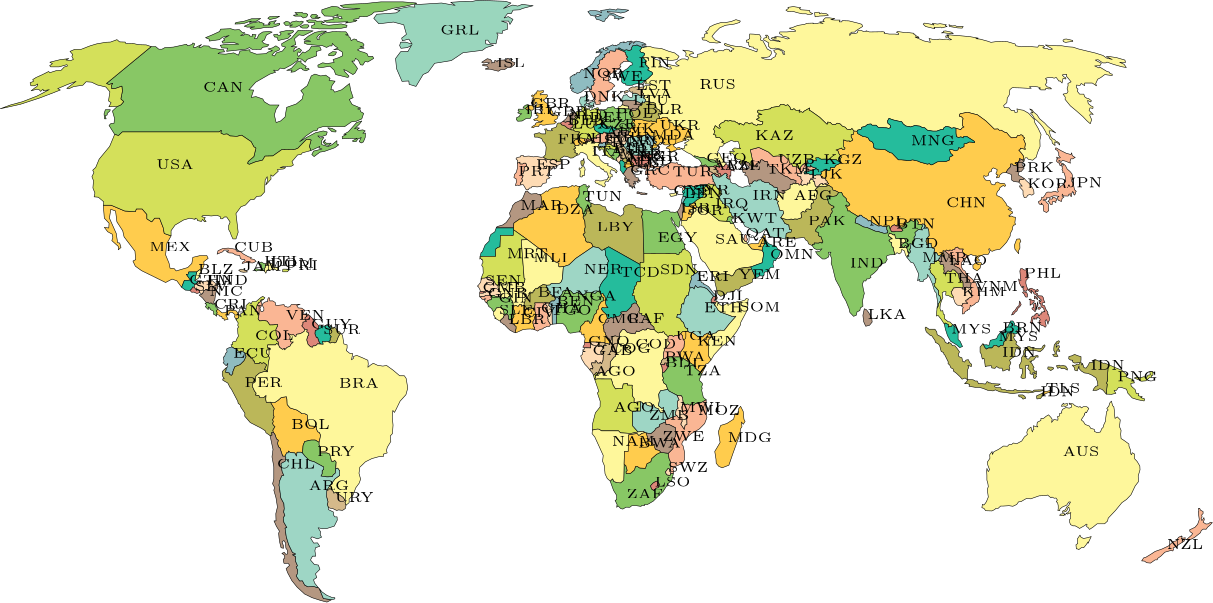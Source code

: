 <?xml version="1.0"?>
<!DOCTYPE ipe SYSTEM "ipe.dtd">
<ipe version="70206" creator="Ipe 7.2.7">
<info created="D:20100318161905" modified="D:20200327163623"/>
<ipestyle name="basic">
<symbol name="arrow/arc(spx)">
<path stroke="sym-stroke" fill="sym-stroke" pen="sym-pen">
0 0 m
-1 0.333 l
-1 -0.333 l
h
</path>
</symbol>
<symbol name="arrow/farc(spx)">
<path stroke="sym-stroke" fill="white" pen="sym-pen">
0 0 m
-1 0.333 l
-1 -0.333 l
h
</path>
</symbol>
<symbol name="mark/circle(sx)" transformations="translations">
<path fill="sym-stroke">
0.6 0 0 0.6 0 0 e
0.4 0 0 0.4 0 0 e
</path>
</symbol>
<symbol name="mark/disk(sx)" transformations="translations">
<path fill="sym-stroke">
0.6 0 0 0.6 0 0 e
</path>
</symbol>
<symbol name="mark/fdisk(sfx)" transformations="translations">
<group>
<path fill="sym-stroke" fillrule="eofill">
0.6 0 0 0.6 0 0 e
0.4 0 0 0.4 0 0 e
</path>
<path fill="sym-fill">
0.4 0 0 0.4 0 0 e
</path>
</group>
</symbol>
<symbol name="mark/box(sx)" transformations="translations">
<path fill="sym-stroke" fillrule="eofill">
-0.6 -0.6 m
0.6 -0.6 l
0.6 0.6 l
-0.6 0.6 l
h
-0.4 -0.4 m
0.4 -0.4 l
0.4 0.4 l
-0.4 0.4 l
h
</path>
</symbol>
<symbol name="mark/square(sx)" transformations="translations">
<path fill="sym-stroke">
-0.6 -0.6 m
0.6 -0.6 l
0.6 0.6 l
-0.6 0.6 l
h
</path>
</symbol>
<symbol name="mark/fsquare(sfx)" transformations="translations">
<group>
<path fill="sym-stroke" fillrule="eofill">
-0.6 -0.6 m
0.6 -0.6 l
0.6 0.6 l
-0.6 0.6 l
h
-0.4 -0.4 m
0.4 -0.4 l
0.4 0.4 l
-0.4 0.4 l
h
</path>
<path fill="sym-fill">
-0.4 -0.4 m
0.4 -0.4 l
0.4 0.4 l
-0.4 0.4 l
h
</path>
</group>
</symbol>
<symbol name="mark/cross(sx)" transformations="translations">
<group>
<path fill="sym-stroke">
-0.43 -0.57 m
0.57 0.43 l
0.43 0.57 l
-0.57 -0.43 l
h
</path>
<path fill="sym-stroke">
-0.43 0.57 m
0.57 -0.43 l
0.43 -0.57 l
-0.57 0.43 l
h
</path>
</group>
</symbol>
<symbol name="arrow/fnormal(spx)">
<path stroke="sym-stroke" fill="white" pen="sym-pen">
0 0 m
-1 0.333 l
-1 -0.333 l
h
</path>
</symbol>
<symbol name="arrow/pointed(spx)">
<path stroke="sym-stroke" fill="sym-stroke" pen="sym-pen">
0 0 m
-1 0.333 l
-0.8 0 l
-1 -0.333 l
h
</path>
</symbol>
<symbol name="arrow/fpointed(spx)">
<path stroke="sym-stroke" fill="white" pen="sym-pen">
0 0 m
-1 0.333 l
-0.8 0 l
-1 -0.333 l
h
</path>
</symbol>
<symbol name="arrow/linear(spx)">
<path stroke="sym-stroke" pen="sym-pen">
-1 0.333 m
0 0 l
-1 -0.333 l
</path>
</symbol>
<symbol name="arrow/fdouble(spx)">
<path stroke="sym-stroke" fill="white" pen="sym-pen">
0 0 m
-1 0.333 l
-1 -0.333 l
h
-1 0 m
-2 0.333 l
-2 -0.333 l
h
</path>
</symbol>
<symbol name="arrow/double(spx)">
<path stroke="sym-stroke" fill="sym-stroke" pen="sym-pen">
0 0 m
-1 0.333 l
-1 -0.333 l
h
-1 0 m
-2 0.333 l
-2 -0.333 l
h
</path>
</symbol>
<pen name="heavier" value="0.8"/>
<pen name="fat" value="1.2"/>
<pen name="ultrafat" value="2"/>
<symbolsize name="large" value="5"/>
<symbolsize name="small" value="2"/>
<symbolsize name="tiny" value="1.1"/>
<arrowsize name="large" value="10"/>
<arrowsize name="small" value="5"/>
<arrowsize name="tiny" value="3"/>
<color name="red" value="1 0 0"/>
<color name="green" value="0 1 0"/>
<color name="blue" value="0 0 1"/>
<color name="yellow" value="1 1 0"/>
<color name="orange" value="1 0.647 0"/>
<color name="gold" value="1 0.843 0"/>
<color name="purple" value="0.627 0.125 0.941"/>
<color name="gray" value="0.745"/>
<color name="brown" value="0.647 0.165 0.165"/>
<color name="navy" value="0 0 0.502"/>
<color name="pink" value="1 0.753 0.796"/>
<color name="seagreen" value="0.18 0.545 0.341"/>
<color name="turquoise" value="0.251 0.878 0.816"/>
<color name="violet" value="0.933 0.51 0.933"/>
<color name="darkblue" value="0 0 0.545"/>
<color name="darkcyan" value="0 0.545 0.545"/>
<color name="darkgray" value="0.663"/>
<color name="darkgreen" value="0 0.392 0"/>
<color name="darkmagenta" value="0.545 0 0.545"/>
<color name="darkorange" value="1 0.549 0"/>
<color name="darkred" value="0.545 0 0"/>
<color name="lightblue" value="0.678 0.847 0.902"/>
<color name="lightcyan" value="0.878 1 1"/>
<color name="lightgray" value="0.827"/>
<color name="lightgreen" value="0.565 0.933 0.565"/>
<color name="lightyellow" value="1 1 0.878"/>
<dashstyle name="dashed" value="[4] 0"/>
<dashstyle name="dotted" value="[1 3] 0"/>
<dashstyle name="dash dotted" value="[4 2 1 2] 0"/>
<dashstyle name="dash dot dotted" value="[4 2 1 2 1 2] 0"/>
<textsize name="large" value="\large"/>
<textsize name="small" value="\small"/>
<textsize name="tiny" value="\tiny"/>
<textsize name="Large" value="\Large"/>
<textsize name="LARGE" value="\LARGE"/>
<textsize name="huge" value="\huge"/>
<textsize name="Huge" value="\Huge"/>
<textsize name="footnote" value="\footnotesize"/>
<textstyle name="center" begin="\begin{center}" end="\end{center}"/>
<textstyle name="itemize" begin="\begin{itemize}" end="\end{itemize}"/>
<textstyle name="item" begin="\begin{itemize}\item{}" end="\end{itemize}"/>
<gridsize name="4 pts" value="4"/>
<gridsize name="8 pts (~3 mm)" value="8"/>
<gridsize name="16 pts (~6 mm)" value="16"/>
<gridsize name="32 pts (~12 mm)" value="32"/>
<gridsize name="10 pts (~3.5 mm)" value="10"/>
<gridsize name="20 pts (~7 mm)" value="20"/>
<gridsize name="14 pts (~5 mm)" value="14"/>
<gridsize name="28 pts (~10 mm)" value="28"/>
<gridsize name="56 pts (~20 mm)" value="56"/>
<anglesize name="90 deg" value="90"/>
<anglesize name="60 deg" value="60"/>
<anglesize name="45 deg" value="45"/>
<anglesize name="30 deg" value="30"/>
<anglesize name="22.5 deg" value="22.5"/>
<tiling name="falling" angle="-60" step="4" width="1"/>
<tiling name="rising" angle="30" step="4" width="1"/>
</ipestyle>
<page>
<layer name="outlines"/>
<layer name="labels"/>
<view layers="outlines labels" active="labels"/>
<path layer="labels" stroke="black" fill="0.533 0.78 0.396" pen="0.2">
306.271 374.535 m
307.473 371.203 l
308.606 369.383 l
308.606 367.872 l
308.022 367.597 l
308.743 366.155 l
308.606 365.09 l
309.053 365.64 l
310.083 364.644 l
310.804 364.472 l
312.006 365.159 l
313.345 365.124 l
314.067 365.708 l
315.681 365.708 l
317.364 365.434 l
317.673 365.811 l
318.634 365.708 l
318.531 366.086 l
319.63 366.086 l
321.76 367.323 l
324.232 369.761 l
325.228 370.688 l
327.289 373.882 l
328.388 374.672 l
329.033 377.32 l
328.003 377.354 l
327.804 376.561 l
326.568 376.835 l
326.156 377.831 l
327.117 379.102 l
327.866 378.693 l
328.106 381.132 l
327.454 382.746 l
327.179 384.566 l
324.404 384.906 l
322.996 384.219 l
321.141 382.605 l
320.901 381.54 l
319.493 380.819 l
318.943 379.137 l
316.883 379.274 l
316.059 379.823 l
315.406 379.858 l
314.96 378.553 l
313.586 377.351 l
312.04 377.282 l
312.006 377.935 l
312.418 378.347 l
311.903 380.167 l
311.285 380.579 l
311.148 374.844 l
310.014 373.916 l
308.881 373.985 l
307.644 374.363 l
307.129 375.393 l
h
320.798 372.852 m
321.176 371.718 l
322.103 371.066 l
322.618 371.993 l
323.545 372.199 l
324.026 373.367 l
323.099 374.535 l
322.412 374.26 l
321.622 373.779 l
h
</path>
<path layer="outlines" stroke="black" fill="0.996 0.965 0.608" pen="0.2">
300.522 411.55 m
300.74 411.019 l
301.496 411.328 l
306.681 411.294 l
307.3 409.096 l
308.158 407.722 l
309.738 407.962 l
310.665 407.859 l
310.974 409.508 l
312.485 409.645 l
312.382 409.096 l
314.203 409.061 l
314.099 408.031 l
314.374 407.241 l
314.203 405.249 l
314.889 404.288 l
314.821 402.708 l
315.336 402.914 l
317.259 403.12 l
317.843 402.811 l
317.843 402.296 l
319.182 402.639 l
319.182 402.055 l
320.316 401.575 l
321.38 401.506 l
321.82 402.09 l
322.445 400.974 l
323.561 400.616 l
324.409 399.098 l
325.436 399.232 l
325.481 401.107 l
324.856 400.706 l
323.65 401.688 l
323.963 403.474 l
323.74 405.84 l
324.409 407.09 l
326.997 407.525 l
326.462 409.221 l
325.569 409.891 l
325.167 411.007 l
325.524 411.453 l
324.988 412.748 l
325.112 413.645 l
324.94 415.602 l
324.528 416.495 l
324.322 416.873 l
324.803 417.354 l
324.769 417.903 l
325.421 418.624 l
325.49 420.479 l
325.867 422.162 l
326.726 422.883 l
327.825 424.36 l
327.069 424.84 l
327.069 425.836 l
327.21 426.614 l
326.808 426.748 l
326.674 427.105 l
325.96 427.596 l
325.558 428.355 l
325.201 428.4 l
324.933 427.953 l
324.219 428.221 l
323.683 427.864 l
322.835 428.4 l
322.076 429.203 l
321.314 429.054 l
319.529 429.603 l
319.323 429.019 l
318.601 428.951 l
318.052 429.157 l
316.472 428.333 l
315.751 428.642 l
315.167 427.577 l
313.347 427.852 l
312.419 428.092 l
311.423 429.191 l
310.668 429.123 l
309.706 427.886 l
309.672 426.753 l
309.692 426.008 l
308.936 424.428 l
308.593 422.368 l
308.181 419.517 l
307.563 419.105 l
306.292 417.457 l
306.258 415.362 l
305.777 414.469 l
305.296 414.366 l
304.128 412.958 l
303.682 412.992 l
303.682 413.851 l
302.789 413.576 l
302.239 413.026 l
301.759 413.404 l
300.934 412.683 l
300.934 411.55 l
h
</path>
<path stroke="black" fill="0.867 0.529 0.475" pen="0.2">
314.546 488.134 m
315.669 488.134 l
316.296 488.365 l
316.924 488.035 l
317.782 487.936 l
318.641 488.002 l
318.608 488.629 l
319.202 488.861 l
319.994 489.257 l
320.556 488.927 l
321.117 489.092 l
320.82 489.356 l
320.423 489.785 l
320.853 490.148 l
320.853 490.809 l
321.117 491.271 l
321.546 491.271 l
321.645 491.865 l
320.919 491.997 l
319.928 492.459 l
318.773 492.327 l
317.914 491.766 l
315.9 491.832 l
314.216 492.063 l
314.447 492.393 l
313.886 492.591 l
313.523 492.063 l
313.787 491.403 l
314.381 490.908 l
314.117 490.511 l
313.754 490.313 l
313.853 489.521 l
314.612 488.894 l
h
</path>
<path stroke="black" fill="0.831 0.878 0.353" pen="0.2">
300.282 412.614 m
300.522 411.55 l
300.934 411.55 l
300.934 412.683 l
301.759 413.404 l
301.312 413.748 l
h
300.74 411.019 m
302.184 406.793 l
301.648 406.302 l
302.675 403.266 l
302.63 401.257 l
300.934 399.114 l
299.907 395.096 l
299.862 392.908 l
301.559 393.265 l
302.273 393.221 l
303.122 392.64 l
309.283 392.64 l
309.952 391.926 l
313.747 391.703 l
316.292 392.238 l
314.372 394.426 l
314.372 399.739 l
317.23 399.739 l
317.259 403.12 l
315.336 402.914 l
314.821 402.708 l
314.889 404.288 l
314.203 405.249 l
314.374 407.241 l
314.099 408.031 l
314.203 409.061 l
312.382 409.096 l
312.485 409.645 l
310.974 409.508 l
310.665 407.859 l
309.738 407.962 l
308.158 407.722 l
307.3 409.096 l
306.681 411.294 l
301.496 411.328 l
h
</path>
<path stroke="black" fill="0.145 0.737 0.612" pen="0.2">
426.546 431.069 m
426.949 429.219 l
427.674 426.97 l
428.762 424.939 l
430.938 423.633 l
432.099 422.618 l
433.114 422.98 l
432.244 424.866 l
431.519 425.519 l
431.519 428.348 l
430.938 429.726 l
429.503 430.901 l
429.001 430.176 l
428.554 430.343 l
427.996 430.008 l
428.108 430.901 l
426.825 431.515 l
h
446.824 428.131 m
445.881 426.97 l
445.373 425.809 l
443.125 425.229 l
442.617 423.416 l
441.674 423.633 l
441.021 423.561 l
440.441 423.996 l
441.094 422.69 l
441.674 422.037 l
442.472 422.473 l
443.705 422.473 l
444.503 423.416 l
445.228 423.416 l
446.171 422.763 l
446.824 423.416 l
447.695 423.343 l
447.985 424.141 l
447.985 424.649 l
448.493 425.084 l
448.42 425.664 l
448.855 425.737 l
449.218 427.84 l
451.322 427.84 l
452.192 427.478 l
453.353 428.131 l
452.627 428.493 l
452.7 428.929 l
453.425 428.856 l
454.223 429.146 l
454.151 429.581 l
453.57 429.581 l
452.772 430.307 l
452.265 430.597 l
451.902 430.307 l
451.902 431.177 l
451.249 432.193 l
450.379 432.193 l
450.016 431.25 l
449.218 429.799 l
448.71 429.799 l
448.275 429.074 l
448.565 427.986 l
447.84 428.276 l
447.767 427.26 l
447.767 427.26 l
h
</path>
<path stroke="black" fill="0.996 0.965 0.608" pen="0.2">
312.83 508.506 m
312.764 509.232 l
312.896 509.529 l
312.367 509.628 l
311.674 509.661 l
311.014 509.991 l
310.551 509.991 l
310.023 509.463 l
309.396 509.463 l
309.066 508.803 l
310.419 508.572 l
310.419 508.572 l
h
319.26 530.879 m
320.47 531.018 l
322.138 530.511 l
324.677 530.293 l
327.361 529.278 l
329.464 528.697 l
331.06 527.464 l
330.335 526.303 l
328.231 525.941 l
325.33 526.376 l
323.299 526.956 l
320.978 527.464 l
322.501 526.449 l
323.879 526.013 l
324.459 525.288 l
324.024 525.07 l
324.677 523.765 l
325.693 523.547 l
327.216 522.822 l
328.304 522.967 l
328.014 523.765 l
327.578 523.547 l
326.563 524.345 l
326.926 524.635 l
327.796 524.417 l
328.812 524.2 l
330.19 523.91 l
331.133 524.055 l
330.262 524.49 l
329.755 525.07 l
330.698 525.868 l
332.003 526.521 l
333.309 526.521 l
334.179 526.086 l
334.47 526.956 l
334.107 527.392 l
333.454 527.537 l
333.599 528.48 l
333.382 529.06 l
332.366 529.713 l
333.309 529.568 l
333.744 529.495 l
334.687 529.423 l
336.065 528.987 l
336.283 528.407 l
335.268 528.335 l
334.687 527.972 l
335.268 527.464 l
336.573 527.029 l
337.806 527.246 l
337.734 528.189 l
338.894 528.407 l
340.273 529.132 l
341.288 529.278 l
342.884 530.075 l
343.682 530.003 l
343.319 529.568 l
343.755 529.06 l
344.697 529.06 l
344.77 529.35 l
345.713 529.568 l
347.019 529.423 l
347.381 529.858 l
348.252 530.075 l
349.267 529.713 l
349.122 529.423 l
349.993 529.132 l
349.775 529.64 l
350.283 529.713 l
350.863 530.148 l
350.138 530.438 l
349.34 530.946 l
347.962 531.236 l
347.309 531.671 l
347.599 532.179 l
348.542 531.744 l
349.848 531.381 l
351.734 531.018 l
353.475 530.946 l
355.216 530.438 l
357.537 529.64 l
359.06 529.06 l
359.278 530.075 l
358.625 530.075 l
357.827 530.438 l
357.827 530.801 l
357.247 530.801 l
356.666 531.018 l
356.449 530.873 l
356.159 531.526 l
356.086 532.542 l
355.361 532.542 l
355.288 533.267 l
355.941 533.412 l
356.449 533.847 l
356.376 535.008 l
356.521 535.516 l
358.045 535.443 l
360.076 535.226 l
360.583 534.283 l
360.366 533.34 l
361.236 533.049 l
361.889 531.889 l
362.832 530.075 l
364.21 529.35 l
364.283 528.335 l
363.557 527.319 l
362.252 527.029 l
360.656 526.956 l
361.962 526.449 l
363.63 526.376 l
364.355 526.303 l
364.428 526.666 l
365.734 527.392 l
365.661 527.827 l
366.169 528.335 l
365.371 529.06 l
365.153 529.64 l
366.677 530.075 l
368.127 529.35 l
368.563 528.189 l
369.143 528.189 l
368.708 528.697 l
369.07 529.132 l
368.345 529.64 l
367.474 530.075 l
365.806 530.438 l
365.081 530.148 l
364.138 530.22 l
363.195 531.163 l
363.195 531.744 l
363.412 532.252 l
362.397 532.904 l
361.526 533.34 l
361.599 533.992 l
362.687 534.283 l
362.179 535.081 l
362.832 535.081 l
363.412 534.355 l
363.267 533.92 l
363.993 533.195 l
365.661 533.049 l
367.547 532.687 l
366.822 533.195 l
365.081 533.412 l
364.21 533.992 l
364.791 534.21 l
365.516 533.992 l
366.169 534.065 l
365.951 534.21 l
365.226 534.355 l
365.951 534.573 l
367.62 534.428 l
369.07 534.065 l
370.013 533.702 l
370.811 533.92 l
369.941 534.428 l
368.345 534.718 l
367.91 535.298 l
367.257 535.588 l
367.329 536.241 l
369.796 536.241 l
371.392 536.386 l
373.06 536.531 l
372.697 536.967 l
371.609 537.184 l
370.739 537.619 l
371.754 537.764 l
372.915 538.272 l
374.075 538.635 l
376.324 538.998 l
377.122 539.36 l
379.371 539.433 l
379.298 539.215 l
380.676 539.288 l
381.547 539.505 l
382.925 539.288 l
381.692 539.868 l
383.36 539.941 l
382.853 540.448 l
383.723 541.319 l
385.246 541.319 l
387.132 541.029 l
385.682 540.666 l
387.205 540.521 l
389.018 540.521 l
388.728 539.868 l
389.671 539.868 l
389.744 540.303 l
392.21 540.231 l
395.692 539.36 l
396.852 538.998 l
397.143 538.2 l
396.2 537.619 l
394.821 536.749 l
394.241 536.169 l
393.226 536.169 l
392.5 535.588 l
392.5 534.935 l
393.08 535.661 l
394.676 535.733 l
395.257 535.951 l
395.474 536.749 l
396.707 536.749 l
397.505 536.386 l
398.448 536.386 l
398.376 536.676 l
399.609 536.241 l
404.541 536.314 l
405.102 536.129 l
404.885 535.766 l
406.771 535.476 l
408.802 535.476 l
410.107 535.331 l
410.107 535.766 l
409.31 536.129 l
409.817 536.419 l
410.615 536.274 l
412.139 536.056 l
413.154 536.056 l
415.62 535.766 l
415.62 535.331 l
416.418 535.041 l
416.201 534.751 l
416.999 534.678 l
417.434 534.17 l
416.056 534.388 l
417.434 533.808 l
419.175 533.01 l
421.568 532.502 l
421.278 533.227 l
421.061 533.88 l
422.584 533.518 l
424.107 533.445 l
424.688 533.663 l
425.921 533.59 l
427.589 533.663 l
428.315 533.373 l
429.185 533.445 l
428.024 534.098 l
428.169 534.461 l
427.734 534.461 l
427.517 534.243 l
427.081 534.316 l
427.081 534.823 l
428.242 534.823 l
427.444 535.186 l
428.532 535.186 l
430.128 535.041 l
432.884 534.823 l
435.859 534.533 l
438.76 534.025 l
437.89 533.808 l
439.413 533.663 l
442.097 532.937 l
443.33 532.502 l
446.014 532.865 l
449.06 532.792 l
452.035 531.922 l
452.252 531.269 l
454.211 530.906 l
456.677 531.051 l
460.159 530.761 l
460.667 531.487 l
462.19 531.342 l
462.698 530.834 l
461.972 530.761 l
462.407 530.326 l
463.641 530.253 l
464.221 529.891 l
465.382 529.891 l
465.382 530.181 l
462.915 531.559 l
464.511 531.414 l
467.05 531.269 l
468.863 531.269 l
470.967 530.906 l
472.926 530.761 l
474.884 530.108 l
477.858 529.383 l
480.905 528.658 l
483.661 527.787 l
484.967 526.844 l
486.998 526.336 l
484.894 527.352 l
486.273 527.352 l
488.594 526.989 l
491.568 526.119 l
491.785 525.248 l
489.682 525.321 l
491.278 524.595 l
492.076 523.435 l
490.407 523.725 l
487.578 524.523 l
485.112 525.393 l
484.677 525.103 l
483.589 525.103 l
481.92 526.264 l
480.905 526.119 l
483.081 524.958 l
482.573 524.088 l
480.687 524.015 l
482.21 523.29 l
482.428 523.652 l
485.039 522.057 l
485.982 521.766 l
486.2 521.259 l
486.998 521.041 l
486.998 520.533 l
484.314 520.896 l
482.863 519.808 l
481.775 519.228 l
481.05 517.632 l
481.34 516.834 l
479.817 517.849 l
477.06 517.849 l
477.06 516.906 l
475.827 517.704 l
475.392 516.979 l
474.159 517.124 l
474.086 516.181 l
474.666 515.673 l
474.449 514.875 l
475.247 513.86 l
476.77 513.86 l
477.06 512.917 l
478.003 512.264 l
478.511 512.264 l
479.526 511.466 l
479.236 511.031 l
478.148 511.611 l
478.366 510.451 l
479.309 509.653 l
480.107 509.29 l
480.034 508.71 l
479.019 508.927 l
478.656 507.984 l
480.179 506.533 l
479.236 506.751 l
478.874 506.316 l
479.599 504.647 l
479.091 503.197 l
477.858 504.285 l
476.48 505.736 l
474.086 507.839 l
471.91 509.653 l
470.024 511.974 l
470.097 512.772 l
469.299 513.86 l
470.677 514.15 l
471.112 514.875 l
470.749 515.746 l
471.112 516.906 l
471.04 517.704 l
472.2 518.285 l
471.547 519.083 l
470.459 520.388 l
470.604 520.969 l
469.806 520.969 l
469.008 520.751 l
469.589 520.098 l
470.314 519.735 l
470.314 519.3 l
469.299 519.518 l
468.936 517.849 l
468.211 518.647 l
467.848 518.502 l
466.832 519.88 l
466.107 519.59 l
465.236 519.88 l
463.496 519.735 l
462.915 519.373 l
463.568 518.937 l
463.278 518.72 l
463.496 518.14 l
462.915 517.269 l
463.568 516.471 l
464.584 516.254 l
465.164 515.746 l
464.003 515.746 l
463.133 515.963 l
462.915 515.383 l
461.247 515.383 l
460.594 515.891 l
461.247 516.036 l
460.159 516.471 l
457.692 516.689 l
457.185 516.471 l
457.838 515.963 l
456.532 515.963 l
453.848 516.108 l
451.019 516.181 l
450.149 515.456 l
450.003 513.715 l
449.206 512.409 l
449.06 510.813 l
447.9 509.725 l
448.19 509 l
449.786 508.927 l
450.729 507.912 l
451.889 507.912 l
451.962 507.259 l
452.905 507.404 l
452.687 508.565 l
453.63 508.274 l
455.009 508.057 l
456.895 506.969 l
457.547 506.243 l
458.998 504.647 l
459.143 503.559 l
460.376 501.456 l
461.392 499.28 l
460.957 497.321 l
461.029 495 l
460.086 492.751 l
459.651 491.155 l
458.345 490.067 l
456.75 490.43 l
456.387 490.938 l
455.661 490.938 l
455.226 489.657 l
454.668 490.159 l
455.137 490.433 l
455.137 491.376 l
454.339 492.536 l
453.324 493.697 l
453.759 493.842 l
453.977 494.422 l
455.718 493.987 l
455.5 494.567 l
455.718 496.018 l
455.065 497.614 l
455.5 498.049 l
454.847 498.557 l
454.847 498.992 l
454.122 499.21 l
453.469 498.92 l
452.889 498.92 l
452.526 498.194 l
450.64 498.122 l
449.842 498.92 l
449.044 499.935 l
448.464 500.008 l
447.013 500.878 l
446.36 500.806 l
445.852 501.313 l
444.547 501.241 l
443.314 502.474 l
441.5 504.215 l
438.526 506.391 l
437.075 506.754 l
434.899 507.334 l
432.215 506.754 l
431.925 505.956 l
432.723 505.738 l
433.376 505.013 l
433.086 504.36 l
433.158 502.401 l
433.666 502.039 l
432.868 501.603 l
432.433 501.023 l
430.731 501.598 l
429.894 501.765 l
429.224 501.542 l
428.331 502.044 l
427.104 502.212 l
426.211 501.542 l
426.211 501.096 l
425.206 501.04 l
423.867 500.538 l
422.417 500.538 l
420.519 500.817 l
419.459 501.765 l
418.678 501.765 l
417.785 502.323 l
415.944 502.546 l
414.437 502.044 l
412.708 502.379 l
411.759 503.104 l
411.201 503.941 l
409.862 504.165 l
408.188 504.555 l
406.626 505.113 l
406.123 504.22 l
406.235 503.383 l
407.184 502.602 l
407.239 501.877 l
406.57 501.486 l
405.789 501.71 l
404.338 501.765 l
402.775 501.877 l
401.994 502.658 l
400.543 502.658 l
400.153 503.104 l
398.981 502.993 l
398.033 502.212 l
396.805 501.933 l
396.638 501.207 l
395.298 500.873 l
395.131 500.482 l
394.009 500.553 l
393.284 501.502 l
392.837 501 l
391.498 501.223 l
390.884 501.948 l
389.88 502.283 l
389.043 503.12 l
388.038 503.399 l
387.313 502.897 l
386.197 502.953 l
385.472 503.678 l
384.579 503.79 l
384.635 503.176 l
384.3 503.008 l
381.677 505.519 l
378.608 507.696 l
377.883 508.086 l
378.051 508.867 l
376.935 508.198 l
376.042 507.696 l
375.651 507.249 l
374.982 507.528 l
374.312 507.305 l
374.256 507.696 l
374.591 508.142 l
374.033 508.03 l
373.084 508.03 l
372.415 508.644 l
371.857 508.198 l
371.243 508.254 l
370.964 509.202 l
370.183 510.039 l
369.513 509.76 l
368.565 510.151 l
367.616 510.151 l
367.17 509.481 l
364.268 509.035 l
364.045 508.588 l
361.032 508.03 l
359.525 508.086 l
359.246 507.472 l
359.749 506.97 l
360.92 506.524 l
359.637 506.412 l
359.414 505.966 l
359.972 505.352 l
358.912 504.794 l
360.362 504.069 l
361.255 503.957 l
361.144 503.12 l
360.195 502.73 l
359.414 503.064 l
359.135 502.562 l
357.851 502.897 l
357.461 503.455 l
356.959 503.455 l
356.345 503.12 l
355.731 503.511 l
354.838 503.511 l
354.336 502.674 l
352.941 503.399 l
352.774 502.841 l
351.881 503.678 l
351.379 503.79 l
351.1 504.124 l
349.984 504.124 l
349.537 504.459 l
348.645 504.069 l
348.366 504.403 l
347.696 504.459 l
347.25 503.845 l
346.245 503.399 l
345.464 502.618 l
345.966 501.725 l
345.464 501.502 l
344.069 502.506 l
343.846 501.837 l
343.511 501.223 l
343.958 500.442 l
343.511 499.27 l
344.292 499.158 l
344.348 498.266 l
345.687 498.21 l
347.138 496.815 l
346.413 496.592 l
347.473 496.034 l
346.675 495.113 l
345.587 494.823 l
345.37 493.735 l
344.862 493.009 l
345.805 492.284 l
346.24 491.123 l
347.183 489.6 l
348.097 488.765 l
347.539 488.293 l
347.239 487.778 l
346.638 487.864 l
345.78 488.765 l
344.106 489.409 l
344.106 489.924 l
343.505 490.139 l
342.389 490.225 l
341.616 489.924 l
341.616 490.353 l
340.715 490.568 l
340.157 490.954 l
338.826 490.954 l
337.538 491.384 l
336.594 491.641 l
336.423 491.341 l
335.359 492.211 l
334.054 492.792 l
332.676 493.662 l
331.733 494.315 l
332.966 494.315 l
333.038 495.33 l
333.981 495.548 l
333.111 496.056 l
333.111 496.346 l
333.836 496.636 l
334.707 497.216 l
334.416 497.579 l
333.333 497.181 l
333.366 497.973 l
333.927 498.171 l
333.993 498.402 l
335.182 498.369 l
335.314 499.063 l
334.885 499.558 l
335.248 499.954 l
334.852 500.251 l
335.314 500.681 l
335.083 501.176 l
334.654 501.143 l
333.894 501.572 l
332.739 501.803 l
332.343 501.671 l
331.517 502.497 l
330.296 502.166 l
329.932 502.53 l
329.272 502.364 l
328.843 503.322 l
328.414 503.685 l
327.39 503.817 l
327.324 504.378 l
327.555 504.709 l
327.093 504.94 l
326.664 505.534 l
325.871 505.501 l
324.947 505.369 l
324.848 505.006 l
324.121 505.105 l
323.824 506.062 l
323.494 506.492 l
323.593 506.888 l
324.352 506.624 l
325.145 506.987 l
324.452 507.713 l
323.923 507.713 l
323.923 508.175 l
323.263 508.44 l
322.537 509.298 l
322.669 509.76 l
322.471 510.52 l
321.777 510.85 l
320.589 510.652 l
320.589 511.114 l
319.796 511.114 l
319.136 511.312 l
318.872 512.005 l
318.277 512.435 l
318.542 513.029 l
317.848 513.491 l
318.343 513.953 l
317.848 514.416 l
317.881 514.878 l
317.683 515.34 l
318.145 515.868 l
318.244 516.463 l
318.893 516.947 l
320.779 516.947 l
320.126 517.527 l
318.893 517.527 l
318.534 518.531 l
319.986 519.587 l
321.538 521.106 l
321.34 521.733 l
319.689 522.559 l
320.218 523.087 l
320.119 523.483 l
319.491 523.715 l
319.491 524.144 l
318.93 524.408 l
318.798 525.464 l
319.293 525.696 l
317.873 527.214 l
318.633 528.007 l
318.633 528.502 l
318.038 528.799 l
317.279 528.931 l
316.916 529.592 l
317.675 530.549 l
318.336 530.582 l
318.567 530.879 l
319.26 530.879 l
319.26 530.879 l
h
346.095 532.47 m
344.137 533.268 l
342.903 534.646 l
343.919 535.952 l
345.66 537.693 l
347.763 538.636 l
350.955 539.071 l
352.841 539.651 l
353.131 540.159 l
351.535 540.667 l
349.867 540.014 l
347.546 539.579 l
346.24 539.651 l
343.846 538.926 l
342.105 538.055 l
341.453 536.822 l
340.582 536.315 l
341.38 535.807 l
340.22 535.444 l
340.147 534.936 l
340.074 534.138 l
339.277 534.138 l
339.639 533.34 l
340.727 533.268 l
341.96 532.543 l
344.717 532.252 l
h
379.172 542.843 m
378.229 543.278 l
378.012 544.004 l
374.965 544.221 l
374.385 544.656 l
374.893 544.947 l
372.209 545.382 l
370.25 545.092 l
370.468 544.729 l
369.525 544.076 l
370.323 543.568 l
372.136 543.641 l
373.515 543.206 l
375.401 542.77 l
376.779 542.77 l
377.504 542.553 l
378.52 542.553 l
h
379.898 543.278 m
379.898 542.698 l
380.043 541.682 l
381.711 541.972 l
383.452 542.045 l
384.83 542.263 l
384.178 542.77 l
382.872 542.915 l
382.219 543.061 l
381.639 542.77 l
381.494 543.351 l
h
427.265 538.853 m
425.017 539.216 l
424.074 539.071 l
422.26 539.361 l
422.84 538.708 l
421.535 539.071 l
419.431 539.434 l
418.923 539.071 l
419.794 538.2 l
421.317 537.838 l
423.131 537.403 l
422.84 537.983 l
423.493 537.765 l
425.234 537.983 l
425.597 537.693 l
426.975 538.055 l
427.555 538.2 l
426.903 538.491 l
h
428.208 538.853 m
429.296 538.418 l
430.529 538.491 l
431.11 538.2 l
433.358 538.2 l
432.996 537.62 l
431.4 537.693 l
428.426 538.2 l
h
426.25 536.532 m
427.048 536.605 l
429.079 536.169 l
429.804 535.662 l
428.281 535.662 l
426.395 535.952 l
425.524 535.879 l
426.177 536.169 l
h
470.498 533.703 m
472.747 533.195 l
472.819 532.833 l
471.006 532.615 l
470.208 532.47 l
469.41 532.76 l
469.265 533.268 l
469.773 533.631 l
h
457.586 507.009 m
458.312 506.284 l
458.964 505.123 l
459.98 504.253 l
460.996 503.237 l
462.156 501.786 l
463.099 500.191 l
463.317 499.465 l
464.115 499.03 l
464.622 497.724 l
465.275 497.216 l
465.42 496.201 l
466.436 495.33 l
466.291 496.636 l
467.306 496.273 l
468.104 495.548 l
467.959 496.201 l
467.161 496.781 l
466.653 496.926 l
466.291 497.434 l
465.493 497.797 l
464.84 498.667 l
464.26 500.626 l
465.13 500.626 l
466.653 499.9 l
465.203 501.061 l
463.752 502.294 l
462.664 503.455 l
460.85 504.978 l
459.907 506.429 l
458.747 507.372 l
458.094 508.242 l
457.296 508.532 l
457.876 507.952 l
458.457 507.082 l
457.876 507.227 l
h
</path>
<path stroke="black" fill="0.867 0.529 0.475" pen="0.2">
346.337 484.344 m
347.754 485.417 l
348.441 484.945 l
348.054 484.602 l
348.527 484.301 l
348.054 483.872 l
348.87 483.228 l
349.428 483.228 l
349.213 484.516 l
349.685 484.301 l
349.728 486.319 l
350.501 486.276 l
351.016 486.147 l
350.587 486.705 l
349.685 486.834 l
348.913 487.864 l
348.097 488.765 l
347.539 488.293 l
347.239 487.778 l
346.638 487.864 l
345.78 488.765 l
344.964 488.68 l
345.264 488.25 l
345.694 487.95 l
345.694 487.521 l
345.093 487.735 l
344.578 487.735 l
344.02 488.164 l
343.29 487.778 l
344.32 487.306 l
344.492 486.533 l
345.179 486.147 l
344.535 485.89 l
345.393 485.289 l
345.822 485.289 l
345.951 484.688 l
h
345.694 483.915 m
345.05 484.988 l
344.406 485.031 l
343.977 485.46 l
343.388 485.36 l
344.234 484.473 l
344.749 484.087 l
344.749 484.087 l
h
</path>
<path stroke="black" fill="0.831 0.878 0.353" pen="0.2">
484.834 405.861 m
486.793 405.789 l
488.316 406.152 l
487.663 407.167 l
488.534 407.24 l
489.186 408.183 l
490.129 408.328 l
492.161 407.602 l
492.596 406.224 l
494.192 404.483 l
496.223 403.83 l
498.471 403.395 l
498.689 404.12 l
497.238 404.628 l
497.818 404.918 l
496.368 405.281 l
496.585 406.079 l
495.642 406.079 l
495.28 407.457 l
493.829 408.763 l
493.684 409.706 l
494.989 409.924 l
494.482 411.084 l
492.233 411.882 l
492.161 412.825 l
490.492 414.421 l
488.171 415.364 l
485.56 416.525 l
485.197 410.504 l
484.907 409.778 l
485.197 409.488 l
h
494.917 411.664 m
496.658 410.939 l
497.528 410.504 l
499.124 410.649 l
500.43 411.81 l
501.155 411.81 l
501.083 412.535 l
501.663 412.68 l
501.663 413.986 l
500.502 413.986 l
500.72 412.825 l
499.85 412.68 l
499.414 411.955 l
498.254 412.1 l
497.166 411.737 l
495.642 411.955 l
h
</path>
<path stroke="black" fill="1 0.8 0.302" pen="0.2">
439.714 453.276 m
438.431 453.221 l
437.594 452.942 l
436.813 452.216 l
436.924 451.1 l
438.319 450.263 l
439.435 451.212 l
439.602 452.105 l
439.993 452.83 l
h
435.306 455.731 m
436.132 456.195 l
437.003 455.759 l
438.091 455.687 l
437.728 455.107 l
438.018 454.164 l
438.454 453.728 l
439.106 453.728 l
439.179 454.164 l
438.599 454.671 l
438.671 454.961 l
439.252 455.469 l
440.992 456.195 l
442.298 456.122 l
442.878 456.993 l
442.516 458.081 l
442.878 458.226 l
443.169 457.5 l
443.821 457.283 l
444.837 457.718 l
446.578 458.008 l
447.593 459.024 l
448.972 460.547 l
450.277 462.796 l
450.277 463.593 l
451.075 465.117 l
451.22 466.205 l
451.583 466.785 l
451.801 466.713 l
452.236 467.003 l
451.946 467.438 l
452.163 469.542 l
451.438 469.614 l
451.003 469.904 l
450.495 469.977 l
449.987 469.687 l
449.77 470.122 l
450.132 470.122 l
450.277 470.557 l
451.148 471.065 l
451.148 471.428 l
449.479 472.443 l
449.987 472.588 l
450.785 472.371 l
450.495 472.806 l
449.842 473.241 l
448.972 473.821 l
448.827 474.402 l
447.303 476.433 l
446.143 477.086 l
445.49 477.303 l
445.417 477.956 l
445.635 478.754 l
446.433 479.552 l
446.578 480.205 l
447.811 481.003 l
448.246 480.64 l
448.609 480.858 l
448.319 481.583 l
447.593 481.728 l
446.65 481.728 l
445.707 482.236 l
444.982 481.946 l
444.764 481.22 l
444.039 481.22 l
443.459 481.51 l
443.241 482.091 l
443.169 482.526 l
442.878 482.816 l
442.226 482.744 l
441.355 482.961 l
440.775 483.904 l
440.775 484.557 l
441.428 484.267 l
442.298 484.484 l
442.516 484.847 l
442.443 485.21 l
442.806 485.863 l
443.459 485.935 l
443.604 486.806 l
444.184 487.313 l
445.562 486.733 l
445.49 486.008 l
445.127 485.355 l
445.345 484.847 l
445.925 484.775 l
445.707 484.412 l
445.272 483.977 l
445.345 483.687 l
446.36 483.977 l
446.578 484.775 l
447.448 485.5 l
448.753 485.64 l
449.423 486.7 l
450.372 487.648 l
450.427 488.708 l
450.985 488.708 l
451.432 488.206 l
452.715 487.983 l
452.827 488.429 l
451.99 489.043 l
453.106 489.155 l
453.329 489.769 l
453.831 489.769 l
453.608 490.661 l
454.668 490.159 l
455.137 490.433 l
455.137 491.376 l
454.339 492.536 l
453.324 493.697 l
453.759 493.842 l
453.977 494.422 l
455.718 493.987 l
455.5 494.567 l
455.718 496.018 l
455.065 497.614 l
455.5 498.049 l
454.847 498.557 l
454.847 498.992 l
454.122 499.21 l
453.469 498.92 l
452.889 498.92 l
452.526 498.194 l
450.64 498.122 l
449.842 498.92 l
449.044 499.935 l
448.464 500.008 l
447.013 500.878 l
446.36 500.806 l
445.852 501.313 l
444.547 501.241 l
443.314 502.474 l
441.5 504.215 l
438.526 506.391 l
437.075 506.754 l
434.899 507.334 l
432.215 506.754 l
431.925 505.956 l
432.723 505.738 l
433.376 505.013 l
433.086 504.36 l
433.158 502.401 l
433.666 502.039 l
432.868 501.603 l
432.433 501.023 l
430.731 501.598 l
430.731 499.812 l
430.898 498.585 l
431.623 498.194 l
432.516 498.473 l
433.353 498.083 l
433.576 498.641 l
434.692 498.585 l
437.371 496.855 l
437.371 496.353 l
436.422 496.576 l
435.473 496.632 l
434.692 496.185 l
433.632 495.962 l
433.632 494.958 l
432.349 494.344 l
431.735 494.679 l
431.456 493.786 l
430.619 493.451 l
429.336 493.898 l
428.387 493.898 l
428.778 492.614 l
429.67 491.777 l
428.554 491.275 l
428.387 490.159 l
427.383 489.713 l
424.035 489.49 l
422.138 488.429 l
421.635 488.429 l
421.189 488.876 l
420.519 488.653 l
417.897 489.378 l
417.06 489.769 l
415.107 490.215 l
414.047 489.936 l
411.145 490.215 l
410.029 490.215 l
407.686 492.67 l
407.016 492.782 l
405.231 493.898 l
401.827 494.121 l
401.101 494.735 l
401.101 495.906 l
400.488 496.799 l
399.706 497.078 l
399.149 498.083 l
398.312 498.473 l
397.363 498.585 l
396.526 499.031 l
395.41 499.645 l
395.131 500.482 l
394.009 500.553 l
393.842 499.437 l
393.005 499.27 l
393.005 498.433 l
393.618 497.373 l
392.558 496.703 l
392.447 497.038 l
391.442 496.982 l
390.27 497.429 l
390.326 494.806 l
390.773 494.527 l
390.717 494.081 l
389.88 493.969 l
389.601 494.471 l
388.373 494.025 l
387.536 493.746 l
388.206 493.523 l
388.596 492.407 l
389.489 491.179 l
389.099 490.565 l
389.225 489.661 l
389.448 489.159 l
387.439 488.21 l
387.049 487.485 l
385.542 487.485 l
385.375 486.369 l
384.203 486.313 l
384.036 486.927 l
383.143 486.313 l
382.083 485.922 l
382.362 485.197 l
381.915 484.806 l
382.529 483.579 l
382.975 483.69 l
383.924 483.411 l
383.812 482.909 l
384.37 482.519 l
384.315 482.072 l
384.928 481.682 l
384.279 481.198 l
384.289 480.788 l
385.04 480.956 l
386.156 480.231 l
386.435 479.338 l
387.495 479.003 l
388.555 478.445 l
389.551 478.497 l
390.109 477.27 l
391.225 476.265 l
391.337 475.317 l
392.062 474.815 l
392.564 474.033 l
391.727 473.42 l
391.393 473.978 l
390.946 473.754 l
391.504 472.862 l
391.839 471.746 l
392.341 471.857 l
392.899 471.355 l
394.071 470.685 l
395.36 469.893 l
395.868 469.748 l
395.868 470.256 l
396.665 470.256 l
397.173 469.676 l
398.624 468.878 l
399.277 468.152 l
399.857 468.37 l
400.365 467.79 l
401.743 466.919 l
402.904 466.339 l
403.702 466.484 l
404.79 466.121 l
405.805 466.194 l
406.681 466.501 l
407.016 465.217 l
407.546 466.266 l
408.562 466.847 l
409.025 466.445 l
409.694 466.333 l
410.029 466.501 l
410.643 466.333 l
410.866 465.943 l
412.038 466.11 l
412.708 467.505 l
413.433 467.561 l
414.382 468.398 l
415.609 468.007 l
416 468.621 l
416.613 468.621 l
417.227 467.672 l
416.948 467.003 l
418.455 466.835 l
418.79 467.17 l
419.515 466.835 l
420.129 465.664 l
420.575 465.719 l
420.966 464.603 l
421.077 462.874 l
420.185 461.814 l
419.906 460.865 l
420.24 460.307 l
420.129 459.582 l
420.966 460.084 l
421.859 460.084 l
421.747 459.637 l
422.193 458.466 l
423.03 458.187 l
422.807 456.792 l
423.867 456.624 l
424.258 455.843 l
425.039 455.676 l
425.206 456.01 l
425.597 456.066 l
425.764 455.731 l
426.211 455.229 l
426.546 455.397 l
426.546 456.066 l
426.099 456.959 l
426.099 457.461 l
426.936 457.294 l
427.327 457.74 l
428.22 457.35 l
428.499 457.74 l
429.447 457.573 l
429.67 457.908 l
430.396 458.019 l
430.396 458.41 l
431.233 458.8 l
432.014 458.075 l
433.353 458.075 l
433.018 457.35 l
433.409 456.624 l
434.525 455.899 l
h
452.604 461.646 m
451.767 459.414 l
451.99 458.019 l
453.329 456.401 l
453.273 457.461 l
453.775 458.41 l
453.72 460.307 l
454.11 460.809 l
453.72 461.758 l
h
</path>
<path stroke="black" fill="0.561 0.737 0.757" pen="0.2">
331.878 474.632 m
332.046 475.971 l
332.492 477.087 l
333.218 477.087 l
333.72 476.585 l
333.162 476.027 l
332.883 475.469 l
332.492 474.632 l
h
</path>
<path stroke="black" fill="0.996 0.965 0.608" pen="0.2">
156.724 446.657 m
157.003 448.052 l
157.378 449.841 l
158.481 450.699 l
159.217 450.331 l
158.622 449.168 l
158.119 447.662 l
h
</path>
<path stroke="black" fill="0.604 0.839 0.741" pen="0.2">
231.937 538.817 m
228.259 539.798 l
222.988 539.185 l
221.149 541.146 l
222.252 542.617 l
229.24 543.107 l
230.588 543.966 l
228.627 544.333 l
233.898 545.314 l
235.982 545.191 l
235.737 546.05 l
245.544 546.663 l
250.448 545.804 l
248.854 546.908 l
254.125 547.276 l
256.209 547.153 l
258.539 547.643 l
268.591 547.276 l
270.552 546.663 l
267.855 544.701 l
271.165 545.927 l
273.004 545.559 l
274.598 546.172 l
278.521 545.682 l
274.72 544.701 l
273.617 544.211 l
271.288 544.088 l
270.675 542.862 l
269.327 542.862 l
268.101 541.269 l
269.572 541.759 l
271.288 540.778 l
270.185 538.939 l
269.694 540.165 l
267.12 540.165 l
269.204 539.43 l
269.327 537.223 l
267.488 536.61 l
267.488 535.752 l
265.404 535.875 l
265.894 535.139 l
265.158 531.952 l
262.952 532.197 l
262.216 533.3 l
261.358 533.3 l
261.481 531.952 l
264.3 531.461 l
261.603 530.603 l
260.255 529.623 l
253.267 528.764 l
249.099 525.945 l
243.092 524.964 l
240.763 521.777 l
238.924 520.919 l
236.35 516.628 l
233.898 517.364 l
233.776 518.59 l
231.324 518.467 l
229.362 523.003 l
228.995 526.68 l
230.833 529.132 l
233.408 529.132 l
234.756 531.461 l
233.285 530.603 l
230.956 530.358 l
230.466 531.339 l
230.833 532.565 l
232.672 532.565 l
235.001 531.829 l
233.776 533.668 l
231.446 533.055 l
231.201 534.036 l
232.917 535.384 l
h
</path>
<path stroke="black" fill="1 0.8 0.302" pen="0.2">
123.789 473.869 m
124.156 469.21 l
125.873 467.371 l
125.75 465.655 l
124.156 465.9 l
125.382 464.307 l
126.976 463.448 l
127.221 462.223 l
126.853 461.119 l
129.183 459.035 l
129.183 457.809 l
130.163 458.667 l
129.673 460.261 l
128.937 460.384 l
128.447 463.694 l
125.995 469.21 l
126.486 472.397 l
128.202 471.785 l
128.692 467.862 l
130.776 464.674 l
131.267 462.468 l
135.189 457.319 l
135.435 454.254 l
134.454 453.764 l
135.312 451.925 l
137.519 450.331 l
146.223 446.041 l
148.552 447.267 l
150.268 446.654 l
151.984 444.324 l
152.965 446.776 l
155.172 446.899 l
153.7 448.983 l
154.313 448.983 l
154.559 449.841 l
157.378 449.841 l
158.481 450.699 l
159.217 450.331 l
160.075 452.293 l
159.953 453.519 l
161.546 454.745 l
161.056 455.725 l
158.604 455.725 l
156.03 455.112 l
155.662 452.906 l
154.191 451.435 l
150.023 450.209 l
149.287 451.067 l
147.816 451.19 l
147.448 453.028 l
146.223 455.97 l
146.59 459.893 l
148.184 462.836 l
145.732 463.694 l
145.364 465.778 l
144.016 469.21 l
142.3 469.21 l
141.196 467.862 l
139.48 468.965 l
139.48 470.559 l
137.764 472.52 l
135.68 472.52 l
135.312 471.539 l
131.512 471.785 l
126.608 473.869 l
h
</path>
<path stroke="black" fill="0.145 0.737 0.612" pen="0.2">
151.984 444.324 m
153.321 443.309 l
154.995 443.198 l
155.608 443.7 l
155.999 444.425 l
156.557 444.314 l
156.557 445.207 l
157.673 445.876 l
158.175 446.434 l
156.724 446.657 l
157.003 448.052 l
157.378 449.841 l
154.559 449.841 l
154.313 448.983 l
153.7 448.983 l
155.172 446.899 l
152.965 446.776 l
h
</path>
<path stroke="black" fill="0.867 0.529 0.475" pen="0.2">
154.995 443.198 m
155.608 442.528 l
156.39 442.584 l
157.506 442.082 l
158.51 442.417 l
158.398 443.309 l
157.785 443.533 l
157.282 443.421 l
156.557 444.314 l
155.999 444.425 l
155.608 443.7 l
h
</path>
<path stroke="black" fill="0.996 0.859 0.706" pen="0.2">
158.51 442.417 m
159.235 441.803 l
159.793 442.472 l
159.793 443.142 l
160.351 443.198 l
160.798 443.644 l
161.188 443.254 l
161.858 443.979 l
162.472 444.76 l
163.588 444.704 l
164.983 445.151 l
164.034 445.876 l
163.03 446.713 l
161.467 446.881 l
160.575 446.434 l
158.175 446.434 l
157.673 445.876 l
156.557 445.207 l
156.557 444.314 l
157.282 443.421 l
157.785 443.533 l
158.398 443.309 l
h
</path>
<path stroke="black" fill="0.706 0.592 0.506" pen="0.2">
159.235 441.803 m
158.287 441.524 l
159.514 440.464 l
160.909 438.734 l
161.244 438.901 l
162.025 438.511 l
162.583 438.678 l
163.141 438.232 l
163.922 438.343 l
163.476 439.013 l
163.922 439.738 l
164.146 441.412 l
164.536 443.365 l
164.927 443.979 l
164.983 445.151 l
163.588 444.704 l
162.472 444.76 l
161.858 443.979 l
161.188 443.254 l
160.798 443.644 l
160.351 443.198 l
159.793 443.142 l
159.793 442.472 l
h
</path>
<path stroke="black" fill="0.533 0.78 0.396" pen="0.2">
160.909 438.734 m
160.407 438.511 l
161.021 438.009 l
160.519 437.339 l
161.523 436.335 l
161.858 436.669 l
161.523 437.283 l
162.193 436.837 l
162.248 436.335 l
163.476 435.721 l
163.532 434.549 l
164.034 434.382 l
164.592 433.879 l
164.592 434.549 l
164.815 435.274 l
164.536 435.721 l
164.927 436.502 l
164.201 437.339 l
163.922 438.343 l
163.141 438.232 l
162.583 438.678 l
162.025 438.511 l
161.244 438.901 l
h
</path>
<path stroke="black" fill="1 0.8 0.302" pen="0.2">
164.592 434.549 m
165.541 434.27 l
165.652 433.935 l
166.433 433.879 l
166.601 433.098 l
167.215 433.098 l
167.326 432.429 l
168.163 432.708 l
168.721 432.819 l
168.107 433.935 l
168.386 434.326 l
169.112 434.772 l
169.335 435.274 l
170.172 435.33 l
171.232 434.437 l
171.009 433.712 l
171.678 432.54 l
171.846 433.154 l
172.292 433.098 l
172.627 433.768 l
172.404 434.828 l
171.623 435.832 l
170.283 436.111 l
169.446 436.335 l
168.944 435.832 l
167.661 435.219 l
166.545 435.107 l
164.927 436.502 l
164.536 435.721 l
164.815 435.274 l
h
</path>
<path stroke="black" fill="0.98 0.714 0.58" pen="0.2">
178.821 453.632 m
178.095 454.358 l
176.812 454.581 l
177.091 455.083 l
176.142 455.25 l
174.301 456.255 l
173.073 457.203 l
171.957 457.203 l
171.288 458.04 l
168.777 458.431 l
166.768 458.263 l
165.094 457.482 l
164.759 456.255 l
165.82 456.701 l
166.768 457.092 l
167.27 457.705 l
168.833 457.705 l
168.721 457.259 l
168.107 457.203 l
169 456.701 l
170.339 456.645 l
171.399 455.976 l
172.906 455.752 l
173.129 454.692 l
173.687 454.358 l
174.524 454.413 l
174.859 453.911 l
174.022 453.409 l
173.743 452.907 l
175.194 453.242 l
177.593 453.074 l
h
</path>
<path stroke="black" fill="0.835 0.725 0.541" pen="0.2">
175.64 449.838 m
175.305 450.34 l
173.408 450.842 l
172.515 450.452 l
173.241 449.894 l
174.301 449.726 l
175.026 449.782 l
h
</path>
<path stroke="black" fill="0.533 0.78 0.396" pen="0.2">
182.169 452.795 m
181.555 452.907 l
180.718 453.409 l
179.713 452.907 l
179.937 452.516 l
180.774 452.349 l
180.662 451.456 l
181.276 450.786 l
180.16 450.731 l
178.43 451.065 l
178.151 450.619 l
178.821 450.117 l
179.323 450.34 l
180.885 450.284 l
181.387 450.396 l
181.89 450.061 l
181.89 450.563 l
181.666 451.01 l
182.113 451.4 l
182.28 452.126 l
h
</path>
<path stroke="black" fill="0.996 0.965 0.608" pen="0.2">
182.169 452.795 m
182.894 453.186 l
183.787 453.074 l
184.791 452.628 l
185.014 451.791 l
186.353 451.512 l
186.911 450.898 l
186.298 450.284 l
185.684 450.731 l
184.289 450.675 l
183.619 450.284 l
183.508 450.675 l
182.727 450.396 l
182.28 449.336 l
181.89 450.061 l
181.89 450.563 l
181.666 451.01 l
182.113 451.4 l
182.28 452.126 l
h
</path>
<path stroke="black" fill="0.831 0.878 0.353" pen="0.2">
190.65 450.507 m
189.98 450.842 l
188.418 450.842 l
188.362 449.894 l
190.036 449.894 l
h
</path>
<path stroke="black" fill="0.733 0.718 0.349" pen="0.2">
209.248 427.725 m
208.466 426.609 l
207.685 424.6 l
207.127 424.265 l
206.346 424.544 l
205.453 424.21 l
204.895 424.656 l
205.453 425.27 l
205.453 426.051 l
205.844 426.497 l
205.286 427.223 l
205.119 428.952 l
205.732 429.566 l
205.788 430.18 l
206.569 429.845 l
207.35 429.734 l
208.132 428.673 l
208.969 428.171 l
h
</path>
<path stroke="black" fill="0.145 0.737 0.612" pen="0.2">
204.895 424.656 m
204.209 424.909 l
203.608 424.609 l
202.749 424.909 l
202.964 423.793 l
201.934 423.879 l
201.333 424.909 l
200.946 426.197 l
200.474 426.24 l
199.959 427.57 l
200.088 428.815 l
201.075 429.116 l
201.333 430.446 l
202.964 430.317 l
204.423 430.575 l
205.788 430.18 l
205.732 429.566 l
205.119 428.952 l
205.286 427.223 l
205.844 426.497 l
205.453 426.051 l
205.453 425.27 l
h
</path>
<path stroke="black" fill="0.867 0.529 0.475" pen="0.2">
201.934 423.879 m
200.904 423.965 l
200.56 423.536 l
200.002 423.235 l
199.315 423.235 l
199.144 422.72 l
198.371 422.892 l
197.47 423.793 l
196.998 425.381 l
197.341 426.712 l
197.77 427.184 l
197.556 428 l
196.998 428.257 l
197.169 429.073 l
196.268 429.201 l
195.195 430.446 l
195.624 430.961 l
195.624 431.777 l
196.955 432.12 l
196.44 432.506 l
196.354 433.322 l
197.684 434.438 l
199.53 432.721 l
199.23 431.476 l
199.873 432.034 l
200.732 431.133 l
201.333 430.446 l
201.075 429.116 l
200.088 428.815 l
199.959 427.57 l
200.474 426.24 l
200.946 426.197 l
201.333 424.909 l
h
</path>
<path stroke="black" fill="0.98 0.714 0.58" pen="0.2">
196.268 429.201 m
196.096 428.429 l
194.723 427.613 l
193.263 427.399 l
193.178 426.626 l
192.834 426.626 l
192.319 427.227 l
191.375 427.141 l
190.259 427.699 l
191.074 426.626 l
190.989 425.725 l
191.332 424.652 l
192.233 424.652 l
191.332 423.793 l
190.989 423.106 l
189.958 422.677 l
189.057 421.776 l
188.971 422.334 l
188.327 421.948 l
187.254 422.677 l
186.825 423.664 l
186.739 424.652 l
185.924 425.381 l
186.611 426.24 l
186.053 427.313 l
185.881 429.116 l
186.568 430.532 l
186.482 430.961 l
185.108 430.789 l
183.735 430.747 l
182.79 432.12 l
181.76 432.335 l
180.043 432.206 l
179.485 432.936 l
179.7 433.923 l
179.228 434.824 l
179.099 435.597 l
178.37 435.726 l
178.928 436.67 l
179.099 437.743 l
179.786 438.945 l
180.172 438.945 l
180.559 439.803 l
181.503 439.975 l
180.601 439.417 l
180.902 437.957 l
180.172 436.756 l
180.601 435.511 l
181.117 435.554 l
181.589 435.983 l
181.589 436.841 l
181.117 437.657 l
181.202 438.473 l
182.061 439.031 l
182.962 439.202 l
183.005 440.061 l
183.22 440.576 l
183.649 440.49 l
183.735 439.417 l
184.808 439.417 l
185.709 438.816 l
185.709 437.915 l
186.525 437.786 l
188.885 438.086 l
188.928 437.614 l
190.216 437.142 l
191.032 437.399 l
191.461 438.086 l
192.92 438.215 l
194.637 438.172 l
193.392 437.786 l
193.993 436.884 l
195.238 436.799 l
196.311 436.026 l
195.581 434.652 l
196.955 434.738 l
197.684 434.438 l
196.354 433.322 l
196.44 432.506 l
196.955 432.12 l
195.624 431.777 l
195.624 430.961 l
195.195 430.446 l
195.195 430.446 l
h
</path>
<path stroke="black" fill="0.831 0.878 0.353" pen="0.2">
181.503 439.975 m
181.975 440.576 l
181.159 441.048 l
180.301 440.49 l
178.756 439.159 l
177.425 439.159 l
176.953 438.215 l
176.653 438.73 l
176.223 438.73 l
175.193 437.743 l
175.15 436.155 l
174.421 436.026 l
174.034 435.21 l
173.176 434.738 l
173.391 433.665 l
172.404 434.828 l
172.627 433.768 l
172.292 433.098 l
171.846 433.154 l
171.678 432.54 l
172.36 431.476 l
172.189 430.575 l
172.489 430.017 l
172.146 429.588 l
172.232 427.656 l
172.446 426.755 l
171.76 425.596 l
171.545 424.909 l
170.472 424.695 l
170.171 424.222 l
170.343 423.664 l
169.742 423.664 l
170.086 422.849 l
170.944 422.291 l
171.845 422.033 l
172.275 421.347 l
173.476 421.046 l
173.691 421.433 l
174.764 420.617 l
175.451 420.531 l
176.395 419.844 l
176.781 418.9 l
177.597 418.557 l
177.769 417.784 l
178.198 417.741 l
178.327 416.883 l
179.872 416.797 l
180.215 417.312 l
180.859 416.883 l
181.546 417.183 l
182.576 416.411 l
181.76 414.694 l
182.361 414.522 l
182.919 413.878 l
183.22 417.226 l
183.606 418.857 l
183.22 419.93 l
182.576 420.531 l
182.619 421.733 l
183.906 421.819 l
183.778 422.42 l
182.962 422.591 l
182.962 423.579 l
185.795 423.579 l
186.181 424.137 l
186.825 423.664 l
186.739 424.652 l
185.924 425.381 l
186.611 426.24 l
186.053 427.313 l
185.881 429.116 l
186.568 430.532 l
186.482 430.961 l
185.108 430.789 l
183.735 430.747 l
182.79 432.12 l
181.76 432.335 l
180.043 432.206 l
179.485 432.936 l
179.7 433.923 l
179.228 434.824 l
179.099 435.597 l
178.37 435.726 l
178.928 436.67 l
179.099 437.743 l
179.786 438.945 l
180.172 438.945 l
180.559 439.803 l
h
</path>
<path stroke="black" fill="0.561 0.737 0.757" pen="0.2">
174.764 420.617 m
175.193 419.415 l
174.464 417.87 l
173.047 416.454 l
171.159 415.724 l
170.429 413.921 l
170.429 413.234 l
169.914 412.591 l
169.27 412.891 l
169.141 413.449 l
167.811 413.664 l
168.025 415.338 l
168.54 415.638 l
168.626 416.969 l
168.025 416.067 l
166.909 417.183 l
167.253 417.57 l
166.995 419.201 l
167.424 419.372 l
167.811 420.531 l
168.326 421.046 l
168.197 422.119 l
169.013 422.548 l
170.086 422.849 l
170.944 422.291 l
171.845 422.033 l
172.275 421.347 l
173.476 421.046 l
173.691 421.433 l
h
</path>
<path stroke="black" fill="0.733 0.718 0.349" pen="0.2">
182.919 413.878 m
181.619 413.955 l
179.945 413.398 l
178.743 412.367 l
178.485 410.264 l
177.584 409.663 l
177.498 408.547 l
178.228 406.959 l
178.829 406.187 l
178.571 405.543 l
179.816 405.371 l
180.159 404.599 l
181.49 404.599 l
182.391 405.414 l
182.263 404.041 l
182.477 402.925 l
183.979 402.967 l
185.396 400.564 l
185.01 399.834 l
185.01 398.504 l
185.31 397.688 l
184.752 396.658 l
185.01 396.014 l
184.752 395.284 l
185.052 394.641 l
185.61 394.168 l
184.838 392.881 l
185.01 392.108 l
184.409 392.065 l
184.537 391.078 l
183.808 390.949 l
182.348 391.937 l
182.134 392.623 l
180.76 393.525 l
176.683 395.628 l
174.708 397.903 l
174.751 399.019 l
173.163 401.379 l
173.034 402.023 l
172.348 402.495 l
172.219 403.225 l
169.901 407.646 l
169.386 408.29 l
168.613 409.835 l
166.811 410.865 l
166.811 411.337 l
167.326 411.423 l
166.768 412.239 l
166.596 413.054 l
166.639 413.998 l
167.283 414.685 l
168.025 415.338 l
168.025 415.338 l
167.811 413.664 l
169.141 413.449 l
169.27 412.891 l
169.914 412.591 l
170.429 413.234 l
170.429 413.921 l
171.159 415.724 l
173.047 416.454 l
174.464 417.87 l
175.193 419.415 l
174.764 420.617 l
175.451 420.531 l
176.395 419.844 l
176.781 418.9 l
177.597 418.557 l
177.769 417.784 l
178.198 417.741 l
178.327 416.883 l
179.872 416.797 l
180.215 417.312 l
180.859 416.883 l
181.546 417.183 l
182.576 416.411 l
181.76 414.694 l
182.361 414.522 l
h
</path>
<path stroke="black" fill="1 0.8 0.302" pen="0.2">
183.979 402.967 m
185.396 402.753 l
186.684 403.611 l
187.842 404.641 l
189.731 404.942 l
189.903 403.912 l
189.989 402.109 l
191.019 400.907 l
192.435 400.435 l
193.465 400.135 l
194.71 399.319 l
195.311 398.804 l
196.384 398.804 l
197.242 398.332 l
197.457 396.057 l
198.015 394.469 l
200.59 394.211 l
200.547 393.267 l
201.019 392.28 l
201.577 392.065 l
202.05 391.035 l
201.492 388.503 l
200.075 389.318 l
198.573 389.318 l
196.298 388.803 l
195.697 387.301 l
195.525 384.597 l
195.01 384.94 l
193.551 384.94 l
193.294 383.524 l
192.736 384.683 l
191.062 384.811 l
190.461 385.369 l
190.332 384.683 l
189.774 384.726 l
189.259 383.524 l
188.357 383.524 l
187.37 386.485 l
186.855 386.872 l
186.512 388.074 l
186.769 389.275 l
186.126 389.705 l
185.568 391.336 l
185.01 392.108 l
184.838 392.881 l
185.61 394.168 l
185.052 394.641 l
184.752 395.284 l
185.01 396.014 l
184.752 396.658 l
185.31 397.688 l
185.01 398.504 l
185.01 399.834 l
185.396 400.564 l
h
</path>
<path stroke="black" fill="0.533 0.78 0.396" pen="0.2">
201.492 388.503 m
201.492 387.558 l
202.05 386.571 l
202.05 384.726 l
204.239 384.726 l
205.312 384.296 l
205.955 381.721 l
206.599 381.678 l
207.114 382.022 l
207.629 381.378 l
207.415 379.532 l
207.458 378.931 l
207.372 377.472 l
206.556 376.785 l
206.256 376.141 l
204.324 376.055 l
202.135 376.356 l
202.565 377.214 l
202.565 378.33 l
203.123 378.802 l
203.123 379.618 l
199.689 381.506 l
197.972 381.979 l
196.384 383.524 l
195.525 384.597 l
195.697 387.301 l
196.298 388.803 l
198.573 389.318 l
200.075 389.318 l
h
</path>
<path stroke="black" fill="0.706 0.592 0.506" pen="0.2">
189.259 383.524 m
189.52 382.92 l
189.303 381.687 l
187.779 380.889 l
187.924 379.438 l
188.215 377.843 l
188.795 376.61 l
188.069 376.464 l
187.199 374.433 l
187.054 373.055 l
187.344 371.242 l
187.707 368.485 l
188.795 366.454 l
188.94 364.568 l
188.722 363.408 l
189.158 362.174 l
188.577 361.376 l
188.795 359.708 l
189.883 357.822 l
189.23 357.605 l
189.665 354.485 l
190.536 351.656 l
191.914 348.827 l
192.93 348.465 l
192.857 348.029 l
191.914 348.029 l
193.075 347.304 l
193.002 345.708 l
193.727 344.04 l
193.22 343.605 l
193.8 342.517 l
193.655 341.138 l
193.22 340.413 l
194.453 338.6 l
195.468 338.672 l
196.266 337.149 l
197.427 336.496 l
199.458 336.641 l
201.227 336.119 l
201.587 335.769 l
203.012 332.289 l
205.986 331.853 l
204.318 330.983 l
202.069 331.563 l
198.95 332.579 l
196.266 333.885 l
193.582 336.351 l
191.696 338.672 l
190.173 341.501 l
189.593 343.024 l
190.898 344.257 l
190.246 344.983 l
188.867 344.91 l
188.577 345.853 l
188.577 346.434 l
189.085 346.796 l
188.94 347.884 l
188.069 348.537 l
188.94 348.9 l
189.52 348.175 l
190.101 348.32 l
190.028 349.698 l
189.52 350.423 l
189.375 352.309 l
188.795 353.18 l
188.142 352.672 l
188.65 351.221 l
188.65 350.351 l
187.779 350.568 l
187.344 352.309 l
187.054 354.123 l
186.909 355.791 l
187.199 356.516 l
186.111 358.257 l
185.24 360.216 l
185.966 360.216 l
185.893 362.827 l
186.474 365.221 l
185.966 368.485 l
185.168 371.314 l
185.531 372.112 l
184.733 373.563 l
185.168 375.304 l
185.168 379.729 l
184.515 383.283 l
184.878 385.967 l
183.808 390.949 l
184.537 391.078 l
184.409 392.065 l
185.01 392.108 l
185.568 391.336 l
186.126 389.705 l
186.769 389.275 l
186.512 388.074 l
186.855 386.872 l
187.37 386.485 l
188.357 383.524 l
h
</path>
<path stroke="black" fill="0.835 0.725 0.541" pen="0.2">
204.245 371.242 m
204.985 371.434 l
205.156 371.863 l
205.8 371.648 l
206.744 370.661 l
206.787 370.232 l
207.56 370.618 l
208.075 369.888 l
208.976 369.545 l
210.221 368.644 l
210.607 367.957 l
211.251 367.528 l
210.822 366.841 l
211.165 365.897 l
210.951 364.695 l
209.921 364.008 l
208.461 364.18 l
207.817 363.965 l
206.315 364.695 l
205.543 364.781 l
204.826 365.003 l
204.391 366.237 l
204.681 367.034 l
204.173 368.92 l
h
</path>
<path stroke="black" fill="0.996 0.965 0.608" pen="0.2">
209.248 427.725 m
209.891 427.122 l
210.398 423.93 l
211.559 423.567 l
211.559 422.479 l
211.269 421.536 l
212.429 420.593 l
213.59 420.448 l
213.3 418.998 l
213.155 418.2 l
213.88 418.78 l
213.88 419.433 l
215.041 419.795 l
217.289 418.852 l
219.03 418.055 l
219.175 416.749 l
219.03 415.516 l
219.973 416.314 l
220.989 416.966 l
222.512 416.241 l
224.398 415.951 l
225.776 416.169 l
228.098 414.5 l
230.491 412.469 l
232.16 412.469 l
232.813 411.526 l
233.393 408.044 l
232.74 405.651 l
230.636 403.329 l
229.186 400.355 l
228.605 399.267 l
228.025 399.993 l
227.807 397.599 l
228.098 394.697 l
227.88 391.651 l
227.082 390.78 l
227.3 388.822 l
226.067 386.791 l
225.704 385.557 l
225.994 384.687 l
224.616 384.252 l
224.688 383.454 l
222.875 383.309 l
220.481 382.656 l
218.16 381.495 l
216.129 379.537 l
215.839 377.361 l
216.419 375.257 l
215.911 373.806 l
214.678 372.138 l
213.663 369.454 l
212.284 368.076 l
212.284 366.77 l
211.165 365.897 l
210.822 366.841 l
211.251 367.528 l
210.607 367.957 l
210.221 368.644 l
208.976 369.545 l
208.075 369.888 l
207.56 370.618 l
206.787 370.232 l
206.744 370.661 l
205.8 371.648 l
205.156 371.863 l
204.985 371.434 l
204.245 371.242 l
205.334 372.91 l
207.22 375.376 l
208.888 376.61 l
208.888 378.205 l
208.163 379.221 l
207.458 378.931 l
207.629 381.378 l
207.114 382.022 l
206.599 381.678 l
205.955 381.721 l
205.312 384.296 l
204.239 384.726 l
202.05 384.726 l
202.05 386.571 l
201.492 387.558 l
201.492 388.503 l
202.05 391.035 l
201.577 392.065 l
201.019 392.28 l
200.547 393.267 l
200.59 394.211 l
198.015 394.469 l
197.457 396.057 l
197.242 398.332 l
196.384 398.804 l
195.311 398.804 l
194.71 399.319 l
193.465 400.135 l
192.435 400.435 l
191.019 400.907 l
189.989 402.109 l
189.903 403.912 l
189.731 404.942 l
187.842 404.641 l
186.684 403.611 l
185.396 402.753 l
183.979 402.967 l
182.477 402.925 l
182.263 404.041 l
182.391 405.414 l
181.49 404.599 l
180.159 404.599 l
179.816 405.371 l
178.571 405.543 l
178.829 406.187 l
178.228 406.959 l
177.498 408.547 l
177.584 409.663 l
178.485 410.264 l
178.743 412.367 l
179.945 413.398 l
181.619 413.955 l
182.919 413.878 l
183.22 417.226 l
183.606 418.857 l
183.22 419.93 l
182.576 420.531 l
182.619 421.733 l
183.906 421.819 l
183.778 422.42 l
182.962 422.591 l
182.962 423.579 l
185.795 423.579 l
186.181 424.137 l
186.825 423.664 l
187.254 422.677 l
188.327 421.948 l
188.971 422.334 l
189.057 421.776 l
189.958 422.677 l
190.989 423.106 l
191.332 423.793 l
192.233 424.652 l
191.332 424.652 l
190.989 425.725 l
191.074 426.626 l
190.259 427.699 l
191.375 427.141 l
192.319 427.227 l
192.834 426.626 l
193.178 426.626 l
193.263 427.399 l
194.723 427.613 l
196.096 428.429 l
196.268 429.201 l
197.169 429.073 l
196.998 428.257 l
197.556 428 l
197.77 427.184 l
197.341 426.712 l
196.998 425.381 l
197.47 423.793 l
198.371 422.892 l
199.144 422.72 l
199.315 423.235 l
200.002 423.235 l
200.56 423.536 l
200.904 423.965 l
201.934 423.879 l
202.964 423.793 l
202.749 424.909 l
203.608 424.609 l
204.209 424.909 l
204.895 424.656 l
205.453 424.21 l
206.346 424.544 l
207.127 424.265 l
207.685 424.6 l
208.466 426.609 l
h
</path>
<path matrix="0.215498 0 0 0.215498 241.398 334.28" stroke="black" fill="0.706 0.592 0.506" pen="0.2">
183.462 665.607 m
179.637 666.245 l
178.203 667.361 l
168.8 666.404 l
164.497 669.114 l
163.063 671.504 l
159.716 671.026 l
154.617 658.914 l
151.27 655.886 l
142.346 651.902 l
137.724 646.802 l
136.927 642.977 l
132.784 634.531 l
134.377 628.794 l
127.365 618.913 l
121.469 614.77 l
112.066 612.06 l
110.632 609.829 l
139.636 609.829 l
140.114 617.798 l
149.836 624.65 l
153.82 624.491 l
154.936 626.085 l
162.107 627.36 l
164.657 631.025 l
173.103 634.69 l
172.147 640.268 l
177.725 641.384 l
178.203 642.977 l
188.721 643.296 l
189.677 646.484 l
186.331 652.858 l
185.693 663.058 l
h
</path>
<path stroke="black" fill="1 0.8 0.302" pen="0.2">
280.934 477.717 m
281.527 477.798 l
282.108 478.142 l
283.323 479.04 l
283.799 478.855 l
284.222 479.41 l
285.437 480.07 l
287.55 480.229 l
288.052 480.52 l
288.765 480.493 l
289.056 480.678 l
290.482 480.678 l
291.09 480.282 l
292.2 480.625 l
292.543 481.021 l
293.362 480.652 l
293.811 480.995 l
294.551 480.678 l
295.449 480.678 l
295.026 480.044 l
295.026 478.961 l
295.159 478.01 l
294.868 476.847 l
293.943 475.896 l
294.313 474.708 l
294.921 474.285 l
295.079 473.545 l
296.083 472.779 l
296.717 469.926 l
296.479 469.609 l
297.14 468.103 l
297.298 465.963 l
297.008 465.039 l
297.245 463.929 l
296.506 463.374 l
297.404 461.869 l
297.404 461.103 l
297.959 460.548 l
298.355 460.653 l
299.57 460.178 l
300.125 458.963 l
293.822 454.669 l
291.445 452.397 l
289.405 451.725 l
287.984 451.657 l
287.667 451.869 l
287.799 452.978 l
286.689 453.348 l
284.972 454.537 l
284.946 455.039 l
276.439 461.481 l
271.499 464.999 l
271.489 465.697 l
271.592 467.414 l
273.687 468.891 l
274.546 468.857 l
274.786 469.2 l
276.332 469.475 l
276.881 470.265 l
278.701 471.054 l
278.495 472.256 l
279.697 472.497 l
279.8 472.84 l
282.067 472.909 l
282.273 473.596 l
281.552 474.97 l
281.414 477.168 l
h
</path>
<path matrix="0.215498 0 0 0.215498 241.398 334.28" stroke="black" fill="0.533 0.78 0.396" pen="0.2">
250.819 679.347 m
252.632 679.962 l
256.781 682.508 l
258.667 682.413 l
261.025 681.471 l
260.742 678.83 l
261.968 678.076 l
265.551 680.528 l
266.588 679.019 l
262.816 675.058 l
262.911 672.323 l
265.834 669.872 l
266.117 665.911 l
263.382 661.573 l
259.705 659.499 l
259.893 657.236 l
262.628 654.878 l
264.137 654.878 l
264.137 653.746 l
266.211 654.689 l
267.154 651.955 l
269.229 651.295 l
268.852 648.088 l
269.512 645.92 l
263.759 642.242 l
260.365 638.658 l
261.402 634.132 l
258.762 629.889 l
256.703 629.454 l
253.761 642.693 l
249.103 646.248 l
248.367 649.681 l
245.548 651.642 l
243.832 657.159 l
248.122 661.572 l
249.471 666.966 l
248.858 676.405 l
h
</path>
<path stroke="black" fill="0.733 0.718 0.349" pen="0.2">
299.416 474.633 m
299.94 474.46 l
300.785 474.011 l
301.684 474.222 l
302.687 474.011 l
303.665 473.43 l
304.537 473.298 l
305.012 471.871 l
306.676 471.449 l
308.605 470.709 l
309.926 469.89 l
310.983 470.577 l
311.247 471.554 l
310.903 472.558 l
311.722 473.668 l
313.228 474.222 l
314.021 474.196 l
315.157 473.773 l
315.447 473.06 l
316.345 472.901 l
317.745 472.717 l
318.01 472.003 l
317.666 471.581 l
317.93 470.577 l
317.561 469.811 l
318.036 468.146 l
318.39 456.523 l
318.417 453.326 l
317.069 453.3 l
317.043 452.507 l
305.709 458.9 l
304.336 458.134 l
303.279 457.553 l
302.196 458.477 l
300.125 458.963 l
299.57 460.178 l
298.355 460.653 l
297.959 460.548 l
297.404 461.103 l
297.404 461.869 l
296.506 463.374 l
297.245 463.929 l
297.008 465.039 l
297.298 465.963 l
297.14 468.103 l
296.479 469.609 l
296.717 469.926 l
297.161 470.02 l
297.73 470.934 l
297.506 471.91 l
298.238 472.682 l
299.477 473.474 l
299.335 473.942 l
299.416 474.633 l
h
</path>
<path stroke="black" fill="0.533 0.78 0.396" pen="0.2">
318.01 472.003 m
318.522 471.95 l
319.13 472.162 l
321.085 471.713 l
321.296 471.396 l
322.881 471.184 l
323.568 470.814 l
324.651 471.528 l
325.047 471.581 l
325.364 471.924 l
326.263 472.056 l
326.897 471.871 l
327.372 471.95 l
327.953 471.369 l
328.878 471.396 l
329.512 471.263 l
330.463 471.581 l
331.626 468.701 l
331.335 467.988 l
331.124 466.271 l
330.806 465.901 l
329.935 466.667 l
329.433 467.116 l
329.274 467.909 l
328.64 468.648 l
328.376 469.52 l
328.086 468.886 l
328.482 468.41 l
328.587 467.644 l
329.908 466.033 l
329.988 465.425 l
330.675 464.316 l
330.648 463.972 l
332.735 460.168 l
333.369 459.613 l
332.92 459.666 l
333.184 458.319 l
332.735 457.817 l
332.286 457.896 l
331.969 456.998 l
331.229 456.84 l
331.018 456.153 l
330.357 456.1 l
329.855 456.47 l
318.39 456.523 l
318.036 468.146 l
317.561 469.811 l
317.93 470.577 l
317.666 471.581 l
h
</path>
<path matrix="0.215498 0 0 0.215498 241.398 334.28" stroke="black" fill="0.145 0.737 0.612" pen="0.2">
110.632 609.829 m
108.24 603.212 l
101.734 598.874 l
98.9991 592.462 l
98.7162 587.747 l
92.021 581.146 l
87.4003 569.83 l
85.5143 568.981 l
83.6283 562.286 l
109.749 562.38 l
109.466 574.167 l
112.955 576.902 l
117.01 578.222 l
117.67 597.271 l
139.171 597.365 l
139.682 606.588 l
139.636 609.829 l
h
</path>
<path stroke="black" fill="0.831 0.878 0.353" pen="0.2">
259.42 455.452 m
259.328 454.467 l
259.539 454.996 l
259.962 454.229 l
260.147 454.441 l
260.49 453.384 l
260.147 452.777 l
260.041 452.116 l
260.464 451.561 l
260.569 449.448 l
259.803 447.599 l
259.777 446.885 l
260.147 447.599 l
260.966 447.599 l
261.969 447.863 l
262.894 447.81 l
263.607 447.044 l
264.162 447.044 l
265.034 445.406 l
265.906 444.746 l
266.434 444.983 l
266.513 446.066 l
266.989 446.146 l
267.702 445.432 l
268.019 445.881 l
268.653 445.908 l
269.261 445.776 l
269.868 446.119 l
270.238 445.987 l
275.363 445.987 l
275.627 447.335 l
275.284 447.625 l
274.254 461.362 l
276.439 461.481 l
271.499 464.999 l
271.389 463.011 l
266.756 462.991 l
266.613 458.886 l
265.74 458.601 l
264.988 458.012 l
265.049 455.472 l
h
</path>
<path stroke="black" fill="0.996 0.965 0.608" pen="0.2">
265.906 444.746 m
265.882 444.159 l
266.225 443.234 l
266.04 442.997 l
266.595 442.521 l
266.939 441.887 l
266.727 440.87 l
266.807 440.54 l
267.124 440.329 l
267.494 440.646 l
267.916 440.17 l
268.418 440.672 l
269.211 440.355 l
269.897 441.121 l
270.346 440.936 l
270.558 439.8 l
271.165 439.272 l
270.796 438.691 l
271.245 438.744 l
271.324 437.872 l
271.579 437.452 l
272.117 437.766 l
272.434 437.74 l
273.094 437.37 l
273.675 438.109 l
274.23 438.189 l
274.283 437.449 l
275.26 437.819 l
275.34 438.77 l
275.683 439.378 l
275.551 440.038 l
276.475 440.381 l
276.819 441.491 l
277.136 441.596 l
277.057 442.125 l
277.479 442.627 l
278.166 442.204 l
278.536 442.495 l
278.536 443.023 l
278.985 443.023 l
279.064 443.525 l
279.672 444.001 l
280.28 443.789 l
280.332 444.212 l
282.103 445.295 l
283.476 445.057 l
284.559 445.136 l
285.035 445.638 l
288.073 445.77 l
288.707 446.325 l
289.103 447.435 l
289.405 451.725 l
287.984 451.657 l
287.667 451.869 l
287.799 452.978 l
286.689 453.348 l
284.972 454.537 l
284.946 455.039 l
276.439 461.481 l
274.254 461.362 l
275.284 447.625 l
275.627 447.335 l
275.363 445.987 l
270.238 445.987 l
269.868 446.119 l
269.261 445.776 l
268.653 445.908 l
268.019 445.881 l
267.702 445.432 l
266.989 446.146 l
266.513 446.066 l
266.434 444.983 l
h
</path>
<path stroke="black" fill="0.867 0.529 0.475" pen="0.2">
259.544 442.883 m
261.129 442.883 l
261.367 443.226 l
262.027 443.226 l
262.714 442.698 l
263.216 442.856 l
263.586 442.618 l
262.926 442.301 l
261.631 442.83 l
261.473 442.513 l
260.856 442.521 l
260.627 442.196 l
259.306 442.196 l
259.306 442.618 l
h
</path>
<path stroke="black" fill="0.996 0.859 0.706" pen="0.2">
259.777 446.885 m
259.651 446.142 l
258.696 444.923 l
258.412 444.76 l
258.777 444.557 l
259.326 443.602 l
259.544 442.883 l
261.129 442.883 l
261.367 443.226 l
262.027 443.226 l
262.714 442.698 l
263.216 442.856 l
263.586 442.618 l
262.926 442.301 l
261.631 442.83 l
261.473 442.513 l
260.856 442.521 l
260.627 442.196 l
259.306 442.196 l
259.224 441.57 l
259.306 440.899 l
259.753 440.899 l
260.159 441.062 l
260.952 441.021 l
261.48 441.427 l
263.427 441.42 l
264.488 441.326 l
264.792 441.123 l
265.626 440.838 l
266.727 440.87 l
266.939 441.887 l
266.595 442.521 l
266.04 442.997 l
266.225 443.234 l
265.882 444.159 l
265.906 444.746 l
265.034 445.406 l
264.162 447.044 l
263.607 447.044 l
262.894 447.81 l
261.969 447.863 l
260.966 447.599 l
260.147 447.599 l
h
</path>
<path stroke="black" fill="0.98 0.714 0.58" pen="0.2">
259.306 440.899 m
259.854 440.452 l
260.078 440.086 l
260.566 439.903 l
261.175 440.208 l
261.521 440.147 l
261.033 439.903 l
261.114 439.416 l
261.419 438.989 l
261.704 438.684 l
261.947 438.968 l
262.11 439.456 l
262.801 439.741 l
263.451 439.842 l
263.593 440.371 l
263.309 440.635 l
263.695 440.94 l
263.427 441.42 l
261.48 441.427 l
260.952 441.021 l
260.159 441.062 l
259.753 440.899 l
h
</path>
<path stroke="black" fill="0.533 0.78 0.396" pen="0.2">
261.704 438.684 m
262.11 438.643 l
262.212 438.156 l
262.537 437.424 l
263.37 436.814 l
263.695 436.693 l
263.715 436.306 l
264.305 435.473 l
264.792 435.92 l
265.341 436.896 l
265.931 436.936 l
266.195 437.079 l
267.109 437.038 l
267.881 435.859 l
268.064 434.985 l
267.82 434.356 l
268.501 434.557 l
269.202 434.66 l
269.487 434.315 l
269.71 433.278 l
269.568 432.832 l
269.913 432.852 l
270.076 432.547 l
270.462 432.73 l
270.727 433.139 l
271.316 433.157 l
271.681 433.929 l
271.295 434.376 l
271.438 434.64 l
272.027 434.518 l
272.067 434.945 l
271.722 435.168 l
271.925 435.656 l
271.763 436.083 l
271.438 436.367 l
271.438 436.997 l
271.579 437.452 l
271.324 437.872 l
271.245 438.744 l
270.796 438.691 l
271.165 439.272 l
270.558 439.8 l
270.346 440.936 l
269.897 441.121 l
269.211 440.355 l
268.418 440.672 l
267.916 440.17 l
267.494 440.646 l
267.124 440.329 l
266.807 440.54 l
266.727 440.87 l
265.626 440.838 l
264.792 441.123 l
264.488 441.326 l
263.427 441.42 l
263.695 440.94 l
263.309 440.635 l
263.593 440.371 l
263.451 439.842 l
262.801 439.741 l
262.11 439.456 l
261.947 438.968 l
h
</path>
<path stroke="black" fill="0.996 0.965 0.608" pen="0.2">
264.305 435.473 m
264.223 434.884 l
264.305 434.234 l
264.589 434.132 l
264.711 433.543 l
265.179 433.218 l
264.67 433.197 l
265.3 432.913 l
265.951 432.527 l
266.723 432.08 l
266.906 432.588 l
267.942 433.522 l
267.963 433.949 l
268.41 434.173 l
268.501 434.557 l
267.82 434.356 l
268.064 434.985 l
267.881 435.859 l
267.109 437.038 l
266.195 437.079 l
265.931 436.936 l
265.341 436.896 l
264.792 435.92 l
h
</path>
<path stroke="black" fill="0.706 0.592 0.506" pen="0.2">
266.723 432.08 m
266.916 431.62 l
267.546 431.336 l
267.912 430.868 l
268.217 430.848 l
269.375 429.629 l
270.188 428.877 l
271.407 428.206 l
272.22 427.942 l
272.22 428.714 l
272.423 429.527 l
272.423 430.218 l
271.895 430.625 l
271.813 430.99 l
271.285 431.092 l
270.777 431.417 l
271.163 431.884 l
271.224 432.352 l
271.021 432.901 l
270.727 433.139 l
270.462 432.73 l
270.076 432.547 l
269.913 432.852 l
269.568 432.832 l
269.71 433.278 l
269.487 434.315 l
269.202 434.66 l
268.501 434.557 l
268.41 434.173 l
267.963 433.949 l
267.942 433.522 l
266.906 432.588 l
h
</path>
<path stroke="black" fill="1 0.8 0.302" pen="0.2">
272.22 427.942 m
272.675 428.091 l
273.996 428.698 l
274.815 429.068 l
276.162 429.253 l
277.668 429.332 l
278.223 429.174 l
278.461 429.464 l
278.646 429.068 l
279.042 429.042 l
279.121 429.94 l
278.857 430.019 l
278.461 431.366 l
278.461 432.027 l
278.963 432.793 l
279.015 433.506 l
279.491 434.167 l
279.385 435.223 l
279.2 435.62 l
279.2 436.174 l
278.593 436.861 l
277.798 436.545 l
276.875 436.465 l
276.083 436.861 l
275.687 437.548 l
275.26 437.819 l
274.283 437.449 l
274.23 438.189 l
273.675 438.109 l
273.094 437.37 l
272.434 437.74 l
272.117 437.766 l
271.579 437.452 l
271.438 436.997 l
271.438 436.367 l
271.763 436.083 l
271.925 435.656 l
271.722 435.168 l
272.067 434.945 l
272.027 434.518 l
271.438 434.64 l
271.295 434.376 l
271.681 433.929 l
271.316 433.157 l
270.727 433.139 l
271.021 432.901 l
271.224 432.352 l
271.163 431.884 l
270.777 431.417 l
271.285 431.092 l
271.813 430.99 l
271.895 430.625 l
272.423 430.218 l
272.423 429.527 l
272.22 428.714 l
h
</path>
<path stroke="black" fill="0.733 0.718 0.349" pen="0.2">
279.2 436.174 m
279.121 437.548 l
279.254 438.079 l
279.121 438.711 l
282.001 438.711 l
282.238 438.578 l
282.767 438.948 l
283.163 438.843 l
283.903 438.684 l
284.431 438.711 l
285.197 439.397 l
285.99 439.397 l
286.492 439.926 l
286.544 440.243 l
286.095 440.877 l
286.307 441.088 l
286.016 441.484 l
285.62 441.299 l
284.537 442.039 l
284.537 442.435 l
284.907 442.541 l
284.246 443.017 l
283.744 443.519 l
283.718 444.047 l
283.374 444.364 l
283.476 445.057 l
282.103 445.295 l
280.332 444.212 l
280.28 443.789 l
279.672 444.001 l
279.064 443.525 l
278.985 443.023 l
278.536 443.023 l
278.536 442.495 l
278.166 442.204 l
277.479 442.627 l
277.057 442.125 l
277.136 441.596 l
276.819 441.491 l
276.475 440.381 l
275.551 440.038 l
275.683 439.378 l
275.34 438.77 l
275.26 437.819 l
275.687 437.548 l
276.083 436.861 l
276.875 436.465 l
277.798 436.545 l
278.593 436.861 l
h
</path>
<path stroke="black" fill="0.98 0.714 0.58" pen="0.2">
279.042 429.042 m
279.781 428.804 l
280.125 428.54 l
280.732 428.989 l
281.525 429.253 l
281.895 429.306 l
282.661 429.913 l
283.084 429.966 l
283.321 430.204 l
284.378 430.23 l
284.748 430.811 l
284.494 431.444 l
283.903 432.238 l
283.955 432.793 l
283.797 433.083 l
283.955 434.219 l
284.088 434.431 l
283.665 434.985 l
283.85 436.148 l
283.48 436.227 l
283.612 437.548 l
283.004 438.208 l
283.163 438.843 l
282.767 438.948 l
282.238 438.578 l
282.001 438.711 l
279.121 438.711 l
279.254 438.079 l
279.121 437.548 l
279.2 436.174 l
279.2 435.62 l
279.385 435.223 l
279.491 434.167 l
279.015 433.506 l
278.963 432.793 l
278.461 432.027 l
278.461 431.366 l
278.857 430.019 l
279.121 429.94 l
h
</path>
<path stroke="black" fill="0.996 0.859 0.706" pen="0.2">
285.646 431.049 m
285.409 431.551 l
285.382 435.699 l
285.039 436.122 l
284.986 437.073 l
284.193 437.733 l
284.246 438.208 l
284.431 438.711 l
283.903 438.684 l
283.163 438.843 l
283.004 438.208 l
283.612 437.548 l
283.48 436.227 l
283.85 436.148 l
283.665 434.985 l
284.088 434.431 l
283.955 434.219 l
283.797 433.083 l
283.955 432.793 l
283.903 432.238 l
284.494 431.444 l
284.748 430.811 l
h
</path>
<path stroke="black" fill="0.561 0.737 0.757" pen="0.2">
285.646 431.049 m
286.967 431.181 l
287.02 431.736 l
286.993 432.317 l
287.02 433.453 l
286.914 433.744 l
287.073 435.514 l
287.548 435.593 l
287.627 436.227 l
287.944 436.835 l
288.288 436.967 l
288.261 437.68 l
288.631 437.891 l
288.473 438.816 l
288.103 439.292 l
288.13 439.635 l
288.288 439.926 l
287.786 440.243 l
287.152 440.93 l
286.914 440.745 l
286.571 440.745 l
286.544 440.243 l
286.492 439.926 l
285.99 439.397 l
285.197 439.397 l
284.431 438.711 l
284.246 438.208 l
284.193 437.733 l
284.986 437.073 l
285.039 436.122 l
285.382 435.699 l
285.409 431.551 l
h
</path>
<path stroke="black" fill="0.62 0.839 0.773" pen="0.2">
288.288 439.926 m
288.369 441.122 l
289.03 442.046 l
289.056 442.601 l
289.637 443.077 l
290.615 443.103 l
290.985 443.367 l
292.094 442.971 l
293.071 441.888 l
293.388 442.152 l
293.785 442.152 l
294.287 442.495 l
295.925 441.65 l
296.902 441.624 l
297.457 442.31 l
298.566 442.548 l
299.914 442.39 l
300.838 442.046 l
301.631 442.839 l
301.921 442.839 l
302.503 443.103 l
302.291 444.292 l
302.608 444.503 l
302.714 445.058 l
303.718 446.617 l
305.118 448.228 l
305.329 451.821 l
305.461 453.327 l
305.778 453.802 l
305.197 454.515 l
305.197 454.885 l
304.643 455.783 l
304.484 457.474 l
304.336 458.134 l
303.279 457.553 l
302.196 458.477 l
300.125 458.963 l
293.822 454.669 l
291.445 452.397 l
289.405 451.725 l
289.103 447.435 l
288.707 446.325 l
288.073 445.77 l
285.035 445.638 l
284.559 445.136 l
283.476 445.057 l
283.374 444.364 l
283.718 444.047 l
283.744 443.519 l
284.246 443.017 l
284.907 442.541 l
284.537 442.435 l
284.537 442.039 l
285.62 441.299 l
286.016 441.484 l
286.307 441.088 l
286.095 440.877 l
286.544 440.243 l
286.571 440.745 l
286.914 440.745 l
287.152 440.93 l
287.786 440.243 l
288.288 439.926 l
h
</path>
<path stroke="black" fill="0.533 0.78 0.396" pen="0.2">
286.967 431.181 m
288.267 431.287 l
289.35 431.181 l
290.169 430.388 l
290.803 429.015 l
291.226 428.169 l
291.86 427.799 l
292.864 427.932 l
294.053 428.169 l
295.162 428.275 l
295.638 429.2 l
295.691 430.256 l
296.906 431.445 l
297.038 431.815 l
297.566 432.159 l
298.121 432.026 l
298.2 432.343 l
298.808 431.815 l
298.914 431.339 l
299.31 431.339 l
299.6 431.947 l
299.997 432.449 l
299.917 432.634 l
300.287 433.453 l
300.551 434.457 l
301.318 435.038 l
301.45 436.042 l
301.952 436.359 l
302.057 437.257 l
302.454 438.208 l
303.088 439.133 l
303.854 439.45 l
303.959 440.533 l
303.352 440.903 l
302.939 441.884 l
302.503 443.103 l
301.921 442.839 l
301.631 442.839 l
300.838 442.046 l
299.914 442.39 l
298.566 442.548 l
297.457 442.31 l
296.902 441.624 l
295.925 441.65 l
294.287 442.495 l
293.785 442.152 l
293.388 442.152 l
293.071 441.888 l
292.094 442.971 l
290.985 443.367 l
290.615 443.103 l
289.637 443.077 l
289.056 442.601 l
289.03 442.046 l
288.369 441.122 l
288.288 439.926 l
288.13 439.635 l
288.103 439.292 l
288.473 438.816 l
288.631 437.891 l
288.261 437.68 l
288.288 436.967 l
287.944 436.835 l
287.627 436.227 l
287.548 435.593 l
287.073 435.514 l
286.914 433.744 l
287.02 433.453 l
286.993 432.317 l
287.02 431.736 l
h
</path>
<path stroke="black" fill="0.145 0.737 0.612" pen="0.2">
302.939 441.884 m
303.676 442.052 l
303.882 441.434 l
304.294 441.159 l
304.569 440.094 l
304.534 438.824 l
304.843 437.656 l
305.462 437.038 l
304.225 436.935 l
303.401 437.072 l
303.058 436.488 l
303.745 435.527 l
304.843 434.565 l
305.256 433.02 l
305.839 432.985 l
306.698 433.535 l
306.973 433.191 l
307.591 433.363 l
308.106 433.775 l
309.617 433.947 l
310.373 434.909 l
310.029 435.183 l
310.27 435.424 l
312.227 435.698 l
313.086 436.523 l
314.048 437.553 l
314.048 438.102 l
315.043 438.652 l
315.696 438.549 l
315.799 439.27 l
315.284 439.613 l
315.078 440.61 l
314.975 441.331 l
314.322 441.365 l
314.185 441.777 l
314.803 442.43 l
314.563 443.22 l
315.146 443.803 l
314.975 444.456 l
315.353 444.696 l
315.799 445.589 l
315.662 446.001 l
316.108 446.31 l
317.173 446.31 l
317.043 452.507 l
305.709 458.9 l
304.336 458.134 l
304.484 457.474 l
304.643 455.783 l
305.197 454.885 l
305.197 454.515 l
305.778 453.802 l
305.461 453.327 l
305.329 451.821 l
305.118 448.228 l
303.718 446.617 l
302.714 445.058 l
302.608 444.503 l
302.291 444.292 l
302.503 443.103 l
h
</path>
<path stroke="black" fill="0.831 0.878 0.353" pen="0.2">
315.696 438.549 m
316.852 436.704 l
316.763 435.856 l
316.54 435.543 l
316.718 435.007 l
317.7 434.873 l
317.567 434.293 l
318.549 434.07 l
319.174 433.489 l
319.174 432.909 l
320.781 431.57 l
320.781 431.034 l
321.986 430.007 l
322.076 429.203 l
322.835 428.4 l
323.683 427.864 l
324.219 428.221 l
324.933 427.953 l
325.201 428.4 l
325.558 428.355 l
325.96 427.596 l
326.674 427.105 l
326.808 426.748 l
327.21 426.614 l
327.657 426.971 l
328.549 426.926 l
329.041 426.569 l
329.532 426.926 l
331.094 426.971 l
331.675 427.685 l
332.255 428.31 l
334.398 428.355 l
334.175 428.846 l
334.22 429.561 l
333.595 429.605 l
333.103 430.275 l
332.702 431.614 l
331.943 432.239 l
331.407 433.177 l
330.201 433.489 l
330.38 433.981 l
330.425 434.561 l
331.452 434.472 l
331.809 435.186 l
331.719 436.525 l
332.032 437.374 l
331.898 437.954 l
332.344 438.445 l
332.746 438.222 l
333.059 440.008 l
333.952 441.436 l
334.488 441.436 l
334.577 442.329 l
335.023 444.071 l
334.845 445.321 l
335.559 447.374 l
335.38 447.776 l
335.604 448.446 l
336.229 448.58 l
336.273 448.982 l
337.345 449.428 l
337.747 450.008 l
337.122 450.5 l
336.63 451.08 l
336.05 451.303 l
335.514 454.071 l
335.559 455.232 l
335.112 455.991 l
335.023 456.616 l
334.041 457.554 l
333.55 457.688 l
333.184 458.319 l
332.735 457.817 l
332.286 457.896 l
331.969 456.998 l
331.229 456.84 l
331.018 456.153 l
330.357 456.1 l
329.855 456.47 l
318.39 456.523 l
318.417 453.326 l
317.069 453.3 l
317.043 452.507 l
317.173 446.31 l
316.108 446.31 l
315.662 446.001 l
315.799 445.589 l
315.353 444.696 l
314.975 444.456 l
315.146 443.803 l
314.563 443.22 l
314.803 442.43 l
314.185 441.777 l
314.322 441.365 l
314.975 441.331 l
315.078 440.61 l
315.284 439.613 l
315.799 439.27 l
h
</path>
<path stroke="black" fill="0.561 0.737 0.757" pen="0.2">
335.023 444.071 m
336.006 444.204 l
336.497 443.713 l
336.943 444.963 l
337.702 444.204 l
338.64 444.472 l
339.979 444.294 l
341.14 443.713 l
342.256 442.463 l
343.417 441.124 l
343.952 440.945 l
344.488 441.436 l
343.997 441.794 l
343.372 442.329 l
341.675 444.562 l
340.515 445.231 l
340.024 445.276 l
339.979 445.767 l
339.086 446.035 l
338.729 447.33 l
338.238 448.892 l
337.747 450.008 l
337.345 449.428 l
336.273 448.982 l
336.229 448.58 l
335.604 448.446 l
335.38 447.776 l
335.559 447.374 l
334.845 445.321 l
h
</path>
<path stroke="black" fill="0.867 0.529 0.475" pen="0.2">
343.417 441.124 m
342.568 439.785 l
342.658 438.579 l
343.685 438.758 l
344.22 438.668 l
344.667 439.383 l
343.729 439.606 l
344.086 440.008 l
344.89 440.41 l
344.488 441.436 l
343.952 440.945 l
h
</path>
<path stroke="black" fill="0.62 0.839 0.773" pen="0.2">
334.398 428.355 m
334.742 428.055 l
335.88 428.034 l
337.567 426.734 l
339.599 426.449 l
340.127 427.181 l
341.407 427.831 l
341.956 427.282 l
342.931 427.303 l
343.277 427.668 l
344.415 427.912 l
344.862 428.502 l
345.858 428.867 l
347.321 428.806 l
349.129 431.123 l
351.527 433.846 l
350.166 433.846 l
345.919 435.452 l
345.126 436.102 l
344.659 436.915 l
343.886 438.073 l
344.22 438.668 l
343.685 438.758 l
342.658 438.579 l
342.568 439.785 l
343.417 441.124 l
342.256 442.463 l
341.14 443.713 l
339.979 444.294 l
338.64 444.472 l
337.702 444.204 l
336.943 444.963 l
336.497 443.713 l
336.006 444.204 l
335.023 444.071 l
334.577 442.329 l
334.488 441.436 l
333.952 441.436 l
333.059 440.008 l
332.746 438.222 l
332.344 438.445 l
331.898 437.954 l
332.032 437.374 l
331.719 436.525 l
331.809 435.186 l
331.452 434.472 l
330.425 434.561 l
330.38 433.981 l
330.201 433.489 l
331.407 433.177 l
331.943 432.239 l
332.702 431.614 l
333.103 430.275 l
333.595 429.605 l
334.22 429.561 l
334.175 428.846 l
h
</path>
<path stroke="black" fill="0.996 0.965 0.608" pen="0.2">
342.931 427.303 m
342.149 425.891 l
341.702 425.445 l
341.737 419.469 l
342.561 418.164 l
343.694 420.053 l
346.682 423.281 l
348.021 424.106 l
349.464 425.411 l
351.765 428.364 l
353.207 430.837 l
353.276 431.695 l
354.89 434.718 l
355.577 436.057 l
355.852 437.843 l
355.817 439.423 l
356.058 440.041 l
355.234 440.316 l
354.787 439.732 l
352.795 439.079 l
352.28 439.285 l
351.353 438.873 l
350.632 439.011 l
349.361 438.221 l
348.193 438.461 l
347.06 437.774 l
346.201 437.774 l
345.343 438.495 l
344.993 439.206 l
344.667 439.383 l
344.22 438.668 l
343.886 438.073 l
344.659 436.915 l
345.126 436.102 l
345.919 435.452 l
350.166 433.846 l
351.527 433.846 l
349.129 431.123 l
347.321 428.806 l
345.858 428.867 l
344.862 428.502 l
344.415 427.912 l
343.277 427.668 l
h
</path>
<path stroke="black" fill="1 0.8 0.302" pen="0.2">
295.162 428.275 m
295.475 428.152 l
295.739 428.376 l
295.922 427.441 l
296.511 427.157 l
296.653 427.482 l
296.917 427.441 l
296.775 426.852 l
297.243 425.937 l
297.039 424.617 l
297.405 424.373 l
299.254 424.373 l
299.458 424.637 l
301.599 424.565 l
302.181 424.373 l
303.894 424.534 l
304.66 424.088 l
305.513 424.007 l
306.042 423.6 l
306.184 423.844 l
306.001 424.21 l
306.204 424.556 l
306.082 425.531 l
305.778 425.937 l
305.513 426.039 l
304.599 427.258 l
304.538 428.01 l
304.071 428.335 l
304.01 429.25 l
303.806 429.453 l
303.908 429.778 l
303.888 430.428 l
303.644 430.713 l
304.172 431.079 l
304.599 431.892 l
304.802 432.582 l
305.256 433.02 l
304.843 434.565 l
303.745 435.527 l
303.058 436.488 l
303.401 437.072 l
304.225 436.935 l
305.462 437.038 l
304.843 437.656 l
304.534 438.824 l
304.569 440.094 l
304.294 441.159 l
303.882 441.434 l
303.676 442.052 l
302.939 441.884 l
303.352 440.903 l
303.959 440.533 l
303.854 439.45 l
303.088 439.133 l
302.454 438.208 l
302.057 437.257 l
301.952 436.359 l
301.45 436.042 l
301.318 435.038 l
300.551 434.457 l
300.287 433.453 l
299.917 432.634 l
299.997 432.449 l
299.6 431.947 l
299.31 431.339 l
298.914 431.339 l
298.808 431.815 l
298.2 432.343 l
298.121 432.026 l
297.566 432.159 l
297.038 431.815 l
296.906 431.445 l
295.691 430.256 l
295.638 429.2 l
295.638 429.2 l
h
</path>
<path stroke="black" fill="0.706 0.592 0.506" pen="0.2">
306.204 424.556 m
306.65 425.413 l
306.753 426.512 l
308.058 426.822 l
308.814 426.616 l
309.672 426.753 l
309.706 427.886 l
310.668 429.123 l
311.423 429.191 l
312.419 428.092 l
313.347 427.852 l
315.167 427.577 l
315.751 428.642 l
316.472 428.333 l
318.052 429.157 l
318.601 428.951 l
319.323 429.019 l
319.529 429.603 l
321.314 429.054 l
322.076 429.203 l
321.986 430.007 l
320.781 431.034 l
320.781 431.57 l
319.174 432.909 l
319.174 433.489 l
318.549 434.07 l
317.567 434.293 l
317.7 434.873 l
316.718 435.007 l
316.54 435.543 l
316.763 435.856 l
316.852 436.704 l
315.696 438.549 l
315.043 438.652 l
314.048 438.102 l
314.048 437.553 l
313.086 436.523 l
312.227 435.698 l
310.27 435.424 l
310.029 435.183 l
310.373 434.909 l
309.617 433.947 l
308.106 433.775 l
307.591 433.363 l
306.973 433.191 l
306.698 433.535 l
305.839 432.985 l
305.256 433.02 l
304.802 432.582 l
304.599 431.892 l
304.172 431.079 l
303.644 430.713 l
303.888 430.428 l
303.908 429.778 l
303.806 429.453 l
304.01 429.25 l
304.071 428.335 l
304.538 428.01 l
304.599 427.258 l
305.513 426.039 l
305.778 425.937 l
306.082 425.531 l
h
</path>
<path stroke="black" fill="0.867 0.529 0.475" pen="0.2">
297.039 424.617 m
297.003 423.813 l
296.422 422.756 l
297.008 422.541 l
299.249 422.492 l
299.254 424.373 l
297.405 424.373 l
297.405 424.373 l
h
</path>
<path stroke="black" fill="0.996 0.859 0.706" pen="0.2">
297.008 422.541 m
296.792 421.752 l
296.422 421.831 l
296.449 421.435 l
297.32 421.145 l
296.369 421.118 l
296.317 420.167 l
295.63 419.639 l
296.132 418.291 l
297.188 416.548 l
298.113 415.597 l
299.011 414.487 l
299.09 414.936 l
299.513 415.174 l
299.936 414.831 l
300.121 415.544 l
299.751 415.782 l
299.936 416.02 l
299.592 416.389 l
299.592 417.129 l
300.913 417.076 l
300.834 417.816 l
301.23 417.842 l
301.732 417.023 l
302.393 416.971 l
302.736 417.393 l
302.974 416.839 l
303.264 416.865 l
303.449 417.684 l
303.714 417.974 l
303.793 419.929 l
302.921 420.458 l
302.947 421.303 l
303.74 422.281 l
303.449 423.047 l
302.789 423.179 l
301.943 422.915 l
301.864 423.681 l
302.181 424.373 l
301.599 424.565 l
299.458 424.637 l
299.254 424.373 l
299.249 422.492 l
299.249 422.492 l
h
</path>
<path stroke="black" fill="0.835 0.725 0.541" pen="0.2">
299.011 414.487 m
299.904 413.404 l
300.282 412.614 l
301.312 413.748 l
301.759 413.404 l
302.239 413.026 l
302.789 413.576 l
303.682 413.851 l
303.682 412.992 l
304.128 412.958 l
305.296 414.366 l
305.777 414.469 l
306.258 415.362 l
306.292 417.457 l
307.563 419.105 l
308.181 419.517 l
308.593 422.368 l
308.936 424.428 l
309.692 426.008 l
309.672 426.753 l
308.814 426.616 l
308.058 426.822 l
306.753 426.512 l
306.65 425.413 l
306.204 424.556 l
306.001 424.21 l
306.184 423.844 l
306.042 423.6 l
305.513 424.007 l
304.66 424.088 l
303.894 424.534 l
302.181 424.373 l
301.864 423.681 l
301.943 422.915 l
302.789 423.179 l
303.449 423.047 l
303.74 422.281 l
302.947 421.303 l
302.921 420.458 l
303.793 419.929 l
303.714 417.974 l
303.449 417.684 l
303.264 416.865 l
302.974 416.839 l
302.736 417.393 l
302.393 416.971 l
301.732 417.023 l
301.23 417.842 l
300.834 417.816 l
300.913 417.076 l
299.592 417.129 l
299.592 416.389 l
299.936 416.02 l
299.751 415.782 l
300.121 415.544 l
299.936 414.831 l
299.513 415.174 l
299.09 414.936 l
h
</path>
<path stroke="black" fill="1 0.8 0.302" pen="0.2">
331.675 427.685 m
332.324 426.764 l
332.358 426.008 l
333.011 424.806 l
332.805 422.746 l
331.603 420.994 l
331.603 419.243 l
337.029 415.877 l
336.926 415.19 l
339.261 413.198 l
340.429 415.568 l
340.635 416.633 l
341.494 416.942 l
342.561 418.164 l
341.737 419.469 l
341.702 425.445 l
342.149 425.891 l
342.931 427.303 l
341.956 427.282 l
341.407 427.831 l
340.127 427.181 l
339.599 426.449 l
337.567 426.734 l
335.88 428.034 l
334.742 428.055 l
334.398 428.355 l
332.255 428.31 l
h
</path>
<path stroke="black" fill="0.98 0.714 0.58" pen="0.2">
327.21 426.614 m
327.069 425.836 l
327.069 424.84 l
327.825 424.36 l
326.726 422.883 l
325.867 422.162 l
325.49 420.479 l
325.421 418.624 l
326.005 418.521 l
326.692 419.208 l
331.603 419.243 l
331.603 420.994 l
332.805 422.746 l
333.011 424.806 l
332.358 426.008 l
332.324 426.764 l
331.675 427.685 l
331.094 426.971 l
329.532 426.926 l
329.041 426.569 l
328.549 426.926 l
327.657 426.971 l
h
</path>
<path stroke="black" fill="0.835 0.725 0.541" pen="0.2">
325.421 418.624 m
324.769 417.903 l
324.803 417.354 l
324.322 416.873 l
324.528 416.495 l
325.764 416.392 l
325.902 417.045 l
326.726 417.01 l
327.207 417.079 l
327.104 418.109 l
326.692 419.208 l
326.005 418.521 l
h
</path>
<path stroke="black" fill="0.867 0.529 0.475" pen="0.2">
324.528 416.495 m
324.94 415.602 l
325.112 413.645 l
325.696 413.679 l
326.383 414.503 l
327.172 415.637 l
327.069 416.049 l
326.589 416.186 l
326.726 417.01 l
325.902 417.045 l
325.764 416.392 l
h
</path>
<path stroke="black" fill="0.533 0.78 0.396" pen="0.2">
325.112 413.645 m
324.988 412.748 l
325.524 411.453 l
325.167 411.007 l
325.569 409.891 l
326.462 409.221 l
326.997 407.525 l
327.533 406.9 l
330.346 405.426 l
331.462 405.203 l
331.73 405.426 l
332.31 404.623 l
332.489 402.881 l
332.98 402.078 l
333.784 402.078 l
334.141 402.301 l
334.9 401.855 l
335.569 402.033 l
336.418 401.855 l
337.043 402.569 l
337.891 402.391 l
339.007 402.792 l
340.838 403.819 l
339.811 404.667 l
339.186 407.301 l
339.409 408.016 l
339.186 408.418 l
339.543 409.444 l
339.23 410.025 l
338.516 410.65 l
338.427 411.275 l
339.261 413.198 l
336.926 415.19 l
337.029 415.877 l
331.603 419.243 l
326.692 419.208 l
327.104 418.109 l
327.207 417.079 l
326.726 417.01 l
326.589 416.186 l
327.069 416.049 l
327.172 415.637 l
326.383 414.503 l
325.696 413.679 l
h
</path>
<path stroke="black" fill="0.62 0.839 0.773" pen="0.2">
316.292 392.238 m
318.212 392.462 l
318.764 391.999 l
319.174 391.879 l
320.935 391.613 l
322.319 392.774 l
322.677 393.489 l
324.016 394.158 l
324.06 394.917 l
325.578 395.587 l
326.293 395.453 l
326.07 396.524 l
330.266 398.132 l
329.686 398.623 l
330.088 400.275 l
330.802 400.81 l
330.49 401.346 l
330.534 403.355 l
331.115 403.802 l
330.346 405.426 l
327.533 406.9 l
326.997 407.525 l
324.409 407.09 l
323.74 405.84 l
323.963 403.474 l
323.65 401.688 l
324.856 400.706 l
325.481 401.107 l
325.436 399.232 l
324.409 399.098 l
323.561 400.616 l
322.445 400.974 l
321.82 402.09 l
321.38 401.506 l
320.316 401.575 l
319.182 402.055 l
319.182 402.639 l
317.843 402.296 l
317.843 402.811 l
317.259 403.12 l
317.23 399.739 l
314.372 399.739 l
314.372 394.426 l
314.372 394.426 l
h
</path>
<path stroke="black" fill="0.996 0.859 0.706" pen="0.2">
330.266 398.132 m
330.891 397.239 l
332.052 397.507 l
332.141 396.033 l
331.65 395.051 l
332.945 393.087 l
333.258 394.694 l
333.927 394.917 l
333.838 397.596 l
332.32 399.158 l
332.052 401.123 l
332.365 402.184 l
332.98 402.078 l
332.489 402.881 l
332.31 404.623 l
331.73 405.426 l
331.462 405.203 l
330.346 405.426 l
331.115 403.802 l
330.534 403.355 l
330.49 401.346 l
330.802 400.81 l
330.088 400.275 l
329.686 398.623 l
h
</path>
<path stroke="black" fill="0.98 0.714 0.58" pen="0.2">
326.293 395.453 m
326.32 394.869 l
327.454 394.903 l
329.789 393.736 l
329.789 390.817 l
329.446 390.095 l
329.72 388.516 l
328.862 387.348 l
328.862 386.249 l
327.179 384.566 l
327.454 382.746 l
328.106 381.132 l
327.866 378.693 l
328.072 378.625 l
328.003 377.354 l
329.033 377.32 l
329.205 378.35 l
328.759 378.762 l
329.308 379.655 l
332.433 380.995 l
332.983 382.196 l
333.052 384.91 l
332.502 387.245 l
332.021 387.829 l
332.296 388.722 l
335.421 391.607 l
338.375 393.324 l
340.264 395.247 l
341.088 397.376 l
340.745 400.982 l
340.838 403.819 l
339.007 402.792 l
337.891 402.391 l
337.043 402.569 l
336.418 401.855 l
335.569 402.033 l
334.9 401.855 l
334.141 402.301 l
333.784 402.078 l
332.98 402.078 l
332.365 402.184 l
332.052 401.123 l
332.32 399.158 l
333.838 397.596 l
333.927 394.917 l
333.258 394.694 l
332.945 393.087 l
331.65 395.051 l
332.141 396.033 l
332.052 397.507 l
330.891 397.239 l
330.266 398.132 l
326.07 396.524 l
h
</path>
<path stroke="black" fill="0.706 0.592 0.506" pen="0.2">
319.174 391.879 m
320.077 389.096 l
321.588 388.169 l
321.588 387.688 l
322.275 387.654 l
322.24 386.692 l
322.584 385.936 l
324.026 385.49 l
324.404 384.906 l
327.179 384.566 l
328.862 386.249 l
328.862 387.348 l
329.72 388.516 l
329.446 390.095 l
329.789 390.817 l
329.789 393.736 l
327.454 394.903 l
326.32 394.869 l
326.293 395.453 l
325.578 395.587 l
324.06 394.917 l
324.016 394.158 l
322.677 393.489 l
322.319 392.774 l
320.935 391.613 l
h
</path>
<path stroke="black" fill="0.996 0.965 0.608" pen="0.2">
299.862 392.908 m
299.746 391.637 l
300.742 390.401 l
303.764 383.773 l
303.523 381.678 l
304.142 380.167 l
304.416 377.179 l
305.206 375.496 l
306.271 374.535 l
307.129 375.393 l
307.644 374.363 l
308.881 373.985 l
310.014 373.916 l
311.148 374.844 l
311.285 380.579 l
311.388 385.215 l
312.762 385.215 l
312.83 391.157 l
315.956 391.672 l
316.574 390.916 l
317.673 391.706 l
318.764 391.999 l
318.212 392.462 l
316.292 392.238 l
313.747 391.703 l
309.952 391.926 l
309.283 392.64 l
303.122 392.64 l
302.273 393.221 l
301.559 393.265 l
h
</path>
<path stroke="black" fill="1 0.8 0.302" pen="0.2">
311.285 380.579 m
311.903 380.167 l
312.418 378.347 l
312.006 377.935 l
312.04 377.282 l
313.586 377.351 l
314.96 378.553 l
315.406 379.858 l
316.059 379.823 l
316.883 379.274 l
318.943 379.137 l
319.493 380.819 l
320.901 381.54 l
321.141 382.605 l
322.996 384.219 l
324.404 384.906 l
324.026 385.49 l
322.584 385.936 l
322.24 386.692 l
322.275 387.654 l
321.588 387.688 l
321.588 388.169 l
320.077 389.096 l
319.174 391.879 l
318.764 391.999 l
317.673 391.706 l
316.574 390.916 l
315.956 391.672 l
312.83 391.157 l
312.762 385.215 l
311.388 385.215 l
h
</path>
<path stroke="black" fill="0.996 0.859 0.706" pen="0.2">
327.866 378.693 m
327.117 379.102 l
326.156 377.831 l
326.568 376.835 l
327.804 376.561 l
328.003 377.354 l
328.072 378.625 l
h
</path>
<path matrix="0.215498 0 0 0.215498 241.398 334.28" stroke="black" fill="1 0.8 0.302" pen="0.2">
518.89 311.741 m
515.703 307.916 l
515.384 300.426 l
509.488 299.788 l
507.257 290.386 l
495.942 283.055 l
485.583 279.868 l
481.758 269.509 l
484.627 251.341 l
475.702 236.361 l
477.774 223.452 l
478.093 216.759 l
482.396 211.499 l
488.133 209.109 l
499.288 213.412 l
505.822 232.376 l
517.934 265.684 l
518.572 273.812 l
521.122 277.796 l
520.325 285.605 l
523.353 281.78 l
526.381 286.561 l
524.468 290.067 l
523.193 303.294 l
h
</path>
<path stroke="black" fill="0.867 0.529 0.475" pen="0.2">
320.798 372.852 m
321.176 371.718 l
322.103 371.066 l
322.618 371.993 l
323.545 372.199 l
324.026 373.367 l
323.099 374.535 l
322.412 374.26 l
321.622 373.779 l
h
</path>
<path stroke="black" fill="0.98 0.714 0.58" pen="0.2">
272.123 480.969 m
272.485 482.13 l
272.413 483.363 l
271.615 483.798 l
271.832 484.959 l
272.485 485.684 l
272.92 487.425 l
272.848 489.021 l
273.791 489.383 l
273.791 488.731 l
274.806 488.731 l
275.169 489.021 l
275.895 489.021 l
276.257 488.15 l
275.314 487.425 l
275.314 486.264 l
275.024 485.321 l
274.299 485.321 l
274.879 484.233 l
274.444 483.435 l
274.806 482.637 l
274.009 481.912 l
274.154 481.187 l
273.283 480.969 l
272.92 481.114 l
h
</path>
<path stroke="black" fill="0.996 0.859 0.706" pen="0.2">
272.848 489.021 m
272.993 489.964 l
272.34 490.544 l
272.703 491.052 l
273.936 491.269 l
274.081 491.705 l
275.024 491.777 l
275.097 491.415 l
276.983 491.56 l
278.651 491.269 l
279.739 491.415 l
281.335 491.124 l
282.205 491.197 l
282.786 490.762 l
283.801 490.326 l
285.324 490.181 l
285.542 490.472 l
286.485 490.181 l
286.92 489.674 l
288.589 489.746 l
288.661 488.803 l
287.356 488.223 l
286.993 487.788 l
285.324 487.352 l
285.397 486.917 l
284.889 486.7 l
283.729 485.031 l
284.019 484.088 l
284.599 483.726 l
283.438 483.218 l
283.221 481.912 l
282.06 481.694 l
281.335 480.606 l
280.029 480.461 l
278.143 480.606 l
277.781 480.099 l
277.128 480.026 l
276.838 479.446 l
276.04 479.446 l
275.459 480.461 l
274.952 481.259 l
274.154 481.187 l
274.009 481.912 l
274.806 482.637 l
274.444 483.435 l
274.879 484.233 l
274.299 485.321 l
275.024 485.321 l
275.314 486.264 l
275.314 487.425 l
276.257 488.15 l
275.895 489.021 l
275.169 489.021 l
274.806 488.731 l
273.791 488.731 l
273.791 489.383 l
h
</path>
<path stroke="black" fill="0.867 0.529 0.475" pen="0.2">
288.371 503.456 m
289.254 504.049 l
290.284 503.749 l
290.756 504.049 l
291.571 504.049 l
291.829 503.706 l
292.344 503.534 l
292.258 502.976 l
292.687 502.89 l
293.074 502.418 l
292.644 501.989 l
292.172 501.817 l
292.216 500.99 l
290.91 501.57 l
289.967 502.368 l
288.734 502.803 l
h
</path>
<path stroke="black" fill="0.996 0.965 0.608" pen="0.2">
292.644 501.989 m
292.988 501.56 l
292.941 500.917 l
292.216 500.99 l
292.172 501.817 l
h
</path>
<path stroke="black" fill="0.706 0.592 0.506" pen="0.2">
289.254 504.049 m
290.284 504.908 l
290.928 505.852 l
291.142 506.839 l
291.4 506.753 l
291.528 505.637 l
292.172 505.938 l
291.829 506.109 l
291.829 506.667 l
292.215 507.054 l
293.159 507.182 l
294.104 506.968 l
294.147 506.367 l
293.503 505.766 l
293.889 505.465 l
293.503 505.036 l
292.687 504.693 l
292.902 504.049 l
292.687 502.89 l
292.258 502.976 l
292.344 503.534 l
291.829 503.706 l
291.571 504.049 l
290.756 504.049 l
290.284 503.749 l
h
</path>
<path stroke="black" fill="0.533 0.78 0.396" pen="0.2">
277.636 508.086 m
278.022 507.185 l
277.894 506.069 l
277.507 505.167 l
275.962 505.038 l
274.546 504.18 l
273 504.094 l
272.485 504.695 l
272.528 505.339 l
273.558 505.854 l
273.859 506.498 l
274.46 506.798 l
273.73 506.798 l
272.958 507.142 l
273.558 507.614 l
273.086 508 l
273.301 508.472 l
274.288 508.429 l
275.061 508.472 l
275.361 508.816 l
274.889 509.116 l
275.705 509.846 l
276.563 510.103 l
277.207 509.846 l
276.305 509.116 l
275.79 508.687 l
276.434 508.086 l
276.992 508.601 l
h
</path>
<path stroke="black" fill="0.706 0.592 0.506" pen="0.2">
271.83 524.498 m
270.49 523.437 l
269.263 523.382 l
268.203 522.656 l
266.863 522.656 l
266.026 522.098 l
263.125 522.824 l
261.339 522.824 l
261.563 523.158 l
262.455 523.214 l
262.009 523.94 l
260.391 524.107 l
260.335 524.498 l
262.065 524.609 l
262.846 525.111 l
261.842 525.223 l
260.67 525.055 l
260 525.334 l
262.009 526.618 l
263.125 526.339 l
263.683 525.781 l
263.627 525 l
264.129 525.39 l
264.632 525.223 l
264.687 525.948 l
265.078 526.06 l
265.58 525.446 l
265.692 525.948 l
266.473 526.116 l
267.366 526.116 l
269.04 526.171 l
269.095 526.674 l
269.877 526.562 l
270.1 526.116 l
271.16 526.395 l
270.546 526.004 l
271.048 525.502 l
271.997 525.223 l
h
</path>
<path stroke="black" fill="1 0.8 0.302" pen="0.2">
294.464 497.798 m
295.729 498.122 l
297.145 497.822 l
296.93 497.178 l
297.531 496.877 l
298.175 496.877 l
298.046 496.362 l
297.574 496.362 l
297.66 495.804 l
297.188 496.062 l
296.802 495.976 l
296.544 496.362 l
296.286 495.289 l
295.686 495.675 l
295.471 496.105 l
295.085 495.847 l
295.042 495.375 l
293.76 495.336 l
292.941 496.42 l
293.449 497.29 l
h
</path>
<path stroke="black" fill="0.98 0.714 0.58" pen="0.2">
297.145 497.822 m
297.832 497.607 l
298.261 497.95 l
298.991 497.564 l
299.72 497.993 l
300.536 498.079 l
301.437 497.95 l
301.051 498.809 l
301.566 499.152 l
302.381 499.624 l
303.54 499.581 l
303.927 500.268 l
305.043 499.925 l
306.201 499.753 l
306.244 499.109 l
306.631 498.68 l
306.287 498.122 l
305.643 498.079 l
305.772 497.221 l
305.3 496.62 l
303.884 496.491 l
303.412 496.062 l
302.557 496.231 l
301.738 496.405 l
300.579 496.577 l
300.235 497.178 l
299.119 497.006 l
298.733 496.706 l
298.175 496.877 l
297.531 496.877 l
296.93 497.178 l
h
</path>
<path stroke="black" fill="0.561 0.737 0.757" pen="0.2">
302.557 496.231 m
301.973 495.519 l
302.379 494.631 l
303.141 494.631 l
303.496 494.935 l
303.725 494.656 l
304.334 494.656 l
304.334 495.138 l
304.868 495.189 l
304.69 495.799 l
305.554 496.078 l
305.681 496.459 l
305.3 496.62 l
303.884 496.491 l
303.412 496.062 l
h
</path>
<path stroke="black" fill="0.831 0.878 0.353" pen="0.2">
294.104 506.968 m
294.189 507.605 l
295.18 507.605 l
295.543 507.407 l
295.84 507.836 l
296.236 507.836 l
295.906 508.496 l
296.369 508.827 l
295.939 509.091 l
295.675 509.421 l
296.302 509.421 l
296.567 509.223 l
297.491 509.223 l
297.59 508.761 l
298.35 508.529 l
298.878 508.661 l
298.878 508.133 l
299.241 507.935 l
299.505 508.232 l
300.132 508.298 l
300.595 508.661 l
301.156 508.661 l
301.453 508.926 l
301.948 508.926 l
302.047 508.529 l
301.618 508.298 l
302.047 508.166 l
302.642 507.869 l
302.873 506.945 l
302.576 506.35 l
303.236 505.789 l
303.071 505.492 l
303.368 504.997 l
303.335 504.27 l
303.698 504.006 l
303.731 503.445 l
303.566 503.016 l
303.038 503.346 l
302.774 503.313 l
302.378 502.95 l
301.816 502.917 l
301.222 502.421 l
300.76 502.421 l
300.132 502.289 l
300.595 501.728 l
300.628 501.2 l
300.958 500.704 l
301.75 500.209 l
302.246 500.143 l
302.381 499.624 l
301.566 499.152 l
301.051 498.809 l
301.437 497.95 l
300.536 498.079 l
299.72 497.993 l
298.991 497.564 l
298.261 497.95 l
297.832 497.607 l
297.145 497.822 l
295.729 498.122 l
294.464 497.798 l
294.609 499.176 l
295.262 500.192 l
293.594 500.482 l
292.941 500.917 l
292.988 501.56 l
292.644 501.989 l
293.074 502.418 l
292.687 502.89 l
292.902 504.049 l
292.687 504.693 l
293.503 505.036 l
293.889 505.465 l
293.503 505.766 l
294.147 506.367 l
h
</path>
<path stroke="black" fill="0.145 0.737 0.612" pen="0.2">
303.566 503.016 m
304.684 502.637 l
305.757 502.036 l
307.087 502.38 l
307.173 501.822 l
308.16 501.779 l
308.718 500.963 l
308.031 500.92 l
307.431 500.105 l
306.83 500.105 l
306.201 499.753 l
305.043 499.925 l
303.927 500.268 l
303.54 499.581 l
302.381 499.624 l
302.246 500.143 l
301.75 500.209 l
300.958 500.704 l
300.628 501.2 l
300.595 501.728 l
300.132 502.289 l
300.76 502.421 l
301.222 502.421 l
301.816 502.917 l
302.378 502.95 l
302.774 503.313 l
303.038 503.346 l
h
</path>
<path stroke="black" fill="0.706 0.592 0.506" pen="0.2">
306.631 498.68 m
307.216 498.216 l
308.632 498.216 l
308.632 498.645 l
309.877 498.946 l
310.607 499.461 l
311.379 499.461 l
311.894 499.547 l
312.195 499.203 l
312.882 499.203 l
312.71 499.504 l
313.053 500.062 l
313.654 500.319 l
312.71 500.491 l
312.367 500.834 l
311.465 500.834 l
311.165 500.577 l
310.821 500.877 l
310.306 500.877 l
310.135 500.491 l
309.346 501.194 l
308.718 500.963 l
308.031 500.92 l
307.431 500.105 l
306.83 500.105 l
306.201 499.753 l
306.244 499.109 l
h
</path>
<path stroke="black" fill="0.533 0.78 0.396" pen="0.2">
313.654 500.319 m
313.391 501.11 l
314.183 502.133 l
315.042 502.563 l
315.009 503.256 l
314.315 503.883 l
314.315 504.312 l
314.282 505.138 l
313.721 505.402 l
313.919 505.864 l
314.612 505.963 l
314.381 506.921 l
313.919 507.911 l
313.424 508.506 l
312.83 508.506 l
310.419 508.572 l
309.066 508.803 l
308.802 508.539 l
307.976 508.704 l
307.745 509.166 l
307.25 509.364 l
305.797 508.968 l
305.335 508.968 l
304.972 508.44 l
302.642 507.869 l
302.873 506.945 l
302.576 506.35 l
303.236 505.789 l
303.071 505.492 l
303.368 504.997 l
303.335 504.27 l
303.698 504.006 l
303.731 503.445 l
303.566 503.016 l
304.684 502.637 l
305.757 502.036 l
307.087 502.38 l
307.173 501.822 l
308.16 501.779 l
308.718 500.963 l
309.346 501.194 l
310.135 500.491 l
310.306 500.877 l
310.821 500.877 l
311.165 500.577 l
311.465 500.834 l
312.367 500.834 l
312.71 500.491 l
h
</path>
<path stroke="black" fill="0.996 0.859 0.706" pen="0.2">
305.681 496.459 m
306.523 495.761 l
306.854 495.365 l
307.481 495.134 l
308.405 495.101 l
308.934 495.299 l
309.891 495.728 l
310.716 495.662 l
311.773 495.86 l
312.334 497.148 l
312.995 498.138 l
313.622 498.336 l
314.084 498.733 l
313.424 498.865 l
312.882 499.203 l
312.195 499.203 l
311.894 499.547 l
311.379 499.461 l
310.607 499.461 l
309.877 498.946 l
308.632 498.645 l
308.632 498.216 l
307.216 498.216 l
306.631 498.68 l
306.287 498.122 l
305.643 498.079 l
305.772 497.221 l
305.3 496.62 l
h
</path>
<path stroke="black" fill="0.831 0.878 0.353" pen="0.2">
308.934 495.299 m
309.099 494.506 l
309.561 494.11 l
309.198 493.945 l
309.264 493.615 l
308.901 493.615 l
308.669 493.978 l
307.646 493.978 l
306.391 494.176 l
305.896 494.143 l
305.665 493.912 l
305.236 494.209 l
304.906 494.209 l
304.906 493.45 l
305.302 493.252 l
305.83 492.294 l
307.349 490.776 l
307.448 490.247 l
306.688 490.842 l
305.533 491.337 l
304.344 492.327 l
303.816 493.186 l
303.717 494.044 l
302.991 494.11 l
302.561 493.516 l
302.165 494.011 l
301.566 495.037 l
302.379 494.631 l
303.141 494.631 l
303.496 494.935 l
303.725 494.656 l
304.334 494.656 l
304.334 495.138 l
304.868 495.189 l
304.69 495.799 l
305.554 496.078 l
305.681 496.459 l
306.523 495.761 l
306.854 495.365 l
307.481 495.134 l
308.405 495.101 l
h
</path>
<path stroke="black" fill="0.533 0.78 0.396" pen="0.2">
307.349 490.776 m
308.042 490.181 l
308.735 489.818 l
308.537 490.61 l
308.835 491.139 l
309.297 491.172 l
309.297 491.469 l
309.825 491.667 l
309.528 492.162 l
309.858 492.393 l
309.297 492.79 l
309.528 493.384 l
309.264 493.615 l
308.901 493.615 l
308.669 493.978 l
307.646 493.978 l
306.391 494.176 l
305.896 494.143 l
305.665 493.912 l
305.236 494.209 l
304.906 494.209 l
304.906 493.45 l
305.302 493.252 l
305.83 492.294 l
305.83 492.294 l
h
</path>
<path stroke="black" fill="0.996 0.859 0.706" pen="0.2">
308.735 489.818 m
309.792 488.728 l
309.693 489.455 l
310.122 490.115 l
310.551 489.983 l
311.113 490.676 l
310.584 490.842 l
310.089 490.908 l
309.825 491.667 l
309.297 491.469 l
309.297 491.172 l
308.835 491.139 l
308.537 490.61 l
h
</path>
<path stroke="black" fill="0.733 0.718 0.349" pen="0.2">
311.113 490.676 m
311.707 491.007 l
312.301 490.412 l
312.929 490.148 l
312.565 489.488 l
311.938 489.257 l
311.41 489.257 l
311.08 489.587 l
310.551 489.983 l
310.551 489.983 l
h
</path>
<path stroke="black" fill="0.145 0.737 0.612" pen="0.2">
311.938 489.257 m
311.344 488.662 l
311.344 488.035 l
311.641 487.375 l
312.301 487.21 l
312.004 486.615 l
311.707 486.351 l
311.542 485.889 l
310.915 485.163 l
310.518 485.592 l
310.518 485.856 l
309.858 486.516 l
309.924 487.804 l
309.792 488.728 l
309.693 489.455 l
310.122 490.115 l
310.551 489.983 l
311.08 489.587 l
311.41 489.257 l
h
</path>
<path stroke="black" fill="0.835 0.725 0.541" pen="0.2">
312.565 489.488 m
313.325 489.554 l
313.853 489.521 l
313.754 490.313 l
314.117 490.511 l
314.381 490.908 l
313.787 491.403 l
313.523 492.063 l
313.886 492.591 l
313.589 492.922 l
313.919 493.285 l
313.457 493.417 l
313.259 493.087 l
312.863 493.384 l
312.4 493.384 l
311.872 494.341 l
311.245 495.035 l
310.716 495.662 l
309.891 495.728 l
308.934 495.299 l
309.099 494.506 l
309.561 494.11 l
309.198 493.945 l
309.264 493.615 l
309.528 493.384 l
309.297 492.79 l
309.858 492.393 l
309.528 492.162 l
309.825 491.667 l
310.089 490.908 l
310.584 490.842 l
311.113 490.676 l
311.707 491.007 l
312.301 490.412 l
312.929 490.148 l
h
</path>
<path stroke="black" fill="1 0.8 0.302" pen="0.2">
312.301 487.21 m
313.094 487.474 l
313.457 487.738 l
314.216 487.705 l
314.546 488.134 l
314.612 488.894 l
313.853 489.521 l
313.325 489.554 l
312.565 489.488 l
311.938 489.257 l
311.344 488.662 l
311.344 488.035 l
311.641 487.375 l
h
</path>
<path stroke="black" fill="0.62 0.839 0.773" pen="0.2">
321.645 491.865 m
321.645 492.889 l
322.173 493.549 l
322.768 493.582 l
322.801 494.44 l
322.239 494.539 l
321.513 494.176 l
320.754 494.638 l
320.556 495.761 l
320.787 496.454 l
320.291 497.214 l
319.532 498.006 l
318.707 499.096 l
318.079 498.931 l
318.013 498.568 l
316.924 498.568 l
316.494 498.105 l
315.933 498.568 l
314.943 498.568 l
314.084 498.733 l
313.622 498.336 l
312.995 498.138 l
312.334 497.148 l
311.773 495.86 l
310.716 495.662 l
311.245 495.035 l
311.872 494.341 l
312.4 493.384 l
312.863 493.384 l
313.259 493.087 l
313.457 493.417 l
313.919 493.285 l
313.589 492.922 l
313.886 492.591 l
314.447 492.393 l
314.216 492.063 l
315.9 491.832 l
317.914 491.766 l
318.773 492.327 l
319.928 492.459 l
320.919 491.997 l
h
</path>
<path stroke="black" fill="0.561 0.737 0.757" pen="0.2">
320.754 494.638 m
321.414 494.936 l
321.81 495.596 l
321.777 496.223 l
322.702 496.091 l
323.032 496.719 l
322.404 496.983 l
322.272 497.643 l
321.843 497.742 l
321.711 498.7 l
320.82 498.799 l
319.73 499.393 l
319.235 499.195 l
318.707 499.096 l
319.532 498.006 l
320.291 497.214 l
320.787 496.454 l
320.556 495.761 l
h
</path>
<path stroke="black" fill="1 0.8 0.302" pen="0.2">
322.801 494.44 m
323.296 495.134 l
324.253 496.421 l
325.97 496.421 l
325.145 495.992 l
326.003 495.563 l
327.126 495.629 l
327.885 495.299 l
326.829 494.903 l
326.4 494.374 l
326.961 494.308 l
327.687 493.978 l
327.753 493.054 l
328.315 492.889 l
329.206 493.483 l
329.833 493.549 l
330.362 494.044 l
330.824 493.879 l
331.484 493.879 l
331.418 494.572 l
330.593 494.572 l
330.163 494.341 l
329.239 495.002 l
329.008 495.629 l
329.8 496.025 l
330.956 496.52 l
332.078 496.785 l
332.673 497.181 l
333.333 497.181 l
333.366 497.973 l
333.927 498.171 l
333.993 498.402 l
335.182 498.369 l
335.314 499.063 l
334.885 499.558 l
335.248 499.954 l
334.852 500.251 l
335.314 500.681 l
335.083 501.176 l
334.654 501.143 l
333.894 501.572 l
332.739 501.803 l
332.343 501.671 l
331.517 502.497 l
330.296 502.166 l
329.932 502.53 l
329.272 502.364 l
328.843 503.322 l
328.414 503.685 l
327.39 503.817 l
327.324 504.378 l
327.555 504.709 l
327.093 504.94 l
326.664 505.534 l
325.871 505.501 l
324.947 505.369 l
324.848 505.006 l
324.121 505.105 l
323.131 504.973 l
322.834 504.411 l
323.032 503.751 l
322.801 503.751 l
322.404 504.114 l
321.348 504.015 l
321.084 504.345 l
320.589 504.114 l
319.367 504.213 l
317.716 504.643 l
316.197 504.841 l
315.108 504.709 l
314.844 504.279 l
314.315 504.312 l
314.315 503.883 l
315.009 503.256 l
315.042 502.563 l
314.183 502.133 l
313.391 501.11 l
313.654 500.319 l
313.053 500.062 l
312.71 499.504 l
312.882 499.203 l
313.424 498.865 l
314.084 498.733 l
314.943 498.568 l
315.933 498.568 l
316.494 498.105 l
316.924 498.568 l
318.013 498.568 l
318.079 498.931 l
318.707 499.096 l
319.235 499.195 l
319.73 499.393 l
320.82 498.799 l
321.711 498.7 l
321.843 497.742 l
322.272 497.643 l
322.404 496.983 l
323.032 496.719 l
322.702 496.091 l
321.777 496.223 l
321.81 495.596 l
321.414 494.936 l
320.754 494.638 l
321.513 494.176 l
322.239 494.539 l
h
</path>
<path stroke="black" fill="0.733 0.718 0.349" pen="0.2">
324.121 505.105 m
323.824 506.062 l
323.494 506.492 l
323.593 506.888 l
324.352 506.624 l
325.145 506.987 l
324.452 507.713 l
323.923 507.713 l
323.923 508.175 l
323.263 508.44 l
322.537 509.298 l
322.669 509.76 l
322.471 510.52 l
321.777 510.85 l
320.589 510.652 l
320.589 511.114 l
319.796 511.114 l
319.136 511.312 l
318.707 511.147 l
318.475 510.718 l
317.815 510.817 l
317.32 510.553 l
317.221 510.189 l
317.584 509.892 l
316.891 509.661 l
316.428 509.397 l
316.329 508.704 l
315.339 508.01 l
313.919 507.911 l
314.381 506.921 l
314.612 505.963 l
313.919 505.864 l
313.721 505.402 l
314.282 505.138 l
314.315 504.312 l
314.844 504.279 l
315.108 504.709 l
316.197 504.841 l
317.716 504.643 l
319.367 504.213 l
320.589 504.114 l
321.084 504.345 l
321.348 504.015 l
322.404 504.114 l
322.801 503.751 l
323.032 503.751 l
322.834 504.411 l
323.131 504.973 l
h
</path>
<path stroke="black" fill="0.706 0.592 0.506" pen="0.2">
317.32 510.553 m
316.594 510.982 l
315.471 511.345 l
315.108 511.807 l
314.679 511.477 l
313.556 511.642 l
311.74 511.708 l
310.948 511.444 l
310.518 511.147 l
310.783 510.619 l
310.551 509.991 l
311.014 509.991 l
311.674 509.661 l
312.367 509.628 l
312.896 509.529 l
312.764 509.232 l
312.83 508.506 l
313.424 508.506 l
313.919 507.911 l
315.339 508.01 l
316.329 508.704 l
316.428 509.397 l
316.891 509.661 l
317.584 509.892 l
317.221 510.189 l
h
</path>
<path stroke="black" fill="0.62 0.839 0.773" pen="0.2">
319.136 511.312 m
318.872 512.005 l
318.277 512.435 l
318.542 513.029 l
317.848 513.491 l
316.924 513.392 l
316.131 513.92 l
315.207 514.251 l
314.282 514.052 l
314.348 513.326 l
314.249 512.765 l
313.622 512.534 l
313.127 512.831 l
312.367 513.392 l
312.301 513.788 l
311.707 513.491 l
311.179 513.491 l
310.849 512.996 l
310.849 512.6 l
310.485 512.336 l
310.518 511.147 l
310.948 511.444 l
311.74 511.708 l
313.556 511.642 l
314.679 511.477 l
315.108 511.807 l
315.471 511.345 l
316.594 510.982 l
317.32 510.553 l
317.815 510.817 l
318.475 510.718 l
318.707 511.147 l
h
</path>
<path stroke="black" fill="0.145 0.737 0.612" pen="0.2">
312.855 525.696 m
314.142 525.233 l
314.209 524.342 l
313.614 524.276 l
312.459 523.054 l
311.204 522.295 l
311.105 521.833 l
310.313 521.833 l
309.883 521.04 l
310.313 519.984 l
310.379 518.267 l
310.94 517.771 l
311.831 517.606 l
311.831 517.144 l
312.789 517.012 l
314.308 517.078 l
314.638 517.375 l
316.09 517.639 l
317.741 517.771 l
318.534 518.531 l
319.986 519.587 l
321.538 521.106 l
321.34 521.733 l
319.689 522.559 l
320.218 523.087 l
320.119 523.483 l
319.491 523.715 l
319.491 524.144 l
318.93 524.408 l
318.798 525.464 l
319.293 525.696 l
317.873 527.214 l
318.633 528.007 l
318.633 528.502 l
318.038 528.799 l
317.279 528.931 l
316.916 529.592 l
317.675 530.549 l
317.246 531.077 l
316.52 531.242 l
315.925 531.606 l
315.298 531.374 l
314.44 531.374 l
313.977 530.648 l
313.911 529.955 l
313.185 529.558 l
312.128 529.856 l
311.468 529.658 l
310.577 529.856 l
309.388 530.582 l
308.959 530.087 l
311.105 529.228 l
311.831 528.733 l
311.864 528.073 l
312.062 527.941 l
311.996 527.577 l
312.558 527.214 l
312.161 526.653 l
312.294 526.29 l
h
</path>
<path stroke="black" fill="0.996 0.965 0.608" pen="0.2">
330.439 478.928 m
329.323 478.146 l
327.649 477.923 l
328.095 477.03 l
329.211 477.198 l
330.327 477.533 l
329.992 477.923 l
330.718 478.649 l
h
</path>
<path stroke="black" fill="0.98 0.714 0.58" pen="0.2">
321.117 489.092 m
321.366 488.233 l
322.62 487.77 l
324.304 487.737 l
325.295 487.539 l
325.757 488.002 l
326.781 488.662 l
328.068 489.19 l
329.95 489.025 l
330.214 489.223 l
330.512 489.091 l
330.545 488.728 l
331.106 488.431 l
331.568 488.629 l
332.162 487.837 l
332.427 488.002 l
332.988 487.969 l
333.021 487.77 l
333.945 487.605 l
334.837 487.308 l
336.091 487.605 l
337.115 487.374 l
338.105 487.704 l
338.832 488.233 l
339.36 488.167 l
339.624 488.299 l
340.152 488.167 l
340.318 488.398 l
340.648 488.398 l
340.945 488.035 l
341.473 487.737 l
341.77 487.605 l
341.803 486.846 l
342.133 485.955 l
342.728 485.822 l
343.388 485.36 l
343.124 484.865 l
342.695 484.865 l
342.992 484.37 l
343.256 483.148 l
343.487 483.082 l
343.256 482.488 l
343.685 482.224 l
344.148 481.332 l
344.148 481.134 l
343.784 481.2 l
343.52 480.969 l
343.322 481.464 l
342.86 481.266 l
341.671 481.563 l
341.11 481.167 l
340.681 481.431 l
340.218 481.2 l
338.634 481.2 l
337.511 480.507 l
336.124 480.507 l
335.596 480.87 l
334.837 480.573 l
334.077 480.441 l
333.615 480.705 l
333.318 480.705 l
333.252 479.813 l
332.823 479.186 l
332.493 479.186 l
332.261 479.846 l
332.691 480.276 l
332.658 480.672 l
332.46 480.771 l
331.898 480.276 l
331.502 480.276 l
330.908 480.639 l
330.346 480.474 l
329.818 479.681 l
328.2 479.384 l
327.474 479.714 l
327.078 480.243 l
325.922 480.672 l
325.13 480.672 l
325.097 479.648 l
324.734 479.78 l
324.073 479.549 l
323.281 479.912 l
323.05 480.408 l
322.224 480.672 l
321.696 480.243 l
321.564 480.606 l
321.894 481.035 l
320.739 480.969 l
320.772 481.2 l
321.135 481.233 l
320.639 481.53 l
320.507 482.059 l
320.606 482.257 l
320.606 482.488 l
319.847 482.818 l
319.484 482.752 l
319.319 483.676 l
319.583 483.676 l
319.715 483.181 l
320.045 483.181 l
319.682 483.709 l
320.144 484.073 l
319.814 484.073 l
319.649 484.7 l
320.012 485.063 l
319.583 485.096 l
318.89 484.931 l
318.923 486.021 l
319.385 486.582 l
320.606 486.351 l
322.687 486.417 l
322.323 486.615 l
322.62 486.846 l
323.743 486.945 l
322.72 487.275 l
321.333 487.539 l
320.474 487.374 l
320.21 486.78 l
319.682 486.714 l
319.451 486.912 l
318.608 486.88 l
318.971 487.441 l
318.971 487.87 l
319.4 487.903 l
319.202 488.861 l
319.994 489.257 l
320.556 488.927 l
h
</path>
<path stroke="black" fill="0.706 0.592 0.506" pen="0.2">
331.626 468.701 m
331.924 468.508 l
332.213 469.498 l
332.542 472.271 l
332.498 474.352 l
332.492 474.632 l
331.878 474.632 l
331.265 472.79 l
330.463 471.581 l
h
</path>
<path stroke="black" fill="1 0.8 0.302" pen="0.2">
331.924 468.508 m
331.984 468.288 l
333.05 468.382 l
333.831 468.382 l
334.334 469.387 l
335.282 469.498 l
335.84 470.837 l
334.78 471.73 l
335.338 472.288 l
336.956 472.734 l
337.626 473.181 l
337.235 473.516 l
336.733 475.078 l
335.282 474.185 l
334.501 473.46 l
333.552 473.404 l
332.498 474.352 l
332.542 472.271 l
332.213 469.498 l
h
</path>
<path stroke="black" fill="0.996 0.965 0.608" pen="0.2">
331.984 468.288 m
331.903 467.745 l
331.732 466.543 l
332.461 466.371 l
333.878 464.182 l
335.595 461.435 l
335.595 460.834 l
336.711 459.976 l
337.826 458.559 l
338.342 456.242 l
338.771 454.696 l
339.586 453.666 l
340.359 453.237 l
341.775 450.962 l
342.591 449.589 l
343.063 449.46 l
344.05 447.4 l
344.522 447.872 l
344.479 448.687 l
344.909 449.331 l
345.424 448.902 l
346.239 449.117 l
347.656 449.117 l
349.415 448.73 l
349.973 448.344 l
350.488 448.602 l
351.562 450.404 l
352.892 451.134 l
356.884 451.649 l
361.004 453.151 l
361.562 456.542 l
360.961 457.658 l
357.27 458.13 l
355.897 459.761 l
355.296 460.791 l
354.867 460.834 l
354.394 461.478 l
354.008 462.122 l
353.622 462.508 l
353.493 463.839 l
353.193 464.44 l
352.205 465.127 l
352.077 465.513 l
351.476 465.599 l
350.703 467.23 l
349.63 467.273 l
349.33 468.002 l
348.128 468.088 l
345.552 468.26 l
341.861 471.221 l
339.2 472.767 l
337.626 473.181 l
336.956 472.734 l
335.338 472.288 l
334.78 471.73 l
335.84 470.837 l
335.282 469.498 l
334.334 469.387 l
333.831 468.382 l
333.05 468.382 l
h
</path>
<path stroke="black" fill="0.733 0.718 0.349" pen="0.2">
344.05 447.4 m
343.947 446.292 l
344.548 443.717 l
345.063 441.828 l
346.05 441.056 l
348.068 441.914 l
348.368 442.558 l
349.742 442.601 l
350.901 442.987 l
351.544 443.588 l
352.703 443.588 l
353.304 444.49 l
354.849 444.962 l
357.425 446.164 l
357.425 447.108 l
357.94 447.623 l
358.584 447.795 l
356.884 451.649 l
352.892 451.134 l
351.562 450.404 l
350.488 448.602 l
349.973 448.344 l
349.415 448.73 l
347.656 449.117 l
346.239 449.117 l
345.424 448.902 l
344.909 449.331 l
344.479 448.687 l
344.522 447.872 l
h
</path>
<path stroke="black" fill="0.145 0.737 0.612" pen="0.2">
358.584 447.795 m
359.528 447.966 l
360 448.438 l
360.73 448.438 l
361.116 448.267 l
361.674 448.696 l
361.674 449.426 l
362.017 449.855 l
363.09 449.898 l
363.477 450.327 l
363.52 450.971 l
364.163 451.486 l
365.194 451.529 l
364.85 452.645 l
365.108 453.932 l
365.752 453.847 l
366.224 454.662 l
366.953 455.521 l
367.554 457.409 l
366.953 457.624 l
365.966 458.997 l
364.464 459.555 l
363.305 460.027 l
362.575 460.886 l
362.318 461.401 l
362.06 461.143 l
361.631 461.444 l
361.674 460.199 l
361.76 459.813 l
361.159 458.826 l
360.961 457.658 l
361.562 456.542 l
361.004 453.151 l
356.884 451.649 l
h
</path>
<path stroke="black" fill="1 0.8 0.302" pen="0.2">
362.318 461.401 m
362.146 462.431 l
361.931 463.375 l
361.159 462.302 l
359.957 461.015 l
359.742 460.156 l
358.455 459.984 l
357.167 460.027 l
355.897 459.761 l
357.27 458.13 l
360.961 457.658 l
361.159 458.826 l
361.76 459.813 l
361.674 460.199 l
361.631 461.444 l
362.06 461.143 l
h
</path>
<path stroke="black" fill="0.98 0.714 0.58" pen="0.2">
355.296 460.791 m
355.751 461.53 l
355.407 462.216 l
355.407 463.032 l
354.978 463.418 l
354.549 462.903 l
354.394 461.478 l
354.867 460.834 l
h
</path>
<path stroke="black" fill="0.533 0.78 0.396" pen="0.2">
350.703 467.23 m
349.913 468.526 l
350.085 468.955 l
350.557 468.912 l
350.559 469.322 l
349.742 469.685 l
349.098 469.814 l
348.54 469.384 l
348.454 468.741 l
348.128 468.088 l
349.33 468.002 l
349.63 467.273 l
h
</path>
<path stroke="black" fill="0.145 0.737 0.612" pen="0.2">
332.493 479.186 m
332.177 478.537 l
332.563 478.28 l
332.492 477.087 l
333.218 477.087 l
333.72 476.585 l
333.162 476.027 l
332.883 475.469 l
332.492 474.632 l
332.498 474.352 l
333.552 473.404 l
334.501 473.46 l
335.282 474.185 l
336.733 475.078 l
337.628 475.833 l
338.83 476.477 l
339.646 476.777 l
339.817 477.636 l
339.646 478.194 l
339.903 478.923 l
339.603 480.082 l
340.289 480.297 l
341.11 481.167 l
340.681 481.431 l
340.218 481.2 l
338.634 481.2 l
337.511 480.507 l
336.124 480.507 l
335.596 480.87 l
334.837 480.573 l
334.077 480.441 l
333.615 480.705 l
333.318 480.705 l
333.252 479.813 l
332.823 479.186 l
h
</path>
<path stroke="black" fill="0.831 0.878 0.353" pen="0.2">
350.559 469.322 m
350.6 469.556 l
349.904 470.425 l
349.732 471.24 l
349.26 471.24 l
349.26 472.013 l
349.346 472.657 l
348.573 473.601 l
348.144 473.601 l
347.157 474.417 l
346.685 474.417 l
346.728 474.975 l
345.74 476.005 l
345.655 477.035 l
346.513 477.979 l
346.213 478.408 l
346.213 478.709 l
346.47 479.095 l
345.783 479.095 l
344.968 479.996 l
344.496 480.469 l
344.148 481.134 l
343.784 481.2 l
343.52 480.969 l
343.322 481.464 l
342.86 481.266 l
341.671 481.563 l
341.11 481.167 l
340.289 480.297 l
339.603 480.082 l
339.903 478.923 l
339.646 478.194 l
339.817 477.636 l
339.646 476.777 l
338.83 476.477 l
337.628 475.833 l
336.733 475.078 l
337.235 473.516 l
337.626 473.181 l
339.2 472.767 l
341.861 471.221 l
345.552 468.26 l
348.128 468.088 l
348.454 468.741 l
348.54 469.384 l
349.098 469.814 l
349.742 469.685 l
h
</path>
<path stroke="black" fill="0.533 0.78 0.396" pen="0.2">
338.832 488.233 m
339.17 488.851 l
338.783 489.667 l
338.225 490.353 l
337.109 490.869 l
336.423 491.341 l
336.594 491.641 l
337.538 491.384 l
338.826 490.954 l
340.157 490.954 l
340.715 490.568 l
341.616 490.353 l
341.616 489.924 l
342.389 490.225 l
343.505 490.139 l
344.106 489.924 l
344.106 489.409 l
345.78 488.765 l
344.964 488.68 l
345.264 488.25 l
345.694 487.95 l
345.694 487.521 l
345.093 487.735 l
344.578 487.735 l
344.02 488.164 l
343.29 487.778 l
342.603 487.735 l
341.77 487.605 l
341.473 487.737 l
340.945 488.035 l
340.648 488.398 l
340.318 488.398 l
340.152 488.167 l
339.624 488.299 l
339.36 488.167 l
h
</path>
<path stroke="black" fill="0.835 0.725 0.541" pen="0.2">
345.694 483.915 m
346.337 484.344 l
345.951 484.688 l
345.822 485.289 l
345.393 485.289 l
344.535 485.89 l
345.179 486.147 l
344.492 486.533 l
344.32 487.306 l
343.29 487.778 l
342.603 487.735 l
341.77 487.605 l
341.803 486.846 l
342.133 485.955 l
342.728 485.822 l
343.388 485.36 l
343.977 485.46 l
344.406 485.031 l
345.05 484.988 l
h
</path>
<path stroke="black" fill="0.62 0.839 0.773" pen="0.2">
350.6 469.556 m
351.338 470.355 l
351.896 469.573 l
352.621 469.908 l
353.235 468.96 l
354.853 466.17 l
355.969 465.835 l
356.806 464.998 l
358.257 464.217 l
359.875 463.826 l
360.991 464.384 l
361.716 465.054 l
362.776 464.775 l
363.279 463.603 l
363.502 462.71 l
365.622 462.264 l
367.854 462.041 l
369.528 461.65 l
369.584 462.989 l
369.64 463.603 l
370.7 464.161 l
371.369 464.105 l
371.593 465.054 l
370.811 465.165 l
370.588 466.728 l
369.137 467.341 l
368.412 468.625 l
367.687 469.35 l
368.747 470.968 l
368.524 471.861 l
367.184 472.14 l
367.073 473.2 l
366.515 474.707 l
366.905 475.321 l
366.292 475.488 l
366.124 476.381 l
366.571 476.604 l
366.347 476.939 l
366.682 477.329 l
366.794 478.669 l
366.347 480.287 l
365.176 480.398 l
364.674 481.012 l
363.781 481.403 l
363.446 481.961 l
362.163 482.017 l
360.879 482.574 l
360.6 483.021 l
359.484 482.965 l
359.149 482.574 l
358.145 482.686 l
357.42 482.128 l
357.252 481.626 l
356.304 481.57 l
356.806 480.677 l
355.746 480.845 l
353.96 480.287 l
352.677 480.566 l
351.338 481.626 l
350.166 481.793 l
349.552 482.24 l
349.428 483.228 l
348.87 483.228 l
348.054 483.872 l
348.527 484.301 l
348.054 484.602 l
348.441 484.945 l
347.754 485.417 l
346.337 484.344 l
345.694 483.915 l
344.749 484.087 l
344.234 484.473 l
343.388 485.36 l
343.124 484.865 l
342.695 484.865 l
342.992 484.37 l
343.256 483.148 l
343.487 483.082 l
343.256 482.488 l
343.685 482.224 l
344.148 481.332 l
344.148 481.134 l
344.496 480.469 l
344.968 479.996 l
345.783 479.095 l
346.47 479.095 l
346.213 478.709 l
346.213 478.408 l
346.513 477.979 l
345.655 477.035 l
345.74 476.005 l
346.728 474.975 l
346.685 474.417 l
347.157 474.417 l
348.144 473.601 l
348.573 473.601 l
349.346 472.657 l
349.26 472.013 l
349.26 471.24 l
349.732 471.24 l
349.904 470.425 l
h
</path>
<path stroke="black" fill="0.706 0.592 0.506" pen="0.2">
366.794 478.669 m
367.742 478.334 l
368.524 477.999 l
369.249 478.39 l
369.082 479.115 l
369.863 479.282 l
371.035 479.896 l
371.09 481.347 l
371.872 481.347 l
372.206 481.849 l
372.597 481.57 l
373.267 481.57 l
373.099 482.184 l
373.267 482.63 l
372.262 483.077 l
371.481 483.077 l
369.863 484.248 l
369.305 484.304 l
366.961 485.811 l
366.459 486.648 l
365.399 487.875 l
364.785 487.764 l
363.613 487.931 l
363.223 488.433 l
362.888 489.605 l
361.995 489.605 l
360.879 490.33 l
360.265 490.051 l
360.265 489.326 l
359.596 489.326 l
358.982 488.712 l
359.428 487.875 l
357.922 487.931 l
357.308 487.764 l
356.192 489.159 l
354.965 489.605 l
353.625 489.215 l
353.123 488.601 l
353.793 488.043 l
353.737 488.768 l
354.797 489.159 l
355.299 488.322 l
356.081 487.764 l
356.36 487.262 l
355.578 486.983 l
354.797 487.206 l
353.96 487.485 l
353.849 486.592 l
354.128 485.643 l
354.965 485.643 l
354.686 484.695 l
355.299 484.583 l
355.857 483.802 l
356.025 482.63 l
356.304 481.57 l
357.252 481.626 l
357.42 482.128 l
358.145 482.686 l
359.149 482.574 l
359.484 482.965 l
360.6 483.021 l
360.879 482.574 l
362.163 482.017 l
363.446 481.961 l
363.781 481.403 l
364.674 481.012 l
365.176 480.398 l
366.347 480.287 l
h
</path>
<path stroke="black" fill="0.98 0.714 0.58" pen="0.2">
373.267 481.57 m
373.992 481.626 l
374.327 481.068 l
375.052 481.347 l
374.94 481.793 l
375.443 482.742 l
374.94 483.356 l
374.94 484.081 l
373.657 484.583 l
373.769 485.253 l
375.108 485.141 l
375.331 485.699 l
375.108 485.978 l
375.889 486.313 l
375.722 487.094 l
376.112 486.983 l
377.117 487.373 l
377.507 487.15 l
377.172 486.648 l
377.73 485.978 l
378.344 486.425 l
379.181 486.257 l
379.907 486.815 l
380.632 487.206 l
379.795 487.373 l
378.791 487.764 l
378.4 488.378 l
378.344 487.652 l
377.507 487.708 l
376.503 488.378 l
377.005 488.88 l
377.619 489.326 l
377.172 489.605 l
376.503 489.103 l
376.168 488.712 l
375.61 488.545 l
374.717 487.541 l
374.885 486.815 l
373.992 487.094 l
373.825 487.652 l
372.095 487.764 l
371.481 488.991 l
370.811 489.047 l
370.532 490.665 l
370.198 490.442 l
368.803 491.781 l
368.412 491.781 l
368.133 491.558 l
366.403 491.614 l
364.953 491.446 l
363.279 493.009 l
359.763 494.683 l
356.694 493.846 l
357.922 487.931 l
359.428 487.875 l
358.982 488.712 l
359.596 489.326 l
360.265 489.326 l
360.265 490.051 l
360.879 490.33 l
361.995 489.605 l
362.888 489.605 l
363.223 488.433 l
363.613 487.931 l
364.785 487.764 l
365.399 487.875 l
366.459 486.648 l
366.961 485.811 l
369.305 484.304 l
369.863 484.248 l
371.481 483.077 l
372.262 483.077 l
373.267 482.63 l
373.099 482.184 l
h
</path>
<path stroke="black" fill="0.733 0.718 0.349" pen="0.2">
369.528 461.65 m
371.035 461.873 l
372.932 461.929 l
376.056 462.264 l
376.782 461.204 l
377.396 460.925 l
377.619 459.976 l
379.014 459.306 l
379.07 459.753 l
379.739 459.697 l
379.683 460.255 l
381.246 460.199 l
382.138 460.534 l
382.473 460.143 l
382.864 460.646 l
382.138 462.599 l
381.692 462.599 l
381.246 462.989 l
381.246 464.049 l
380.297 464.384 l
380.297 465.054 l
381.246 466.449 l
381.804 466.393 l
381.915 465.835 l
383.199 466.226 l
383.812 467.676 l
384.649 468.067 l
384.984 469.462 l
385.654 469.852 l
385.486 470.299 l
386.268 471.471 l
385.989 472.587 l
386.826 472.977 l
386.826 473.479 l
385.877 473.814 l
384.984 474.539 l
384.594 475.823 l
384.203 477.162 l
385.04 477.274 l
386.435 476.995 l
387.718 477.274 l
388.555 478.445 l
387.495 479.003 l
386.435 479.338 l
386.156 480.231 l
385.04 480.956 l
384.289 480.788 l
383.589 480.622 l
382.473 480.733 l
381.302 480.566 l
380.018 479.506 l
380.688 478.669 l
380.744 477.832 l
380.353 477.05 l
380.52 476.325 l
379.907 475.879 l
378.791 476.102 l
379.516 475.265 l
379.516 474.763 l
378.679 474.539 l
378.512 473.535 l
378.679 472.754 l
378.288 472.196 l
377.73 472.531 l
377.061 472.531 l
376.559 471.973 l
376.838 471.582 l
376.28 471.415 l
375.666 471.694 l
374.885 471.08 l
375.052 470.299 l
375.052 469.35 l
373.601 468.848 l
372.709 468.96 l
372.206 468.736 l
371.425 468.904 l
370.086 468.625 l
367.687 469.35 l
368.412 468.625 l
369.137 467.341 l
370.588 466.728 l
370.811 465.165 l
371.593 465.054 l
371.369 464.105 l
370.7 464.161 l
369.64 463.603 l
369.584 462.989 l
h
</path>
<path stroke="black" fill="0.996 0.965 0.608" pen="0.2">
384.289 480.788 m
384.279 481.198 l
383.812 481.347 l
384.147 481.57 l
383.701 481.738 l
382.808 481.235 l
382.808 481.682 l
382.194 481.682 l
381.581 481.291 l
381.469 480.956 l
380.52 480.398 l
380.074 480.956 l
379.795 482.463 l
379.349 482.463 l
379.349 483.077 l
378.512 483.3 l
377.954 482.519 l
378.233 481.849 l
377.228 481.849 l
377.172 481.124 l
376.168 481.459 l
375.387 480.901 l
375.052 481.347 l
374.327 481.068 l
373.992 481.626 l
373.267 481.57 l
372.597 481.57 l
372.206 481.849 l
371.872 481.347 l
371.09 481.347 l
371.035 479.896 l
369.863 479.282 l
369.082 479.115 l
369.249 478.39 l
368.524 477.999 l
367.742 478.334 l
366.794 478.669 l
366.682 477.329 l
366.347 476.939 l
366.571 476.604 l
366.124 476.381 l
366.292 475.488 l
366.905 475.321 l
366.515 474.707 l
367.073 473.2 l
367.184 472.14 l
368.524 471.861 l
368.747 470.968 l
367.687 469.35 l
370.086 468.625 l
371.425 468.904 l
372.206 468.736 l
372.709 468.96 l
373.601 468.848 l
375.052 469.35 l
375.052 470.299 l
374.885 471.08 l
375.666 471.694 l
376.28 471.415 l
376.838 471.582 l
376.559 471.973 l
377.061 472.531 l
377.73 472.531 l
378.288 472.196 l
378.679 472.754 l
378.512 473.535 l
378.679 474.539 l
379.516 474.763 l
379.516 475.265 l
378.791 476.102 l
379.907 475.879 l
380.52 476.325 l
380.353 477.05 l
380.744 477.832 l
380.688 478.669 l
380.018 479.506 l
381.302 480.566 l
382.473 480.733 l
383.589 480.622 l
h
</path>
<path stroke="black" fill="0.996 0.859 0.706" pen="0.2">
384.279 481.198 m
384.928 481.682 l
384.315 482.072 l
384.37 482.519 l
383.812 482.909 l
383.924 483.411 l
382.975 483.69 l
382.529 483.579 l
381.915 484.806 l
380.353 484.806 l
380.13 484.527 l
379.237 484.862 l
378.902 485.141 l
378.456 484.806 l
377.786 485.197 l
376.168 485.141 l
376.056 485.755 l
376.782 486.146 l
377.73 485.978 l
377.172 486.648 l
377.507 487.15 l
377.117 487.373 l
376.112 486.983 l
375.722 487.094 l
375.889 486.313 l
375.108 485.978 l
375.331 485.699 l
375.108 485.141 l
373.769 485.253 l
373.657 484.583 l
374.94 484.081 l
374.94 483.356 l
375.443 482.742 l
374.94 481.793 l
375.052 481.347 l
375.387 480.901 l
376.168 481.459 l
377.172 481.124 l
377.228 481.849 l
378.233 481.849 l
377.954 482.519 l
378.512 483.3 l
379.349 483.077 l
379.349 482.463 l
379.795 482.463 l
380.074 480.956 l
380.52 480.398 l
381.469 480.956 l
381.581 481.291 l
382.194 481.682 l
382.808 481.682 l
382.808 481.235 l
383.701 481.738 l
384.147 481.57 l
383.812 481.347 l
h
</path>
<path stroke="black" fill="0.145 0.737 0.612" pen="0.2">
381.915 484.806 m
382.362 485.197 l
382.083 485.922 l
383.143 486.313 l
384.036 486.927 l
384.203 486.313 l
385.375 486.369 l
385.542 487.485 l
387.049 487.485 l
387.439 488.21 l
389.448 489.159 l
389.225 489.661 l
388.165 489.828 l
387.663 490.33 l
386.1 490.386 l
383.589 490.498 l
382.25 490.442 l
381.19 491.056 l
380.241 490.944 l
380.465 489.828 l
378.233 490.386 l
377.228 490.275 l
377.172 489.605 l
377.619 489.326 l
377.005 488.88 l
376.503 488.378 l
377.507 487.708 l
378.344 487.652 l
378.4 488.378 l
378.791 487.764 l
379.795 487.373 l
380.632 487.206 l
379.907 486.815 l
379.181 486.257 l
378.344 486.425 l
377.73 485.978 l
376.782 486.146 l
376.056 485.755 l
376.168 485.141 l
377.786 485.197 l
378.456 484.806 l
378.902 485.141 l
379.237 484.862 l
380.13 484.527 l
380.353 484.806 l
h
</path>
<path stroke="black" fill="0.831 0.878 0.353" pen="0.2">
389.225 489.661 m
389.099 490.565 l
389.489 491.179 l
388.596 492.407 l
388.206 493.523 l
387.536 493.746 l
388.373 494.025 l
389.601 494.471 l
389.88 493.969 l
390.717 494.081 l
390.773 494.527 l
390.326 494.806 l
390.27 497.429 l
391.442 496.982 l
392.447 497.038 l
392.558 496.703 l
393.618 497.373 l
393.005 498.433 l
393.005 499.27 l
393.842 499.437 l
394.009 500.553 l
393.284 501.502 l
392.837 501 l
391.498 501.223 l
390.884 501.948 l
389.88 502.283 l
389.043 503.12 l
388.038 503.399 l
387.313 502.897 l
386.197 502.953 l
385.472 503.678 l
384.579 503.79 l
384.635 503.176 l
384.3 503.008 l
381.677 505.519 l
378.608 507.696 l
377.883 508.086 l
378.051 508.867 l
376.935 508.198 l
376.042 507.696 l
375.651 507.249 l
374.982 507.528 l
374.312 507.305 l
374.256 507.696 l
374.591 508.142 l
374.033 508.03 l
373.084 508.03 l
372.415 508.644 l
371.857 508.198 l
371.243 508.254 l
370.964 509.202 l
370.183 510.039 l
369.513 509.76 l
368.565 510.151 l
367.616 510.151 l
367.17 509.481 l
364.268 509.035 l
364.045 508.588 l
361.032 508.03 l
359.525 508.086 l
359.246 507.472 l
359.749 506.97 l
360.92 506.524 l
359.637 506.412 l
359.414 505.966 l
359.972 505.352 l
358.912 504.794 l
360.362 504.069 l
361.255 503.957 l
361.144 503.12 l
360.195 502.73 l
359.414 503.064 l
359.135 502.562 l
357.851 502.897 l
357.461 503.455 l
356.959 503.455 l
356.345 503.12 l
355.731 503.511 l
354.838 503.511 l
354.336 502.674 l
352.941 503.399 l
352.774 502.841 l
351.881 503.678 l
351.379 503.79 l
351.1 504.124 l
349.984 504.124 l
349.537 504.459 l
348.645 504.069 l
348.366 504.403 l
347.696 504.459 l
347.25 503.845 l
346.245 503.399 l
345.464 502.618 l
345.966 501.725 l
345.464 501.502 l
344.069 502.506 l
343.846 501.837 l
343.511 501.223 l
343.958 500.442 l
343.511 499.27 l
344.292 499.158 l
344.348 498.266 l
345.687 498.21 l
347.138 496.815 l
346.413 496.592 l
347.473 496.034 l
348.421 496.48 l
349.872 497.205 l
351.211 496.647 l
351.602 496.926 l
352.439 496.703 l
352.774 495.531 l
352.718 494.695 l
353.276 494.248 l
351.044 494.471 l
350.207 493.802 l
350.988 493.188 l
350.598 493.021 l
349.984 493.3 l
349.314 493.3 l
349.426 492.686 l
350.319 492.518 l
351.156 491.514 l
351.211 490.9 l
351.714 490.789 l
351.993 490.342 l
353.164 490.231 l
352.885 489.226 l
353.123 488.601 l
353.625 489.215 l
354.965 489.605 l
356.192 489.159 l
357.308 487.764 l
357.922 487.931 l
356.694 493.846 l
359.763 494.683 l
363.279 493.009 l
364.953 491.446 l
366.403 491.614 l
368.133 491.558 l
368.412 491.781 l
368.803 491.781 l
370.198 490.442 l
370.532 490.665 l
370.811 489.047 l
371.481 488.991 l
372.095 487.764 l
373.825 487.652 l
373.992 487.094 l
374.885 486.815 l
374.717 487.541 l
375.61 488.545 l
376.168 488.712 l
376.503 489.103 l
377.172 489.605 l
377.228 490.275 l
378.233 490.386 l
380.465 489.828 l
380.241 490.944 l
381.19 491.056 l
382.25 490.442 l
383.589 490.498 l
386.1 490.386 l
387.663 490.33 l
388.165 489.828 l
h
</path>
<path stroke="black" fill="0.706 0.592 0.506" pen="0.2">
397.754 436.598 m
397.246 434.204 l
397.536 431.883 l
398.261 430.287 l
399.64 430.65 l
400.583 431.811 l
400.437 433.044 l
399.422 435.075 l
398.551 436.235 l
h
</path>
<path stroke="black" fill="0.561 0.737 0.757" pen="0.2">
395.36 469.893 m
394.634 469.023 l
394.417 467.499 l
395.65 467.064 l
397.463 466.049 l
398.914 465.758 l
401.671 464.525 l
402.976 464.308 l
404.862 463.727 l
406.168 463.872 l
406.241 464.598 l
405.878 465.033 l
405.805 466.194 l
404.79 466.121 l
403.702 466.484 l
402.904 466.339 l
401.743 466.919 l
400.365 467.79 l
399.857 468.37 l
399.277 468.152 l
398.624 468.878 l
397.173 469.676 l
396.665 470.256 l
395.868 470.256 l
395.868 469.748 l
h
</path>
<path stroke="black" fill="0.867 0.529 0.475" pen="0.2">
408.562 466.847 m
407.546 466.266 l
407.016 465.217 l
407.574 464.324 l
408.523 464.269 l
409.248 464.492 l
411.201 464.38 l
411.703 464.882 l
411.034 465.496 l
410.866 465.943 l
410.643 466.333 l
410.029 466.501 l
409.694 466.333 l
409.025 466.445 l
h
</path>
<path stroke="black" fill="0.996 0.965 0.608" pen="0.2">
408.746 456.066 m
408.188 458.075 l
408.244 458.577 l
407.853 458.745 l
407.574 459.47 l
407.63 460.419 l
407.072 460.586 l
406.57 461.2 l
407.239 461.758 l
407.797 461.758 l
406.905 462.483 l
406.402 462.818 l
406.737 463.878 l
407.574 463.599 l
408.188 463.153 l
408.69 463.376 l
409.025 461.981 l
410.587 461.758 l
412.15 461.814 l
412.708 461.311 l
412.373 460.419 l
411.257 459.749 l
411.257 459.191 l
411.703 458.633 l
412.317 458.912 l
412.373 459.414 l
412.763 459.358 l
413.433 457.294 l
413.824 455.397 l
413.266 455.731 l
413.154 455.006 l
412.54 456.01 l
412.205 457.405 l
411.201 457.963 l
410.978 456.792 l
410.308 456.345 l
409.527 456.792 l
h
</path>
<path stroke="black" fill="0.533 0.78 0.396" pen="0.2">
379.014 459.306 m
379.731 458.298 l
380.958 457.74 l
382.521 458.187 l
381.739 457.35 l
380.735 457.071 l
380.177 457.182 l
380.902 456.066 l
382.688 454.504 l
383.637 454.504 l
384.864 455.229 l
385.087 456.066 l
384.864 456.959 l
385.757 456.959 l
385.366 456.289 l
386.036 454.504 l
385.813 452.997 l
386.315 451.547 l
387.04 448.533 l
387.375 447.138 l
388.937 444.293 l
389.942 441.391 l
391.114 439.438 l
392.229 436.704 l
392.564 435.253 l
393.903 433.858 l
394.908 434.305 l
395.131 435.477 l
396.135 435.923 l
396.359 436.927 l
397.251 437.485 l
397.14 439.606 l
397.475 441.056 l
397.754 442.117 l
397.363 443.846 l
397.084 445.465 l
397.53 446.636 l
398.312 446.581 l
398.591 447.306 l
399.372 447.362 l
400.153 447.864 l
399.985 448.478 l
401.38 449.538 l
402.385 450.542 l
403.278 452.105 l
404.394 452.942 l
405.286 453.109 l
406.012 454.392 l
405.677 455.006 l
405.956 455.731 l
407.016 456.01 l
408.746 456.066 l
408.188 458.075 l
408.244 458.577 l
407.853 458.745 l
407.574 459.47 l
407.63 460.419 l
407.072 460.586 l
406.57 461.2 l
407.239 461.758 l
407.797 461.758 l
406.905 462.483 l
406.402 462.818 l
406.737 463.878 l
407.574 463.599 l
408.188 463.153 l
408.69 463.376 l
409.025 461.981 l
410.587 461.758 l
412.15 461.814 l
412.708 461.311 l
412.373 460.419 l
411.257 459.749 l
411.257 459.191 l
411.703 458.633 l
412.317 458.912 l
412.373 459.414 l
412.763 459.358 l
413.433 457.294 l
414.047 456.513 l
414.437 457.126 l
414.103 458.019 l
414.437 458.466 l
414.158 460.028 l
415.33 459.693 l
415.888 461.646 l
415.609 462.093 l
416.167 463.041 l
416 464.045 l
417.227 465.106 l
418.734 464.938 l
418.232 465.608 l
418.79 466.389 l
418.455 466.835 l
416.948 467.003 l
417.227 467.672 l
416.613 468.621 l
416 468.621 l
415.609 468.007 l
414.382 468.398 l
413.433 467.561 l
412.708 467.505 l
412.038 466.11 l
410.866 465.943 l
411.034 465.496 l
411.703 464.882 l
411.201 464.38 l
409.248 464.492 l
408.523 464.269 l
407.574 464.324 l
407.016 465.217 l
406.681 466.501 l
405.805 466.194 l
405.878 465.033 l
406.241 464.598 l
406.168 463.872 l
404.862 463.727 l
402.976 464.308 l
401.671 464.525 l
398.914 465.758 l
397.463 466.049 l
395.65 467.064 l
394.417 467.499 l
394.634 469.023 l
395.36 469.893 l
394.071 470.685 l
392.899 471.355 l
392.341 471.857 l
391.839 471.746 l
391.504 472.862 l
390.946 473.754 l
391.393 473.978 l
391.727 473.42 l
392.564 474.033 l
392.062 474.815 l
391.337 475.317 l
391.225 476.265 l
390.109 477.27 l
389.551 478.497 l
388.555 478.445 l
387.718 477.274 l
386.435 476.995 l
385.04 477.274 l
384.203 477.162 l
384.594 475.823 l
384.984 474.539 l
385.877 473.814 l
386.826 473.479 l
386.826 472.977 l
385.989 472.587 l
386.268 471.471 l
385.486 470.299 l
385.654 469.852 l
384.984 469.462 l
384.649 468.067 l
383.812 467.676 l
383.199 466.226 l
381.915 465.835 l
381.804 466.393 l
381.246 466.449 l
380.297 465.054 l
380.297 464.384 l
381.246 464.049 l
381.246 462.989 l
381.692 462.599 l
382.138 462.599 l
382.864 460.646 l
382.473 460.143 l
382.138 460.534 l
381.246 460.199 l
379.683 460.255 l
379.739 459.697 l
379.07 459.753 l
h
</path>
<path stroke="black" fill="0.62 0.839 0.773" pen="0.2">
413.154 455.006 m
414.549 453.276 l
415.442 453.053 l
416.167 451.602 l
417.283 449.203 l
416.948 446.636 l
417.618 447.194 l
417.729 446.413 l
418.901 446.302 l
419.124 447.027 l
420.073 447.473 l
420.575 448.087 l
420.464 448.98 l
421.356 447.696 l
422.249 445.576 l
423.03 442.954 l
423.588 442.34 l
423.979 440.052 l
424.146 438.769 l
423.923 436.76 l
424.425 437.597 l
424.425 438.267 l
425.374 439.829 l
424.983 441.224 l
424.537 441.559 l
424.537 443.065 l
423.756 443.958 l
423.086 444.683 l
422.807 445.632 l
423.309 445.855 l
423.309 446.804 l
423.644 447.362 l
423.253 447.529 l
422.919 448.31 l
421.691 449.594 l
421.468 450.431 l
420.966 450.877 l
421.524 450.989 l
421.412 451.937 l
421.747 452.942 l
422.305 452.774 l
423.03 452.886 l
423.03 453.555 l
423.7 453.5 l
423.811 453.89 l
424.537 453.89 l
424.593 454.56 l
424.927 454.616 l
425.039 455.285 l
425.764 455.731 l
425.597 456.066 l
425.206 456.01 l
425.039 455.676 l
424.258 455.843 l
423.867 456.624 l
422.807 456.792 l
423.03 458.187 l
422.193 458.466 l
421.747 459.637 l
421.859 460.084 l
420.966 460.084 l
420.129 459.582 l
420.24 460.307 l
419.906 460.865 l
420.185 461.814 l
421.077 462.874 l
420.966 464.603 l
420.575 465.719 l
420.129 465.664 l
419.515 466.835 l
418.79 467.17 l
418.455 466.835 l
418.79 466.389 l
418.232 465.608 l
418.734 464.938 l
417.227 465.106 l
416 464.045 l
416.167 463.041 l
415.609 462.093 l
415.888 461.646 l
415.33 459.693 l
414.158 460.028 l
414.437 458.466 l
414.103 458.019 l
414.437 457.126 l
414.047 456.513 l
413.433 457.294 l
413.824 455.397 l
413.266 455.731 l
h
</path>
<path stroke="black" fill="0.831 0.878 0.353" pen="0.2">
423.923 436.76 m
423.7 433.97 l
424.314 434.193 l
425.43 432.798 l
426.546 431.069 l
426.825 431.515 l
428.108 430.901 l
427.996 430.008 l
428.554 430.343 l
429.001 430.176 l
429.503 430.901 l
428.554 431.85 l
427.941 431.905 l
426.657 432.966 l
426.601 434.472 l
426.211 434.64 l
425.988 435.923 l
425.262 435.756 l
424.983 436.704 l
425.095 437.988 l
425.485 439.327 l
426.043 440.666 l
425.764 442.34 l
426.434 442.786 l
427.159 442.786 l
427.048 441.503 l
428.164 441.28 l
429.168 440.666 l
429.782 440.498 l
429.782 441.001 l
429.391 441.559 l
429.001 442.786 l
429.391 443.065 l
429.894 444.07 l
430.954 444.181 l
432.46 444.181 l
432.962 444.014 l
433.353 444.404 l
433.297 446.246 l
432.795 446.86 l
432.349 447.027 l
431.902 447.641 l
431.735 448.98 l
430.228 450.542 l
429.391 450.654 l
429.057 450.04 l
428.443 449.984 l
427.885 450.319 l
426.657 449.147 l
426.322 449.37 l
426.546 450.096 l
426.378 450.821 l
426.49 451.379 l
426.155 452.551 l
425.206 452.607 l
424.983 452.997 l
425.206 453.5 l
424.537 453.89 l
423.811 453.89 l
423.7 453.5 l
423.03 453.555 l
423.03 452.886 l
422.305 452.774 l
421.747 452.942 l
421.412 451.937 l
421.524 450.989 l
420.966 450.877 l
421.468 450.431 l
421.691 449.594 l
422.919 448.31 l
423.253 447.529 l
423.644 447.362 l
423.309 446.804 l
423.309 445.855 l
422.807 445.632 l
423.086 444.683 l
423.756 443.958 l
424.537 443.065 l
424.537 441.559 l
424.983 441.224 l
425.374 439.829 l
424.425 438.267 l
424.425 437.597 l
h
</path>
<path stroke="black" fill="0.706 0.592 0.506" pen="0.2">
432.962 444.014 m
433.241 443.567 l
433.688 443.735 l
434.023 443.233 l
434.413 443.567 l
434.134 444.07 l
434.636 444.404 l
435.306 444.014 l
436.087 444.46 l
436.087 445.074 l
436.255 445.688 l
435.418 446.469 l
435.808 446.86 l
434.748 447.585 l
434.246 448.422 l
433.074 449.705 l
431.958 451.212 l
430.061 452.16 l
430.228 452.774 l
431.01 452.774 l
431.456 453.444 l
430.619 453.946 l
430.731 454.448 l
429.949 454.895 l
429.224 454.56 l
428.443 455.006 l
428.164 456.178 l
426.936 457.294 l
426.099 457.461 l
426.099 456.959 l
426.546 456.066 l
426.546 455.397 l
426.211 455.229 l
425.764 455.731 l
425.039 455.285 l
424.927 454.616 l
424.593 454.56 l
424.537 453.89 l
425.206 453.5 l
424.983 452.997 l
425.206 452.607 l
426.155 452.551 l
426.49 451.379 l
426.378 450.821 l
426.546 450.096 l
426.322 449.37 l
426.657 449.147 l
427.885 450.319 l
428.443 449.984 l
429.057 450.04 l
429.391 450.654 l
430.228 450.542 l
431.735 448.98 l
431.902 447.641 l
432.349 447.027 l
432.795 446.86 l
433.297 446.246 l
433.353 444.404 l
h
</path>
<path stroke="black" fill="0.996 0.859 0.706" pen="0.2">
429.782 440.498 m
430.452 438.713 l
431.177 437.932 l
432.628 437.653 l
433.13 437.932 l
433.241 438.546 l
434.19 438.601 l
434.915 438.434 l
434.86 438.769 l
434.357 439.159 l
434.302 439.661 l
435.083 439.829 l
435.083 440.164 l
435.976 440.722 l
436.534 440.833 l
436.422 441.893 l
436.478 442.898 l
436.087 443.456 l
436.087 444.46 l
435.306 444.014 l
434.636 444.404 l
434.134 444.07 l
434.413 443.567 l
434.023 443.233 l
433.688 443.735 l
433.241 443.567 l
432.962 444.014 l
432.46 444.181 l
430.954 444.181 l
429.894 444.07 l
429.391 443.065 l
429.001 442.786 l
429.391 441.559 l
429.782 441.001 l
h
</path>
<path stroke="black" fill="0.98 0.714 0.58" pen="0.2">
432.628 437.653 m
433.409 437.039 l
433.074 436.481 l
433.074 434.695 l
433.688 434.807 l
434.078 435.644 l
434.971 435.979 l
434.971 436.314 l
435.473 436.258 l
435.864 437.374 l
435.864 437.876 l
436.255 437.485 l
437.426 438.155 l
437.761 438.601 l
438.821 439.104 l
439.156 440.108 l
439.156 441.782 l
438.654 443.791 l
437.929 445.911 l
436.645 447.25 l
434.636 448.924 l
434.023 450.152 l
433.241 450.654 l
432.683 451.714 l
432.795 453.221 l
433.799 454.727 l
434.748 455.006 l
435.306 455.731 l
434.525 455.899 l
433.409 456.624 l
433.018 457.35 l
433.353 458.075 l
432.014 458.075 l
431.233 458.8 l
430.396 458.41 l
430.396 458.019 l
429.67 457.908 l
429.447 457.573 l
428.499 457.74 l
428.22 457.35 l
427.327 457.74 l
426.936 457.294 l
428.164 456.178 l
428.443 455.006 l
429.224 454.56 l
429.949 454.895 l
430.731 454.448 l
430.619 453.946 l
431.456 453.444 l
431.01 452.774 l
430.228 452.774 l
430.061 452.16 l
431.958 451.212 l
433.074 449.705 l
434.246 448.422 l
434.748 447.585 l
435.808 446.86 l
435.418 446.469 l
436.255 445.688 l
436.087 445.074 l
436.087 444.46 l
436.087 443.456 l
436.478 442.898 l
436.422 441.893 l
436.534 440.833 l
435.976 440.722 l
435.083 440.164 l
435.083 439.829 l
434.302 439.661 l
434.357 439.159 l
434.86 438.769 l
434.915 438.434 l
434.19 438.601 l
433.241 438.546 l
433.13 437.932 l
h
</path>
<path stroke="black" fill="0.145 0.737 0.612" pen="0.2">
395.131 500.482 m
395.41 499.645 l
396.526 499.031 l
397.363 498.585 l
398.312 498.473 l
399.149 498.083 l
399.706 497.078 l
400.488 496.799 l
401.101 495.906 l
401.101 494.735 l
401.827 494.121 l
405.231 493.898 l
407.016 492.782 l
407.686 492.67 l
410.029 490.215 l
411.145 490.215 l
414.047 489.936 l
415.107 490.215 l
417.06 489.769 l
417.897 489.378 l
420.519 488.653 l
421.189 488.876 l
421.635 488.429 l
422.138 488.429 l
424.035 489.49 l
427.383 489.713 l
428.387 490.159 l
428.554 491.275 l
429.67 491.777 l
428.778 492.614 l
428.387 493.898 l
429.336 493.898 l
430.619 493.451 l
431.456 493.786 l
431.735 494.679 l
432.349 494.344 l
433.632 494.958 l
433.632 495.962 l
434.692 496.185 l
435.473 496.632 l
436.422 496.576 l
437.371 496.353 l
437.371 496.855 l
434.692 498.585 l
433.576 498.641 l
433.353 498.083 l
432.516 498.473 l
431.623 498.194 l
430.898 498.585 l
430.731 499.812 l
430.731 501.598 l
429.894 501.765 l
429.224 501.542 l
428.331 502.044 l
427.104 502.212 l
426.211 501.542 l
426.211 501.096 l
425.206 501.04 l
423.867 500.538 l
422.417 500.538 l
420.519 500.817 l
419.459 501.765 l
418.678 501.765 l
417.785 502.323 l
415.944 502.546 l
414.437 502.044 l
412.708 502.379 l
411.759 503.104 l
411.201 503.941 l
409.862 504.165 l
408.188 504.555 l
406.626 505.113 l
406.123 504.22 l
406.235 503.383 l
407.184 502.602 l
407.239 501.877 l
406.57 501.486 l
405.789 501.71 l
404.338 501.765 l
402.775 501.877 l
401.994 502.658 l
400.543 502.658 l
400.153 503.104 l
398.981 502.993 l
398.033 502.212 l
396.805 501.933 l
396.638 501.207 l
395.298 500.873 l
h
</path>
<path stroke="black" fill="0.996 0.859 0.706" pen="0.2">
453.385 482.18 m
454.612 480.729 l
453.608 480.841 l
453.831 480.227 l
454.891 479.111 l
454.891 477.772 l
455.338 476.6 l
456.175 476.768 l
456.565 477.437 l
457.291 477.716 l
458.072 477.493 l
458.853 477.995 l
458.741 479.278 l
458.072 480.394 l
457.235 481.622 l
456.007 482.738 l
455.338 483.463 l
454.835 483.129 l
453.775 483.129 l
h
</path>
<path stroke="black" fill="0.706 0.592 0.506" pen="0.2">
455.338 483.463 m
454.278 484.189 l
453.329 484.635 l
453.217 485.305 l
453.552 485.919 l
454.222 485.974 l
455.282 487.202 l
454.891 488.039 l
454.557 488.429 l
454.612 489.099 l
455.226 489.657 l
454.668 490.159 l
453.608 490.661 l
453.831 489.769 l
453.329 489.769 l
453.106 489.155 l
451.99 489.043 l
452.827 488.429 l
452.715 487.983 l
451.432 488.206 l
450.985 488.708 l
450.427 488.708 l
450.372 487.648 l
449.423 486.7 l
448.753 485.64 l
449.869 485.249 l
450.651 484.914 l
450.706 483.966 l
450.762 482.961 l
451.543 482.403 l
452.436 482.292 l
453.385 482.18 l
453.775 483.129 l
454.835 483.129 l
h
</path>
<path stroke="black" fill="0.561 0.737 0.757" pen="0.2">
446.824 428.131 m
447.767 427.26 l
447.84 428.276 l
448.565 427.986 l
448.275 429.074 l
h
</path>
<path stroke="black" fill="1 0.8 0.302" pen="0.2">
461.912 406.224 m
461.985 405.354 l
463.435 406.224 l
464.814 406.587 l
465.249 407.312 l
463.58 406.877 l
462.42 406.804 l
h
</path>
<path stroke="black" fill="0.62 0.839 0.773" pen="0.2">
207.458 378.931 m
208.163 379.221 l
208.888 378.205 l
208.888 376.61 l
207.22 375.376 l
205.334 372.91 l
204.245 371.242 l
204.173 368.92 l
204.681 367.034 l
204.391 366.237 l
204.826 365.003 l
204.826 364.278 l
206.639 363.408 l
206.712 362.247 l
207.147 361.667 l
207.945 361.667 l
208.017 360.506 l
206.929 358.33 l
204.173 357.459 l
202.795 357.387 l
201.126 357.75 l
201.997 356.299 l
201.852 355.356 l
202.359 354.34 l
200.909 353.76 l
198.878 354.485 l
198.442 353.978 l
199.53 352.237 l
200.909 352.309 l
201.707 351.076 l
200.183 350.568 l
199.966 349.48 l
200.256 347.522 l
199.095 347.522 l
198.37 346.143 l
199.748 344.548 l
201.199 344.33 l
201.779 342.807 l
200.183 341.211 l
200.619 339.833 l
199.458 339.035 l
199.893 337.802 l
201.227 336.119 l
199.458 336.641 l
197.427 336.496 l
196.266 337.149 l
195.468 338.672 l
194.453 338.6 l
193.22 340.413 l
193.655 341.138 l
193.8 342.517 l
193.22 343.605 l
193.727 344.04 l
193.002 345.708 l
193.075 347.304 l
191.914 348.029 l
192.857 348.029 l
192.93 348.465 l
191.914 348.827 l
190.536 351.656 l
189.665 354.485 l
189.23 357.605 l
189.883 357.822 l
188.795 359.708 l
188.577 361.376 l
189.158 362.174 l
188.722 363.408 l
188.94 364.568 l
188.795 366.454 l
187.707 368.485 l
187.344 371.242 l
187.054 373.055 l
187.199 374.433 l
188.069 376.464 l
188.795 376.61 l
188.215 377.843 l
187.924 379.438 l
187.779 380.889 l
189.303 381.687 l
189.52 382.92 l
189.259 383.524 l
189.774 384.726 l
190.332 384.683 l
190.461 385.369 l
191.062 384.811 l
192.736 384.683 l
193.294 383.524 l
193.551 384.94 l
195.01 384.94 l
195.525 384.597 l
196.384 383.524 l
197.972 381.979 l
199.689 381.506 l
203.123 379.618 l
203.123 378.802 l
202.565 378.33 l
202.565 377.214 l
202.135 376.356 l
204.324 376.055 l
206.256 376.141 l
206.556 376.785 l
207.372 377.472 l
h
205.986 331.853 m
207.144 332.134 l
207.144 332.57 l
206.128 332.642 l
204.242 333.44 l
202.501 334.673 l
201.587 335.769 l
203.012 332.289 l
h
</path>
<path stroke="black" fill="0.533 0.78 0.396" pen="0.2">
126.322 508.246 m
124.53 508.246 l
124.058 506.737 l
124.247 504.946 l
124.813 504.946 l
124.436 506.077 l
125.19 506.36 l
125.19 506.926 l
126.133 507.775 l
h
127.878 499.372 m
125.85 502.588 l
126.605 503.343 l
127.642 503.343 l
127.83 505.134 l
127.076 507.775 l
128.773 509.378 l
130.188 510.038 l
131.131 511.169 l
130.094 512.112 l
130.659 514.941 l
130.471 516.733 l
128.113 515.884 l
126.793 515.79 l
126.699 517.016 l
127.17 517.77 l
125.85 517.299 l
124.907 517.676 l
141.032 530.972 l
142.636 530.972 l
143.767 530.029 l
144.899 530.029 l
145.936 530.595 l
148.954 530.784 l
153.763 531.821 l
154.14 531.255 l
155.743 531.727 l
156.026 532.293 l
156.686 532.01 l
156.215 530.69 l
157.063 530.69 l
159.138 531.727 l
158.195 530.69 l
158.949 530.69 l
159.892 531.255 l
161.778 531.161 l
162.344 530.501 l
165.833 529.935 l
167.059 529.935 l
167.436 529.086 l
165.739 528.898 l
165.079 528.426 l
167.719 528.238 l
170.737 528.709 l
172.434 527.861 l
173 529.369 l
176.583 529.841 l
176.583 529.086 l
178.941 528.238 l
182.336 528.426 l
183.279 529.086 l
184.693 529.464 l
183.09 530.124 l
184.693 530.501 l
185.919 531.255 l
187.145 530.407 l
187.145 529.747 l
185.448 528.992 l
184.505 527.955 l
185.448 527.578 l
186.108 528.709 l
188.277 529.369 l
189.408 530.784 l
188.088 531.161 l
187.994 532.01 l
191.483 533.99 l
193.934 536.819 l
199.31 536.63 l
195.82 534.933 l
194.217 535.216 l
192.614 533.801 l
193.086 531.727 l
191.388 530.972 l
193.557 530.878 l
192.52 530.312 l
192.331 529.181 l
194.217 530.407 l
195.16 529.652 l
194.595 528.804 l
193.934 529.086 l
193.652 528.049 l
194.123 527.389 l
195.632 529.086 l
196.292 528.709 l
197.989 529.841 l
198.744 531.161 l
201.761 530.878 l
202.233 529.747 l
200.441 529.181 l
200.63 527.672 l
197.141 526.352 l
196.481 525.314 l
195.16 526.446 l
193.557 526.729 l
194.029 526.163 l
191.483 524.371 l
188.842 522.957 l
187.522 523.24 l
186.673 522.391 l
185.07 522.485 l
185.825 521.731 l
183.75 521.071 l
178.658 518.148 l
176.206 515.413 l
177.904 515.319 l
177.055 512.678 l
178.752 512.961 l
181.204 512.112 l
181.77 511.075 l
183.656 509.944 l
187.051 509.944 l
186.013 508.435 l
185.353 506.36 l
186.013 503.626 l
187.616 504.191 l
189.22 505.606 l
189.785 509.095 l
193.274 510.321 l
195.349 512.018 l
195.82 513.904 l
194.877 515.13 l
197.235 516.922 l
198.649 520.411 l
199.97 521.071 l
202.044 520.411 l
203.836 520.694 l
205.439 519.562 l
205.062 518.808 l
207.231 518.525 l
206.099 516.922 l
205.722 515.413 l
206.571 515.413 l
207.042 514.564 l
209.588 515.413 l
212.417 517.676 l
212.794 515.413 l
213.737 512.584 l
212.323 511.924 l
213.36 510.132 l
216.472 508.812 l
215.34 508.529 l
216.283 508.246 l
216.378 507.586 l
217.509 506.926 l
216.849 504.946 l
214.869 504.097 l
213.172 503.908 l
210.626 502.117 l
202.704 502.117 l
201.007 501.551 l
200.724 500.702 l
199.404 500.608 l
196.763 498.816 l
194.5 496.742 l
196.952 498.25 l
200.158 499.948 l
202.987 500.608 l
204.402 500.231 l
204.119 499.193 l
202.61 498.628 l
201.007 498.816 l
201.856 498.062 l
203.176 498.25 l
202.421 497.119 l
202.421 495.704 l
204.685 494.95 l
206.193 495.704 l
207.891 497.119 l
207.891 495.893 l
208.551 495.61 l
207.136 494.573 l
203.459 493.253 l
201.761 492.97 l
199.687 491.367 l
198.838 492.121 l
199.498 493.347 l
202.516 494.101 l
201.384 494.478 l
201.761 495.044 l
199.97 494.196 l
198.531 493.569 l
197.95 495.02 l
198.603 497.341 l
197.007 497.631 l
193.816 494.367 l
192.727 493.932 l
188.012 493.859 l
184.821 491.611 l
181.992 491.538 l
181.121 490.087 l
178.437 489.435 l
176.334 488.564 l
175.681 488.927 l
175.971 489.652 l
178.002 491.393 l
178.728 494.44 l
178.002 494.875 l
176.987 496.761 l
173.577 499.082 l
171.909 498.647 l
169.443 498.792 l
168.355 499.517 l
167.049 499.372 l
166.106 499.807 l
166.251 500.823 l
165.453 500.243 l
130.635 500.243 l
129.257 498.937 l
h
203.742 497.496 m
202.893 496.553 l
203.742 495.61 l
204.968 495.421 l
205.816 496.176 l
204.119 496.176 l
203.459 496.647 l
h
204.59 501.74 m
206.099 501.551 l
207.608 500.702 l
207.514 500.231 l
206.099 500.325 l
205.345 501.079 l
h
216.849 504.191 m
214.963 503.626 l
212.04 500.325 l
210.343 499.382 l
211.286 499.382 l
209.777 498.533 l
209.871 497.779 l
215.246 497.968 l
213.549 497.119 l
213.643 496.742 l
214.775 496.742 l
215.435 497.685 l
216.661 498.25 l
215.906 496.742 l
216.661 496.27 l
217.415 496.647 l
218.075 498.25 l
218.169 499.854 l
217.226 499.759 l
218.075 500.608 l
217.226 500.985 l
215.718 500.797 l
215.152 501.079 l
216.001 501.645 l
215.152 501.74 l
214.209 501.362 l
216.001 503.06 l
h
195.016 525.868 m
193.733 525.533 l
191.501 523.134 l
189.827 522.408 l
191.78 522.52 l
191.334 521.739 l
192.617 521.906 l
194.57 523.19 l
195.184 523.19 l
195.519 522.632 l
196.746 522.241 l
197.918 522.799 l
197.527 523.19 l
196.411 523.19 l
196.858 523.859 l
195.909 524.417 l
194.905 525.198 l
h
184.582 536.191 m
182.518 535.13 l
181.792 533.345 l
180.899 532.899 l
181.681 532.062 l
183.41 531.615 l
182.685 530.946 l
181.067 530.722 l
180.565 529.941 l
177.328 529.997 l
176.435 530.611 l
175.208 530.053 l
168.177 529.272 l
168.512 530.388 l
166.448 530.499 l
165.89 531.448 l
168.345 531.838 l
172.53 531.838 l
170.744 532.452 l
166.838 532.229 l
166.503 532.843 l
167.508 533.289 l
167.061 533.847 l
169.07 534.963 l
166.727 534.349 l
165.611 533.457 l
161.928 532.954 l
161.928 533.624 l
160.589 534.182 l
163.379 535.354 l
165.666 536.414 l
166.001 537.251 l
169.628 537.418 l
171.079 536.972 l
172.753 537.083 l
173.869 536.023 l
174.65 536.023 l
174.483 535.633 l
173.199 534.963 l
174.204 535.019 l
174.985 535.521 l
176.435 535.075 l
176.547 534.74 l
177.607 534.74 l
177.44 535.409 l
178.779 535.242 l
178.221 533.847 l
179.058 533.791 l
179.839 535.354 l
181.234 536.246 l
183.522 536.414 l
h
192.107 536.799 m
189.54 536.688 l
187.253 536.186 l
187.811 535.572 l
187.476 535.07 l
186.639 535.07 l
186.416 535.46 l
185.076 535.237 l
185.411 534.456 l
186.416 534.288 l
186.75 533.117 l
188.145 533.507 l
190.21 533.898 l
191.326 535.014 l
190.21 535.516 l
191.661 535.851 l
192.274 536.353 l
h
201.091 523.575 m
202.318 523.408 l
205.387 523.91 l
206.838 522.515 l
207.452 520.897 l
211.86 519.837 l
212.25 520.339 l
210.688 521.957 l
210.353 522.738 l
211.637 522.124 l
213.645 520.897 l
214.427 521.455 l
215.319 523.073 l
214.371 524.468 l
213.255 525.751 l
214.203 525.751 l
214.594 526.756 l
215.654 525.974 l
216.379 524.412 l
217.216 524.301 l
218.053 525.64 l
219.002 525.416 l
221.122 526.7 l
220.788 527.425 l
219.169 527.425 l
218.723 528.43 l
217.551 528.932 l
216.547 529.155 l
215.263 529.769 l
216.379 530.383 l
217.663 530.383 l
217.272 530.717 l
216.212 530.885 l
216.937 531.108 l
217.551 531.108 l
217.607 531.778 l
217.049 532.336 l
215.208 532.949 l
214.929 533.507 l
214.036 533.73 l
213.032 533.117 l
212.641 534.233 l
212.25 534.344 l
212.25 534.791 l
210.967 535.237 l
211.916 535.293 l
211.134 536.297 l
209.572 536.297 l
206.392 536.353 l
203.434 535.851 l
201.872 534.846 l
201.37 534.177 l
201.537 533.507 l
200.867 533.507 l
200.644 534.233 l
201.314 535.125 l
204.16 536.52 l
202.374 536.576 l
199.975 536.074 l
197.687 534.791 l
196.013 533.396 l
198.468 532.893 l
196.125 532.782 l
196.125 532.224 l
197.073 531.833 l
198.97 531.61 l
202.765 531.275 l
204.16 530.662 l
205.22 531.22 l
206.113 531.22 l
206.224 532.112 l
207.229 531.164 l
208.289 530.438 l
206.726 529.88 l
208.289 529.936 l
209.795 529.043 l
209.907 527.648 l
208.679 527.035 l
206.503 526.309 l
206.894 525.249 l
204.271 524.858 l
202.765 525.137 l
201.035 524.301 l
h
207.731 529.043 m
206.336 529.155 l
204.941 528.262 l
204.941 527.704 l
206.559 527.648 l
207.396 528.151 l
h
187.253 539.366 m
185.634 539.031 l
185.132 539.366 l
186.081 540.371 l
183.403 539.757 l
183.96 539.366 l
183.124 539.199 l
183.737 538.808 l
181.338 538.697 l
181.729 539.143 l
180.724 539.645 l
179.999 539.645 l
179.999 539.98 l
176.986 539.422 l
174.531 538.306 l
175.591 537.971 l
178.269 538.083 l
176.595 537.636 l
177.209 537.19 l
180.11 537.469 l
181.617 537.804 l
184.63 537.915 l
186.416 538.418 l
187.308 538.864 l
h
180.445 541.096 m
178.715 540.984 l
177.153 540.984 l
174.419 540.092 l
171.517 539.645 l
171.183 539.087 l
173.024 539.143 l
174.642 539.366 l
176.037 539.868 l
177.097 540.147 l
176.372 539.701 l
178.715 540.036 l
h
187.253 541.877 m
183.626 541.71 l
183.012 541.152 l
183.737 540.705 l
186.192 541.263 l
h
193.502 538.194 m
194.785 538.752 l
195.846 539.868 l
195.232 540.147 l
194.451 539.868 l
193.279 540.203 l
191.549 539.813 l
190.991 539.199 l
190.656 539.813 l
189.596 540.036 l
188.703 539.478 l
189.429 538.585 l
191.94 538.808 l
190.991 538.362 l
190.935 537.971 l
193.111 537.971 l
h
197.52 538.808 m
195.957 538.808 l
194.562 538.139 l
195.511 537.636 l
197.185 537.636 l
197.854 538.362 l
h
195.343 543.328 m
192.777 543.216 l
193.725 542.491 l
192.219 542.268 l
192.777 541.933 l
194.953 541.933 l
195.79 541.263 l
197.017 541.654 l
197.408 542.547 l
196.683 542.993 l
195.622 542.993 l
h
209.572 537.581 m
207.173 537.357 l
201.481 537.357 l
198.747 537.636 l
198.747 538.473 l
199.919 538.976 l
199.751 539.701 l
197.743 539.589 l
196.906 540.259 l
197.91 540.594 l
200.198 540.482 l
200.533 540.092 l
202.43 540.147 l
203.378 539.589 l
202.207 539.422 l
202.653 538.976 l
204.997 538.641 l
209.405 539.143 l
211.525 538.641 l
211.413 537.971 l
h
201.035 541.989 m
200.03 541.542 l
201.928 541.542 l
201.035 540.984 l
198.859 541.207 l
198.357 541.877 l
198.97 542.602 l
200.309 542.602 l
h
236.389 546.676 m
231.646 547.066 l
223.723 547.066 l
217.808 546.453 l
212.228 546.229 l
209.103 545.783 l
210.387 544.946 l
216.19 544.611 l
212.674 544.276 l
209.215 544.555 l
208.322 545.225 l
206.369 545.504 l
204.695 544.946 l
202.463 544.221 l
202.463 543.16 l
203.468 541.989 l
206.704 541.877 l
208.322 542.547 l
207.764 541.933 l
209.382 541.877 l
209.773 541.04 l
208.601 541.04 l
208.545 541.431 l
206.425 541.431 l
206.648 540.761 l
203.133 540.259 l
204.249 539.701 l
208.266 539.757 l
211.837 539.924 l
210.945 539.422 l
214.516 539.98 l
215.13 540.482 l
213.846 540.426 l
214.069 540.817 l
215.799 541.096 l
215.967 541.765 l
218.533 541.71 l
220.375 542.547 l
221.267 543.384 l
224.113 543.607 l
228.298 544.779 l
232.985 545.616 l
236.612 546.508 l
h
</path>
<path stroke="black" fill="0.831 0.878 0.353" pen="0.2">
123.789 473.869 m
123.961 475.072 l
122.003 476.74 l
120.479 476.885 l
120.77 478.264 l
120.044 480.077 l
120.262 482.688 l
119.682 484.139 l
120.407 485.59 l
119.972 486.46 l
121.06 487.476 l
122.293 490.45 l
126.065 495.02 l
127.878 499.372 l
129.257 498.937 l
130.635 500.243 l
165.453 500.243 l
166.251 500.823 l
166.106 499.807 l
167.049 499.372 l
168.355 499.517 l
169.443 498.792 l
171.909 498.647 l
173.577 499.082 l
176.987 496.761 l
178.002 494.875 l
178.728 494.44 l
178.002 491.393 l
175.971 489.652 l
175.681 488.927 l
176.334 488.564 l
178.437 489.435 l
181.121 490.087 l
181.992 491.538 l
184.821 491.611 l
188.012 493.859 l
192.727 493.932 l
193.816 494.367 l
197.007 497.631 l
198.603 497.341 l
197.95 495.02 l
198.531 493.569 l
195.411 492.699 l
194.976 492.118 l
193.743 491.973 l
191.712 489.58 l
192.22 488.346 l
191.494 487.911 l
188.81 487.839 l
187.432 487.403 l
189.463 487.403 l
188.593 486.896 l
186.489 486.751 l
186.779 486.098 l
184.821 484.284 l
184.095 484.792 l
184.168 483.269 l
182.282 481.165 l
182.862 482.616 l
182.79 484.139 l
182.064 482.979 l
181.919 480.73 l
181.919 478.699 l
180.541 477.176 l
179.018 477.03 l
178.002 475.87 l
176.769 475.87 l
174.956 473.911 l
173.36 473.331 l
171.546 470.865 l
172.344 464.119 l
171.546 461.725 l
170.458 461.725 l
169.805 463.103 l
169.515 464.046 l
168.935 465.062 l
168.935 466.585 l
169.443 467.818 l
168.21 469.632 l
167.412 469.632 l
166.686 468.979 l
166.033 468.979 l
165.888 469.777 l
164.728 470.212 l
162.624 469.994 l
161.318 470.139 l
159.578 470.139 l
159.215 469.704 l
160.521 469.414 l
160.085 468.834 l
160.811 468.036 l
160.23 467.891 l
159.505 468.761 l
159.142 468.036 l
157.692 468.326 l
157.619 468.834 l
156.821 469.196 l
156.821 468.761 l
154.935 469.196 l
152.686 468.544 l
149.64 466.73 l
148.189 464.699 l
148.184 462.836 l
145.732 463.694 l
145.364 465.778 l
144.016 469.21 l
142.3 469.21 l
141.196 467.862 l
139.48 468.965 l
139.48 470.559 l
137.764 472.52 l
135.68 472.52 l
135.312 471.539 l
131.512 471.785 l
126.608 473.869 l
h
128.773 509.378 m
125.799 509.314 l
126.596 510.765 l
125.653 511.418 l
126.161 514.682 l
124.71 516.423 l
121.664 517.148 l
119.56 518.164 l
117.602 518.309 l
116.441 517.075 l
113.104 516.568 l
111.363 515.77 l
110.638 515.915 l
113.975 518.454 l
111.001 517.366 l
107.374 515.842 l
108.317 515.335 l
100.99 512.506 l
93.8817 510.184 l
86.7005 508.589 l
90.3999 509.967 l
94.6796 511.127 l
99.9024 513.158 l
104.327 515.48 l
102.224 515.044 l
102.079 515.625 l
101.208 514.827 l
100.773 515.407 l
99.8299 515.625 l
97.7988 515.044 l
99.2496 516.205 l
99.9024 516.568 l
100.193 517.511 l
99.0319 516.858 l
97.7262 516.858 l
97.4361 517.946 l
98.6692 518.454 l
98.3791 519.107 l
99.6848 519.904 l
101.643 520.775 l
104.11 522.008 l
104.545 521.573 l
106.794 522.298 l
108.607 522.443 l
109.695 523.604 l
110.856 523.967 l
110.711 524.474 l
107.882 523.676 l
104.835 523.676 l
104.472 524.112 l
105.488 524.837 l
104.545 525.345 l
108.027 526.215 l
111.363 526.651 l
110.348 526.143 l
112.016 525.925 l
113.032 526.36 l
112.451 527.448 l
112.814 528.101 l
111.799 529.262 l
113.54 529.987 l
115.788 529.987 l
118.98 531.22 l
121.374 531.946 l
124.71 532.526 l
126.379 532.599 l
128.7 533.469 l
129.643 532.671 l
131.674 532.599 l
131.964 532.018 l
134.576 532.091 l
136.462 531.656 l
139.218 531.583 l
141.032 530.972 l
124.907 517.676 l
125.85 517.299 l
127.17 517.77 l
126.699 517.016 l
126.793 515.79 l
128.113 515.884 l
130.471 516.733 l
130.659 514.941 l
130.094 512.112 l
131.131 511.169 l
130.188 510.038 l
h
</path>
<path stroke="black" fill="1 0.8 0.302" pen="0.2">
286.904 503.784 m
286.131 503.14 l
284.028 503.011 l
282.612 502.711 l
281.882 502.711 l
281.41 502.968 l
280.723 502.754 l
280.552 502.196 l
279.865 502.281 l
279.092 502.153 l
278.62 501.723 l
277.933 501.938 l
278.277 502.239 l
279.393 502.925 l
279.436 503.355 l
280.037 503.698 l
281.281 503.698 l
282.14 504.385 l
281.195 503.998 l
280.637 503.998 l
279.779 504.513 l
279.006 504.342 l
278.706 504.728 l
280.251 505.372 l
280.294 506.273 l
279.564 506.23 l
279.951 506.66 l
279.65 507.089 l
280.037 507.175 l
280.68 506.917 l
281.582 507.003 l
281.71 507.818 l
282.054 508.291 l
281.539 508.248 l
281.067 508.891 l
281.839 509.492 l
281.195 509.492 l
280.122 509.063 l
279.35 509.407 l
279.994 510.222 l
279.779 510.952 l
279.307 510.952 l
279.607 510.222 l
279.135 510.394 l
278.878 510.007 l
278.537 510.06 l
278.881 510.876 l
278.065 510.447 l
277.851 510.79 l
279.052 511.391 l
278.967 511.648 l
278.151 511.563 l
278.194 512.249 l
278.709 512.249 l
278.838 512.421 l
277.851 513.237 l
278.409 513.623 l
278.795 513.022 l
279.01 513.88 l
279.696 513.966 l
279.482 514.267 l
279.868 514.653 l
280.04 515.082 l
280.812 514.953 l
282.272 515.125 l
282.229 514.567 l
281.027 514.009 l
281.113 513.537 l
281.885 513.752 l
283.559 513.666 l
283.731 513.151 l
282.83 512.078 l
282.057 511.691 l
282.572 511.434 l
282.744 511.047 l
283.688 510.404 l
283.86 509.331 l
284.16 508.901 l
284.761 508.816 l
285.62 507.356 l
285.791 506.627 l
285.362 506.326 l
285.791 506.197 l
286.049 506.455 l
286.907 506.369 l
287.508 505.811 l
287.165 504.995 l
286.306 504.523 l
286.049 504.094 l
286.564 504.051 l
h
277.207 509.846 m
276.305 509.116 l
275.79 508.687 l
276.434 508.086 l
276.992 508.601 l
277.636 508.086 l
278.28 508.086 l
278.881 508.601 l
278.494 509.459 l
278.151 509.846 l
h
</path>
<path stroke="black" fill="0.62 0.839 0.773" pen="0.2">
295.675 509.421 m
295.875 510.054 l
295.38 510.483 l
295.247 511.77 l
295.677 512.794 l
296.931 512.893 l
297.427 513.52 l
298.153 513.619 l
298.285 512.959 l
297.856 512.464 l
297.955 511.903 l
298.648 511.87 l
298.45 511.341 l
297.922 511.308 l
297.823 510.846 l
297.427 510.516 l
297.922 510.516 l
298.582 510.351 l
298.648 509.657 l
298.384 509.195 l
298.285 509.591 l
297.856 509.624 l
297.427 509.922 l
297.328 510.186 l
296.964 510.153 l
297.03 509.756 l
297.491 509.223 l
296.567 509.223 l
296.302 509.421 l
h
300.299 511.341 m
300.629 511.077 l
300.497 510.516 l
300.134 510.285 l
300.464 510.054 l
300.398 509.855 l
299.936 509.855 l
300.563 509.459 l
300.101 509.36 l
299.903 508.832 l
299.176 508.931 l
298.78 509.195 l
298.879 509.558 l
299.309 509.327 l
299.672 509.492 l
299.672 509.822 l
299.011 509.822 l
298.912 510.219 l
298.549 510.681 l
299.044 510.747 l
299.309 511.011 l
299.705 511.044 l
h
</path>
<path stroke="black" fill="0.98 0.714 0.58" pen="0.2">
307.862 513.931 m
307.887 513.118 l
307.506 512.838 l
307.252 512.508 l
306.998 513.143 l
307.125 513.702 l
307.481 513.981 l
h
301.002 510.211 m
301.596 510.045 l
302.785 510.31 l
302.521 510.706 l
302.851 511.201 l
304.601 511.333 l
305.03 512.225 l
305.261 513.743 l
305.492 514.668 l
305.162 514.965 l
306.251 515.295 l
306.978 515.724 l
307.374 516.418 l
307.968 516.814 l
307.539 517.342 l
306.582 518.003 l
305.855 518.201 l
305.624 519.488 l
306.02 520.281 l
305.855 520.776 l
306.384 520.809 l
306.384 521.304 l
306.813 521.304 l
307.572 521.833 l
308.1 522.361 l
309.355 522.823 l
309.652 523.318 l
310.147 523.748 l
309.718 524.243 l
310.147 524.639 l
310.147 525.035 l
310.61 525.068 l
311.138 525.662 l
311.897 525.53 l
312.855 525.696 l
312.294 526.29 l
312.161 526.653 l
312.558 527.214 l
311.996 527.577 l
312.062 527.941 l
311.864 528.073 l
311.831 528.733 l
311.105 529.228 l
308.959 530.087 l
308.199 530.186 l
308.332 529.856 l
308.034 529.294 l
307.242 529.393 l
306.152 529.492 l
305.987 528.7 l
305.228 528.799 l
304.436 528.106 l
304.006 528.106 l
304.336 527.644 l
304.303 527.28 l
303.445 526.719 l
303.379 526.29 l
302.454 526.125 l
302.488 524.936 l
301.662 524.111 l
302.091 523.648 l
302.025 523.285 l
301.695 523.021 l
301.035 523.186 l
299.912 522.427 l
299.978 521.205 l
300.209 520.479 l
300.011 519.918 l
300.176 519.554 l
300.771 519.323 l
300.771 518.861 l
300.143 518.63 l
300.473 517.97 l
300.308 517.177 l
299.681 516.979 l
299.483 516.55 l
299.648 515.989 l
299.351 515.361 l
299.021 515.79 l
298.658 515.559 l
299.087 514.701 l
299.582 513.941 l
300.143 512.588 l
301.002 512.027 l
300.54 511.63 l
301.002 510.739 l
h
</path>
<path stroke="black" fill="0.835 0.725 0.541" pen="0.2">
317.848 513.491 m
318.343 513.953 l
317.848 514.416 l
317.881 514.878 l
317.683 515.34 l
318.145 515.868 l
318.244 516.463 l
317.122 516.331 l
315.405 516.595 l
315.306 516.364 l
314.348 516.463 l
313.49 516.066 l
312.962 515.736 l
313.127 515.043 l
313.853 514.482 l
314.282 514.68 l
314.48 514.581 l
314.282 514.052 l
315.207 514.251 l
316.131 513.92 l
316.924 513.392 l
h
312.611 515.124 m
311.925 515.073 l
311.24 514.769 l
311.519 514.083 l
312.027 514.464 l
312.484 514.489 l
312.814 514.769 l
h
</path>
<path stroke="black" fill="0.561 0.737 0.757" pen="0.2">
299.021 515.79 m
298.459 516.055 l
298.261 516.451 l
297.865 516.451 l
298.063 515.989 l
297.667 515.625 l
297.139 515.625 l
295.851 514.602 l
294.53 514.074 l
293.078 514.635 l
292.351 515.163 l
292.417 515.526 l
293.144 515.989 l
292.582 516.121 l
292.054 515.79 l
291.955 516.88 l
292.516 517.276 l
292.021 517.606 l
291.823 518.267 l
292.021 518.828 l
291.823 519.224 l
291.823 519.918 l
293.045 520.809 l
293.375 520.677 l
293.309 520.974 l
294.134 521.139 l
294.266 521.601 l
295.224 521.568 l
295.851 522.625 l
296.28 522.757 l
296.743 522.427 l
297.304 522.922 l
298.658 523.913 l
299.087 523.781 l
298.955 524.21 l
299.78 524.705 l
300.804 526.356 l
301.101 527.049 l
301.992 527.478 l
302.62 528.172 l
302.686 528.601 l
303.445 529.063 l
302.157 528.931 l
301.167 528.7 l
301.266 529.162 l
302.917 529.393 l
302.19 529.525 l
302.388 529.856 l
303.94 530.582 l
303.775 529.823 l
304.237 529.889 l
304.667 529.625 l
305.525 529.889 l
305.525 530.186 l
304.568 530.186 l
304.733 530.681 l
305.855 530.978 l
307.209 531.639 l
307.605 531.242 l
308.199 531.506 l
308.398 531.209 l
309.157 531.771 l
309.718 531.969 l
309.817 532.398 l
311.336 532.695 l
311.105 532.332 l
311.996 532.497 l
312.558 532.827 l
314.043 532.959 l
313.185 532.266 l
313.086 531.573 l
313.515 532.035 l
314.506 532.827 l
314.605 532.134 l
315.199 532.563 l
315.034 532.794 l
315.628 532.959 l
316.52 532.794 l
318.071 532.365 l
319.194 531.804 l
318.435 531.606 l
317.675 531.606 l
317.939 531.143 l
318.567 531.242 l
319.26 531.176 l
319.26 530.879 l
318.567 530.879 l
318.336 530.582 l
317.675 530.549 l
317.246 531.077 l
316.52 531.242 l
315.925 531.606 l
315.298 531.374 l
314.44 531.374 l
313.977 530.648 l
313.911 529.955 l
313.185 529.558 l
312.128 529.856 l
311.468 529.658 l
310.577 529.856 l
309.388 530.582 l
308.959 530.087 l
308.199 530.186 l
308.332 529.856 l
308.034 529.294 l
307.242 529.393 l
306.152 529.492 l
305.987 528.7 l
305.228 528.799 l
304.436 528.106 l
304.006 528.106 l
304.336 527.644 l
304.303 527.28 l
303.445 526.719 l
303.379 526.29 l
302.454 526.125 l
302.488 524.936 l
301.662 524.111 l
302.091 523.648 l
302.025 523.285 l
301.695 523.021 l
301.035 523.186 l
299.912 522.427 l
299.978 521.205 l
300.209 520.479 l
300.011 519.918 l
300.176 519.554 l
300.771 519.323 l
300.771 518.861 l
300.143 518.63 l
300.473 517.97 l
300.308 517.177 l
299.681 516.979 l
299.483 516.55 l
299.648 515.989 l
299.351 515.361 l
h
298.224 543.556 m
299.298 542.183 l
300.585 541.968 l
301.701 542.483 l
303.118 542.268 l
302.045 541.882 l
300.8 541.753 l
301.358 540.766 l
302.474 540.552 l
303.676 539.994 l
304.234 540.079 l
304.706 541.11 l
305.049 541.11 l
305.908 542.354 l
306.938 542.354 l
308.139 541.667 l
307.71 541.152 l
309.255 541.11 l
309.127 540.766 l
311.316 541.41 l
309.77 541.753 l
308.783 542.14 l
307.839 542.698 l
305.435 543.213 l
305.221 543.728 l
306.251 543.47 l
308.783 543.341 l
310.028 543.041 l
311.788 543.427 l
312.947 544.071 l
311.187 544.329 l
308.826 544.543 l
308.44 544.114 l
307.496 544.329 l
306.079 544.5 l
304.362 544.157 l
302.817 543.985 l
303.16 543.127 l
302.13 543.728 l
301.014 543.899 l
299.04 543.899 l
h
</path>
<path stroke="black" fill="0.867 0.529 0.475" pen="0.2">
456.151 450.893 m
456.408 450.378 l
456.108 449.863 l
456.837 448.747 l
456.666 447.502 l
455.979 446.816 l
455.893 445.829 l
456.151 444.755 l
456.537 443.768 l
457.267 443.382 l
457.267 443.854 l
457.868 443.983 l
458.898 443.511 l
459.627 443.167 l
460.014 443.639 l
460.4 443.253 l
460.271 442.824 l
459.799 442.824 l
459.198 442.867 l
459.627 442.223 l
460.142 442.008 l
460.271 441.279 l
461.731 441.193 l
462.16 440.635 l
462.417 439.562 l
462.761 438.875 l
461.945 438.703 l
461.688 438.317 l
462.031 437.802 l
462.675 437.673 l
462.889 436.944 l
463.233 436.171 l
463.662 435.613 l
463.92 435.012 l
463.619 434.712 l
464.091 434.497 l
464.392 433.167 l
464.306 432.222 l
464.005 431.922 l
463.877 431.02 l
463.362 432.651 l
463.104 432.523 l
462.804 431.922 l
463.061 431.321 l
463.233 430.377 l
462.847 429.904 l
462.503 430.291 l
461.344 430.72 l
460.829 431.364 l
460.658 432.222 l
461.13 432.609 l
460.786 433.167 l
459.928 433.553 l
459.885 432.866 l
459.413 432.952 l
458.984 432.823 l
458.984 433.252 l
458.64 433.252 l
458.297 432.179 l
458.383 431.493 l
457.953 431.192 l
457.61 431.578 l
457.782 432.222 l
457.911 433.424 l
458.297 433.939 l
459.155 434.068 l
459.198 434.669 l
459.542 434.669 l
459.67 434.969 l
460.314 434.755 l
460.443 434.111 l
460.872 434.111 l
461.044 434.798 l
461.516 434.669 l
461.645 435.484 l
462.031 435.27 l
462.117 435.57 l
462.761 435.484 l
462.417 436.214 l
462.417 436.729 l
461.387 437.287 l
461.301 438.103 l
461.13 438.575 l
460.915 438.36 l
460.615 439.519 l
460.7 439.734 l
461.087 439.39 l
461.13 439.176 l
461.344 439.39 l
461.387 439.819 l
460.7 440.42 l
460.443 440.764 l
459.756 441.279 l
459.627 441.708 l
459.112 441.794 l
458.769 442.051 l
458.683 442.481 l
458.168 442.824 l
458.039 443.124 l
457.696 443.339 l
457.782 442.91 l
458.039 442.524 l
457.911 442.094 l
457.61 442.566 l
457.095 443.039 l
456.494 443.425 l
456.194 443.296 l
456.108 442.91 l
455.679 442.91 l
454.949 443.296 l
454.863 443.897 l
455.121 444.112 l
455.206 444.541 l
454.734 444.755 l
454.734 444.498 l
454.82 444.197 l
454.52 444.197 l
454.09 444.841 l
453.618 445.743 l
453.275 447.331 l
453.79 446.816 l
454.176 446.859 l
453.962 447.46 l
453.919 448.661 l
453.747 450.121 l
453.962 450.979 l
454.563 451.065 l
455.335 450.55 l
455.893 450.55 l
h
453.661 439.347 m
453.49 438.403 l
453.49 437.802 l
452.717 437.115 l
451.944 435.956 l
451.343 435.484 l
450.743 434.325 l
451.515 434.626 l
452.159 435.441 l
452.674 435.785 l
453.103 436.772 l
453.532 437.158 l
453.962 437.63 l
454.219 438.103 l
454.005 438.618 l
h
454.691 442.481 m
455.292 441.837 l
455.764 440.85 l
456.408 440.764 l
456.494 441.665 l
456.237 442.395 l
455.078 442.738 l
h
457.052 439.948 m
457.438 439.777 l
457.438 437.802 l
457.782 438.231 l
458.211 438.231 l
458.554 438.789 l
458.898 438.918 l
458.898 439.648 l
458.125 439.605 l
457.524 440.12 l
h
458.812 438.489 m
458.597 437.716 l
458.769 436.987 l
458.125 436.901 l
458.125 436.514 l
458.898 435.914 l
459.069 435.613 l
459.413 435.656 l
459.37 436.085 l
459.198 436.472 l
459.456 437.802 l
459.456 438.618 l
h
460.7 437.244 m
460.271 436.901 l
460.271 436.472 l
460.872 436.429 l
461.173 436.772 l
461.087 437.029 l
h
460.204 439.098 m
459.874 437.811 l
459.511 436.49 l
459.61 436.127 l
459.907 437.183 l
460.27 437.712 l
h
458.983 440.188 m
459.313 440.551 l
460.138 439.858 l
460.105 440.452 l
459.28 441.112 l
458.983 441.211 l
h
</path>
<path stroke="black" fill="0.996 0.965 0.608" pen="0.2">
475.393 355.107 m
474.45 353.728 l
474.595 352.06 l
473.942 351.625 l
474.087 350.174 l
474.595 350.102 l
474.958 349.884 l
476.046 350.682 l
476.699 350.537 l
477.497 351.48 l
478.294 352.64 l
478.294 352.133 l
479.455 354.599 l
478.367 354.236 l
476.626 353.874 l
475.683 354.454 l
h
478.802 357.138 m
480.035 357.936 l
481.559 359.169 l
484.243 359.169 l
485.331 360.184 l
485.548 361.2 l
488.16 363.956 l
490.481 366.785 l
492.149 367.946 l
493.745 369.614 l
495.268 372.806 l
496.429 374.329 l
496.356 376.433 l
497.009 378.609 l
496.937 379.987 l
495.994 381.583 l
495.051 382.599 l
495.051 384.267 l
494.18 384.775 l
493.963 384.049 l
493.673 384.34 l
493.6 385.718 l
493.02 387.169 l
493.02 387.894 l
491.351 389.127 l
490.191 389.852 l
490.046 391.448 l
490.191 392.827 l
489.61 394.132 l
489.901 396.598 l
488.813 397.687 l
488.015 397.106 l
487.797 398.775 l
487.724 400.298 l
487.579 401.313 l
487.144 401.676 l
486.709 403.345 l
486.129 402.692 l
485.766 401.531 l
485.041 400.661 l
485.548 400.153 l
484.968 399.573 l
484.678 397.396 l
484.605 396.163 l
483.88 394.64 l
483.735 393.915 l
483.155 393.334 l
482.792 392.246 l
481.631 391.956 l
480.543 392.464 l
480.543 393.189 l
479.237 393.552 l
478.802 394.35 l
477.279 394.93 l
476.626 395.946 l
475.828 396.598 l
476.554 397.687 l
477.134 398.557 l
476.916 398.702 l
477.497 399.427 l
477.714 399.137 l
478.585 400.733 l
478.294 400.951 l
477.859 401.313 l
476.554 401.313 l
475.901 400.878 l
475.465 401.386 l
474.885 401.168 l
473.507 401.749 l
472.927 402.329 l
471.476 402.619 l
471.548 402.256 l
472.346 402.039 l
472.346 401.168 l
471.548 400.806 l
470.315 401.023 l
469.082 400.37 l
468.719 399.427 l
468.865 399.065 l
468.067 398.92 l
467.994 397.977 l
467.269 397.759 l
467.486 397.179 l
467.414 396.453 l
466.036 396.744 l
465.165 395.656 l
465.383 396.816 l
464.947 397.469 l
464.077 398.412 l
463.134 397.832 l
462.264 397.106 l
461.321 397.106 l
461.321 396.381 l
460.015 395.728 l
459.87 394.495 l
460.232 394.06 l
459.507 394.132 l
458.637 394.495 l
458.564 393.842 l
458.854 393.189 l
458.492 392.972 l
458.274 392.246 l
457.911 393.117 l
457.766 393.987 l
456.606 393.117 l
456.243 392.101 l
456.46 391.303 l
455.372 390.433 l
454.429 388.982 l
452.689 388.039 l
451.383 388.257 l
450.803 387.749 l
449.86 387.676 l
449.279 387.096 l
447.828 387.169 l
446.015 385.935 l
444.419 385.137 l
443.839 384.122 l
443.766 385.21 l
442.896 384.049 l
442.968 382.744 l
442.025 381.365 l
442.17 380.422 l
442.823 378.682 l
442.388 377.956 l
441.88 379.117 l
441.808 378.029 l
441.88 376.578 l
441.88 374.91 l
442.243 373.604 l
442.388 372.588 l
442.025 371.5 l
442.388 368.816 l
441.808 367.366 l
441.445 366.713 l
440.792 365.915 l
440.284 366.205 l
440.067 364.972 l
440.792 364.754 l
441.445 363.884 l
443.694 363.811 l
444.709 364.319 l
445.145 364.754 l
445.87 364.682 l
446.813 365.552 l
447.611 365.552 l
449.86 365.697 l
451.238 365.48 l
452.616 366.132 l
453.269 367.075 l
454.139 367.148 l
455.372 367.873 l
456.17 368.309 l
457.621 368.164 l
460.74 369.252 l
463.061 369.324 l
463.714 369.542 l
464.947 368.526 l
465.31 368.816 l
466.108 368.381 l
466.761 368.454 l
467.269 367.728 l
466.833 367.148 l
467.341 366.713 l
467.559 365.697 l
467.559 364.537 l
467.414 363.956 l
468.139 363.884 l
468.139 364.464 l
469.01 365.189 l
470.605 365.915 l
471.331 367.003 l
471.911 367.075 l
471.911 366.713 l
471.548 366.568 l
471.476 365.987 l
470.46 365.044 l
470.243 364.246 l
469.227 363.811 l
469.01 363.303 l
470.315 363.594 l
470.823 364.174 l
470.968 364.827 l
471.403 365.117 l
471.621 364.029 l
471.041 363.158 l
470.315 362.941 l
470.896 362.651 l
472.129 363.231 l
471.911 362.506 l
472.056 361.78 l
471.984 361.055 l
471.621 360.62 l
471.694 359.677 l
471.984 358.879 l
472.854 358.443 l
473.652 358.443 l
474.595 357.936 l
475.248 357.5 l
477.279 358.661 l
477.569 359.024 l
477.932 359.024 l
477.787 358.153 l
478.367 357.791 l
h
469.808 362.868 m
468.357 362.651 l
468.067 362.215 l
469.59 362.07 l
469.662 362.36 l
470.243 362.36 l
470.17 362.506 l
469.735 362.578 l
h
470.896 402.184 m
470.896 402.474 l
469.808 402.256 l
469.3 402.619 l
469.3 402.184 l
468.937 402.111 l
468.719 401.459 l
469.662 401.604 l
470.025 401.386 l
470.823 401.749 l
h
</path>
<path stroke="black" fill="0.98 0.714 0.58" pen="0.2">
514.564 353.221 m
516.595 354.236 l
518.771 355.977 l
519.061 356.775 l
519.859 357.283 l
520.802 357.21 l
521.382 358.008 l
522.035 358.516 l
523.051 359.604 l
522.325 359.749 l
521.672 359.169 l
520.729 359.096 l
519.714 359.749 l
520.149 360.62 l
520.004 361.417 l
519.641 360.765 l
519.279 360.329 l
518.988 361.055 l
519.351 361.635 l
519.206 362.36 l
519.714 362.868 l
519.714 363.594 l
518.771 364.101 l
518.481 364.754 l
518.045 364.754 l
518.19 363.811 l
517.973 363.376 l
518.336 360.692 l
517.755 359.024 l
516.812 357.936 l
514.854 356.993 l
514.999 356.34 l
515.942 355.687 l
515.579 355.107 l
514.418 354.091 l
513.693 353.438 l
h
511.952 354.817 m
510.864 354.309 l
509.994 353.003 l
509.051 352.858 l
507.237 351.19 l
504.916 350.102 l
502.45 349.231 l
500.781 348.143 l
499.113 347.127 l
498.315 346.91 l
497.59 345.822 l
498.605 345.749 l
499.403 345.169 l
500.781 345.024 l
502.45 346.184 l
503.175 346.184 l
503.32 346.692 l
504.553 347.563 l
505.932 348.941 l
508.18 349.594 l
508.833 349.376 l
509.051 349.956 l
508.906 350.464 l
510.211 351.117 l
511.154 351.842 l
512.895 352.931 l
513.33 354.164 l
512.46 354.019 l
511.807 353.656 l
512.242 354.526 l
511.88 354.526 l
h
</path>
<path stroke="black" fill="0.98 0.714 0.58" pen="0.2">
463.373 471.243 m
464.154 471.913 l
463.986 474.312 l
463.205 474.982 l
463.094 475.428 l
462.089 475.707 l
462.591 476.042 l
463.428 475.931 l
463.428 476.712 l
463.707 476.433 l
465.047 476.879 l
465.939 477.27 l
466.832 477.214 l
467.837 477.047 l
467.223 476.6 l
467.613 475.652 l
468.729 475.205 l
468.953 476.321 l
469.622 476.768 l
468.953 477.158 l
469.008 477.884 l
469.399 477.214 l
471.129 477.158 l
471.463 477.884 l
471.798 477.884 l
471.854 477.214 l
472.412 477.047 l
472.412 477.549 l
472.077 478.107 l
472.579 478.274 l
472.635 478.776 l
473.137 478.497 l
473.082 477.884 l
473.472 477.493 l
473.751 478.051 l
473.64 478.442 l
474.086 478.832 l
473.416 479.446 l
473.137 480.841 l
473.026 481.789 l
472.356 482.571 l
472.412 483.184 l
472.97 483.073 l
472.635 483.631 l
472.691 484.524 l
472.468 485.193 l
471.798 486.03 l
470.794 486.867 l
470.18 488.095 l
469.455 488.764 l
468.339 489.211 l
467.781 489.657 l
467.837 490.048 l
468.618 489.601 l
469.176 489.992 l
470.18 489.713 l
471.966 488.987 l
471.798 489.545 l
472.077 490.55 l
472.803 490.55 l
473.695 491.108 l
473.249 491.275 l
472.579 491.777 l
472.412 492.726 l
472.133 492.112 l
470.459 492.559 l
468.785 493.396 l
466.721 494.567 l
466.497 494.009 l
467.334 493.507 l
467.781 492.391 l
467.725 491.777 l
468.339 490.996 l
467.892 490.829 l
467.055 491.219 l
466.944 490.829 l
467.502 490.606 l
467 490.271 l
466.944 489.713 l
467.446 489.211 l
468.06 488.876 l
468.06 488.318 l
468.729 487.983 l
468.729 488.653 l
469.343 488.597 l
469.343 488.15 l
468.897 487.76 l
469.064 487.146 l
468.897 486.7 l
469.287 486.142 l
469.12 485.64 l
469.734 485.472 l
470.069 484.189 l
470.236 482.571 l
469.901 482.347 l
469.678 481.455 l
468.841 480.897 l
468.395 480.618 l
468.004 481.008 l
468.06 481.734 l
467.39 481.566 l
467.558 480.841 l
467.613 480.171 l
467.223 479.613 l
467.613 478.72 l
467.167 478.553 l
466.442 478.888 l
465.047 478.553 l
463.763 478.609 l
463.205 478.274 l
462.87 477.605 l
462.145 476.656 l
461.587 476.768 l
461.643 476.098 l
461.029 475.484 l
460.415 475.149 l
460.694 474.312 l
461.531 474.033 l
461.42 474.647 l
462.201 473.81 l
462.201 472.694 l
462.368 471.69 l
h
466.721 474.815 m
466.721 475.428 l
467.167 475.819 l
466.721 476.377 l
465.884 476.712 l
465.381 476.6 l
465.493 476.154 l
464.879 476.042 l
464.489 476.321 l
464.265 475.652 l
463.819 475.094 l
464.21 475.094 l
464.433 474.647 l
464.879 474.089 l
465.381 474.089 l
465.437 475.094 l
465.995 475.261 l
h
</path>
<path stroke="black" fill="0.706 0.592 0.506" pen="0.2">
319.202 488.861 m
319.4 487.903 l
318.971 487.87 l
318.971 487.441 l
318.608 486.88 l
317.584 487.375 l
316.461 487.309 l
316.23 486.946 l
315.537 486.946 l
315.933 486.582 l
316.56 486.087 l
315.9 486.219 l
316.065 485.79 l
315.867 485.724 l
315.438 486.054 l
315.339 485.691 l
314.976 486.153 l
314.48 486.417 l
314.414 486.747 l
314.051 486.252 l
314.646 485.097 l
315.273 484.568 l
315.174 484.205 l
315.834 483.743 l
316.362 483.743 l
316.428 483.116 l
317.056 482.752 l
317.023 482.488 l
316.627 482.521 l
316.296 482.951 l
316.23 482.422 l
316.362 481.927 l
315.999 482.224 l
315.306 482.455 l
314.778 482.422 l
315.108 482.059 l
315.438 481.993 l
315.537 481.531 l
315.207 481.432 l
314.976 481.729 l
314.612 481.795 l
314.877 481.135 l
315.075 480.375 l
315.24 480.012 l
314.91 480.144 l
314.646 480.672 l
314.381 480.672 l
314.381 479.913 l
314.084 480.177 l
313.952 480.672 l
313.754 480.936 l
313.49 480.936 l
313.589 480.54 l
313.358 480.573 l
313.028 481.201 l
313.16 481.663 l
312.499 482.092 l
311.74 482.092 l
311.707 482.455 l
312.202 482.29 l
312.664 482.818 l
313.16 483.017 l
312.367 483.116 l
311.971 483.743 l
311.707 483.38 l
312.004 482.62 l
311.344 482.884 l
311.476 483.71 l
311.806 484.205 l
311.41 484.634 l
310.915 485.163 l
311.542 485.889 l
311.707 486.351 l
312.004 486.615 l
312.301 487.21 l
313.094 487.474 l
313.457 487.738 l
314.216 487.705 l
314.546 488.134 l
315.669 488.134 l
316.296 488.365 l
316.924 488.035 l
317.782 487.936 l
318.641 488.002 l
318.608 488.629 l
h
315.999 478.724 m
315.867 478.13 l
317.089 477.965 l
317.452 477.635 l
318.641 477.701 l
319.499 477.8 l
319.532 478.196 l
318.905 477.998 l
318.839 478.262 l
317.947 478.262 l
317.518 478.427 l
316.858 478.328 l
316.627 478.625 l
h
</path>
<path stroke="black" fill="0.996 0.965 0.608" pen="0.2">
296.385 487.697 m
296.029 487.621 l
295.725 487.113 l
295.115 487.316 l
295.039 486.757 l
295.344 486.63 l
295.496 485.995 l
295.395 484.218 l
295.75 484.014 l
296.207 484.091 l
296.309 484.624 l
296.893 484.471 l
297.071 485.081 l
297.02 486.224 l
297.274 486.529 l
297.147 487.164 l
296.868 487.697 l
h
294.104 491.773 m
295.014 492.015 l
295.547 492.802 l
296.029 492.954 l
297.096 492.497 l
297.858 491.938 l
298.188 490.643 l
298.899 489.957 l
300.169 488.916 l
301.414 487.875 l
302.455 487.748 l
302.836 487.113 l
303.293 487.037 l
303.319 486.656 l
303.827 486.884 l
304.081 486.199 l
304.538 485.818 l
305.02 485.894 l
305.3 485.081 l
305.808 483.811 l
305.325 483.684 l
305.376 483.252 l
304.919 483.049 l
303.877 482.897 l
303.547 482.668 l
302.455 482.592 l
301.846 482.897 l
301.541 482.719 l
301.185 482.948 l
300.753 482.44 l
301.033 481.881 l
301.82 481.703 l
302.023 481.475 l
302.633 481.144 l
303.166 481.119 l
303.598 480.56 l
304.284 480.433 l
304.411 480.84 l
304.614 481.17 l
304.309 481.551 l
304.385 482.008 l
304.792 482.643 l
305.147 482.44 l
305.63 482.44 l
305.757 482.846 l
306.239 483.202 l
306.239 483.837 l
306.519 484.091 l
307.001 484.091 l
306.976 484.903 l
306.189 485.31 l
306.341 486.097 l
306.747 486.706 l
307.154 486.503 l
307.433 486.326 l
307.916 486.249 l
308.17 485.665 l
308.601 485.487 l
308.627 485.868 l
308.83 486.072 l
308.119 486.859 l
307.281 487.214 l
306.849 487.545 l
305.35 488.154 l
305.249 488.383 l
305.528 488.586 l
305.528 488.916 l
304.258 488.941 l
303.42 489.5 l
302.658 490.288 l
302.252 491.43 l
301.49 492.015 l
300.677 492.37 l
300.398 493.437 l
300.855 493.767 l
300.398 494.173 l
300.398 494.605 l
300.982 494.732 l
301.566 495.037 l
302.379 494.631 l
301.973 495.519 l
302.557 496.231 l
301.738 496.405 l
300.579 496.577 l
300.235 497.178 l
299.119 497.006 l
298.733 496.706 l
298.175 496.877 l
298.046 496.362 l
297.574 496.362 l
297.66 495.804 l
297.188 496.062 l
296.802 495.976 l
296.544 496.362 l
296.286 495.289 l
295.686 495.675 l
295.471 496.105 l
295.085 495.847 l
295.042 495.375 l
293.76 495.336 l
293.417 495.121 l
293.846 494.435 l
293.074 494.048 l
293.675 493.49 l
293.503 492.804 l
294.49 492.417 l
h
</path>
<path stroke="black" fill="0.733 0.718 0.349" pen="0.2">
282.205 491.197 m
283.003 492.067 l
283.221 494.751 l
282.713 496.202 l
281.988 496.927 l
281.625 497.87 l
280.102 498.378 l
279.086 498.378 l
278.869 499.466 l
280.755 499.974 l
281.552 499.539 l
283.003 499.539 l
283.003 500.482 l
282.641 501.28 l
283.438 501.352 l
283.584 500.772 l
284.817 500.627 l
285.542 500.845 l
285.034 501.135 l
285.252 501.497 l
286.413 501.788 l
286.993 502.15 l
287.138 503.093 l
287.573 503.456 l
288.371 503.456 l
288.734 502.803 l
289.967 502.368 l
290.91 501.57 l
292.216 500.99 l
292.941 500.917 l
293.594 500.482 l
295.262 500.192 l
294.609 499.176 l
294.464 497.798 l
293.449 497.29 l
292.941 496.42 l
293.76 495.336 l
293.417 495.121 l
293.846 494.435 l
293.074 494.048 l
293.675 493.49 l
293.503 492.804 l
294.49 492.417 l
294.104 491.773 l
292.859 490.915 l
291.958 490.829 l
291.099 491.301 l
289.726 491.559 l
288.91 491.001 l
288.438 490.743 l
288.589 489.746 l
286.92 489.674 l
286.485 490.181 l
285.542 490.472 l
285.324 490.181 l
283.801 490.326 l
282.786 490.762 l
h
296.69 490.669 m
296.614 490.161 l
295.699 489.754 l
295.75 488.764 l
295.928 488.23 l
296.461 488.002 l
296.741 488.484 l
296.969 489.322 l
296.817 490.084 l
296.817 490.669 l
h
</path>
<path stroke="black" fill="0.733 0.718 0.349" pen="0.2">
461.912 406.224 m
460.679 405.644 l
459.736 405.209 l
459.881 404.12 l
461.187 404.266 l
461.985 405.354 l
h
453.425 404.918 m
454.296 404.773 l
454.876 404.048 l
455.891 404.411 l
455.529 405.063 l
454.803 405.571 l
453.28 405.571 l
h
419.913 430.017 m
421.073 429.219 l
423.177 429.219 l
423.83 428.276 l
423.975 427.26 l
425.353 426.535 l
426.441 425.592 l
426.949 424.431 l
428.037 423.996 l
428.037 424.576 l
428.98 424.068 l
429.488 423.271 l
430.358 423.271 l
431.156 422.328 l
432.026 421.094 l
431.591 420.224 l
431.809 419.353 l
432.897 418.918 l
433.114 417.685 l
433.84 417.395 l
434.348 418.12 l
435.218 418.265 l
435.653 417.25 l
436.379 416.597 l
436.306 415.799 l
435.798 415.944 l
435 416.234 l
435.363 415.509 l
435 414.784 l
434.928 413.478 l
434.928 411.157 l
435.798 411.084 l
436.959 411.012 l
437.684 410.576 l
438.41 410.576 l
438.845 409.633 l
440.078 409.633 l
441.384 409.488 l
441.892 410.359 l
442.254 410.286 l
442.472 409.924 l
443.052 409.924 l
443.705 409.633 l
446.679 409.488 l
445.954 408.981 l
444.648 408.908 l
444.721 408.473 l
445.446 408.183 l
446.897 408.183 l
447.042 407.602 l
447.767 407.457 l
448.13 407.602 l
448.783 407.312 l
449.218 407.095 l
449.798 407.312 l
450.233 407.167 l
450.886 407.095 l
451.539 407.095 l
451.684 407.457 l
452.119 407.602 l
452.845 407.167 l
453.498 407.167 l
454.151 407.022 l
455.021 407.167 l
455.746 407.312 l
457.922 406.949 l
458.213 406.732 l
458.865 407.312 l
460.534 407.385 l
462.275 407.385 l
462.13 407.095 l
460.824 406.877 l
459.591 406.877 l
458.503 406.514 l
456.834 406.297 l
454.658 406.442 l
454.005 406.514 l
452.99 406.297 l
451.104 406.079 l
449.871 406.224 l
448.783 406.442 l
448.057 406.514 l
446.607 406.659 l
444.938 407.385 l
444.068 407.022 l
442.182 407.24 l
440.368 407.965 l
439.208 408.255 l
437.975 408.255 l
435.436 408.69 l
435.726 409.271 l
434.928 409.633 l
433.84 409.633 l
434.42 410.141 l
434.928 410.867 l
434.565 411.302 l
433.985 411.664 l
432.969 411.229 l
432.244 412.1 l
430.938 413.333 l
429.778 414.203 l
429.778 414.856 l
428.907 415.364 l
428.472 416.379 l
427.892 416.815 l
427.964 417.468 l
427.384 418.628 l
426.731 419.934 l
426.441 420.151 l
426.296 420.804 l
425.425 421.239 l
424.845 423.416 l
424.265 423.996 l
423.322 424.504 l
423.177 425.229 l
422.016 426.897 l
421.436 427.043 l
420.058 428.276 l
419.622 429.654 l
h
440.441 423.996 m
439.425 422.835 l
439.425 420.949 l
439.788 420.369 l
440.223 418.483 l
440.803 418.773 l
441.021 417.903 l
441.311 415.727 l
441.819 415.944 l
443.487 416.089 l
443.632 415.291 l
444.793 415.146 l
445.373 415.799 l
446.244 415.219 l
447.332 415.219 l
447.622 414.131 l
449.436 414.856 l
449.871 414.203 l
450.161 415.074 l
449.871 415.727 l
450.524 417.105 l
450.016 418.048 l
450.959 418.846 l
452.047 419.499 l
451.902 420.587 l
452.337 422.182 l
453.57 422.037 l
454.078 422.4 l
453.062 423.271 l
452.265 423.923 l
452.7 424.576 l
452.119 425.157 l
451.612 425.954 l
451.467 426.462 l
452.119 426.752 l
451.322 427.84 l
449.218 427.84 l
448.855 425.737 l
448.42 425.664 l
448.493 425.084 l
447.985 424.649 l
447.985 424.141 l
447.695 423.343 l
446.824 423.416 l
446.171 422.763 l
445.228 423.416 l
444.503 423.416 l
443.705 422.473 l
442.472 422.473 l
441.674 422.037 l
441.094 422.69 l
h
462.855 423.198 m
461.985 421.892 l
460.969 421.094 l
459.736 421.457 l
457.342 421.53 l
455.891 421.53 l
455.456 420.442 l
455.746 419.281 l
456.472 418.483 l
456.907 418.483 l
457.632 419.353 l
458.575 419.353 l
459.881 419.789 l
460.316 419.644 l
460.316 419.136 l
459.591 419.281 l
458.72 418.12 l
457.995 417.975 l
457.922 417.468 l
457.342 417.613 l
458.068 416.887 l
458.43 416.162 l
458.865 415.436 l
458.43 414.929 l
459.156 414.058 l
459.736 414.203 l
459.808 413.26 l
459.518 412.535 l
459.808 412.1 l
459.446 411.955 l
459.228 411.447 l
458.793 411.592 l
458.575 412.1 l
458.575 413.115 l
459.446 413.333 l
458.865 413.623 l
458.285 413.478 l
458.285 412.898 l
457.415 413.188 l
457.415 414.203 l
456.544 415.146 l
456.762 415.582 l
456.834 416.307 l
455.674 416.017 l
455.891 415.291 l
455.819 413.55 l
455.746 412.172 l
455.746 411.664 l
454.658 411.447 l
454.078 411.955 l
454.658 413.405 l
454.586 415.074 l
453.788 415.074 l
453.498 416.307 l
453.933 416.742 l
454.368 417.903 l
454.296 418.918 l
455.094 420.079 l
455.094 421.312 l
455.601 422.328 l
456.399 422.328 l
456.617 423.053 l
457.487 422.908 l
457.632 422.618 l
459.373 422.328 l
460.897 422.182 l
461.694 422.473 l
462.057 423.198 l
462.637 423.633 l
h
465.176 415.582 m
463.871 415.654 l
463.798 414.929 l
464.886 414.348 l
465.902 415.001 l
465.757 415.436 l
h
467.933 416.307 m
466.917 416.089 l
467.352 415.146 l
468.078 415.436 l
468.876 415.001 l
469.746 415.146 l
470.834 414.493 l
470.834 415.074 l
470.254 415.944 l
469.238 416.162 l
468.368 416.017 l
h
467.498 419.499 m
466.845 420.514 l
466.917 421.457 l
468.15 421.239 l
468.078 421.747 l
467.352 421.965 l
467.933 422.618 l
467.933 423.271 l
467.28 423.271 l
466.845 422.69 l
466.845 423.488 l
466.845 423.923 l
467.643 423.923 l
468.005 424.794 l
467.788 425.084 l
467.062 424.794 l
466.119 423.561 l
465.974 422.4 l
465.974 421.53 l
466.337 421.022 l
466.482 420.296 l
465.539 420.151 l
465.974 419.499 l
466.772 419.281 l
h
485.56 416.525 m
484.254 417.032 l
483.746 416.96 l
482.44 417.613 l
480.845 418.338 l
479.829 417.903 l
480.192 417.322 l
478.813 417.25 l
478.378 416.307 l
477.58 415.219 l
476.855 415.364 l
476.275 416.96 l
476.057 416.307 l
475.694 417.54 l
475.767 418.338 l
475.767 419.353 l
474.751 419.644 l
473.446 420.151 l
472.43 419.644 l
471.415 419.426 l
471.342 418.556 l
471.995 418.12 l
472.793 418.048 l
472.72 417.468 l
473.446 417.032 l
475.477 417.25 l
475.114 416.597 l
474.316 416.67 l
473.663 416.234 l
472.648 416.307 l
472.865 415.944 l
473.301 415.509 l
473.446 415.146 l
473.518 414.493 l
474.389 414.203 l
474.606 414.784 l
475.041 416.017 l
475.041 415.074 l
475.839 414.203 l
477 413.478 l
478.233 413.333 l
479.684 412.68 l
481.135 411.737 l
481.642 410.431 l
481.86 408.908 l
481.062 408.69 l
480.409 407.892 l
480.047 407.167 l
481.062 407.167 l
481.788 407.385 l
482.513 407.82 l
483.383 407.53 l
483.964 406.949 l
484.834 405.861 l
485.197 409.488 l
484.907 409.778 l
485.197 410.504 l
h
</path>
<text layer="labels" matrix="0.215498 0 0 0.215498 241.398 334.28" transformations="translations" pos="150.518 639.628" stroke="black" type="label" width="15.636" height="3.386" depth="0" valign="baseline" size="2">MAR</text>
<text matrix="0.215498 0 0 0.215498 241.398 334.28" transformations="translations" pos="210.039 632.625" stroke="black" type="label" width="13.969" height="3.386" depth="0" valign="baseline" size="2">DZA</text>
<text matrix="0.215498 0 0 0.215498 241.398 334.28" transformations="translations" pos="253.805 654.683" stroke="black" type="label" width="14.543" height="3.386" depth="0" valign="baseline" size="2">TUN</text>
<text matrix="0.215498 0 0 0.215498 241.398 334.28" transformations="translations" pos="277.964 603.915" stroke="black" type="label" width="13.678" height="3.386" depth="0" valign="baseline" size="2">LBY</text>
<text matrix="0.215498 0 0 0.215498 241.398 334.28" transformations="translations" pos="379.501 586.058" stroke="black" type="label" width="14.515" height="3.386" depth="0" valign="baseline" size="2">EGY</text>
<text matrix="0.215498 0 0 0.215498 241.398 334.28" transformations="translations" pos="128.11 559.099" stroke="black" type="label" width="15.006" height="3.386" depth="0" valign="baseline" size="2">MRT</text>
<text matrix="0.215498 0 0 0.215498 241.398 334.28" transformations="translations" pos="172.226 552.096" stroke="black" type="label" width="12.523" height="3.386" depth="0" valign="baseline" size="2">MLI</text>
<text matrix="0.215498 0 0 0.215498 241.398 334.28" transformations="translations" pos="92.0464 513.932" stroke="black" type="label" width="13.104" height="3.386" depth="0" valign="baseline" size="2">SEN</text>
<text matrix="0.215498 0 0 0.215498 241.398 334.28" transformations="translations" pos="87.1446 502.728" stroke="black" type="label" width="15.726" height="3.386" depth="0" valign="baseline" size="2">GMB</text>
<text matrix="0.215498 0 0 0.215498 241.398 334.28" transformations="translations" pos="95.8978 492.924" stroke="black" type="label" width="14.688" height="3.386" depth="0" valign="baseline" size="2">GNB</text>
<text matrix="0.215498 0 0 0.215498 241.398 334.28" transformations="translations" pos="114.104 485.222" stroke="black" type="label" width="12.495" height="3.386" depth="0" valign="baseline" size="2">GIN</text>
<text matrix="0.215498 0 0 0.215498 241.398 334.28" transformations="translations" pos="115.155 465.264" stroke="black" type="label" width="12.357" height="3.386" depth="0" valign="baseline" size="2">SLE</text>
<text matrix="0.215498 0 0 0.215498 241.398 334.28" transformations="translations" pos="130.56 449.158" stroke="black" type="label" width="13.623" height="3.386" depth="0" valign="baseline" size="2">LBR</text>
<text matrix="0.215498 0 0 0.215498 241.398 334.28" transformations="translations" pos="154.369 460.713" stroke="black" type="label" width="12.121" height="3.386" depth="0" valign="baseline" size="2">CIV</text>
<text matrix="0.215498 0 0 0.215498 241.398 334.28" transformations="translations" pos="179.578 494.675" stroke="black" type="label" width="13.159" height="3.386" depth="0" valign="baseline" size="2">BFA</text>
<text matrix="0.215498 0 0 0.215498 241.398 334.28" transformations="translations" pos="184.48 468.065" stroke="black" type="label" width="14.917" height="3.386" depth="0" valign="baseline" size="2">GHA</text>
<text matrix="0.215498 0 0 0.215498 241.398 334.28" transformations="translations" pos="200.586 464.914" stroke="black" type="label" width="15.041" height="3.386" depth="0" valign="baseline" size="2">TGO</text>
<text matrix="0.215498 0 0 0.215498 241.398 334.28" transformations="translations" pos="210.39 479.62" stroke="black" type="label" width="14.024" height="3.386" depth="0" valign="baseline" size="2">BEN</text>
<text matrix="0.215498 0 0 0.215498 241.398 334.28" transformations="translations" pos="256.256 533.189" stroke="black" type="label" width="14.197" height="3.386" depth="0" valign="baseline" size="2">NER</text>
<text matrix="0.215498 0 0 0.215498 241.398 334.28" transformations="translations" pos="242.951 488.723" stroke="black" type="label" width="14.917" height="3.386" depth="0" valign="baseline" size="2">NGA</text>
<text matrix="0.215498 0 0 0.215498 241.398 334.28" transformations="translations" pos="316.828 528.287" stroke="black" type="label" width="14.55" height="3.386" depth="0" valign="baseline" size="2">TCD</text>
<text matrix="0.215498 0 0 0.215498 241.398 334.28" transformations="translations" pos="384.053 532.489" stroke="black" type="label" width="13.623" height="3.386" depth="0" valign="baseline" size="2">SDN</text>
<text matrix="0.215498 0 0 0.215498 241.398 334.28" transformations="translations" pos="444.975 520.935" stroke="black" type="label" width="11.775" height="3.386" depth="0" valign="baseline" size="2">ERI</text>
<text matrix="0.215498 0 0 0.215498 241.398 334.28" transformations="translations" pos="457.23 469.116" stroke="black" type="label" width="14.142" height="3.386" depth="0" valign="baseline" size="2">ETH</text>
<text matrix="0.215498 0 0 0.215498 241.398 334.28" transformations="translations" pos="471.935 488.723" stroke="black" type="label" width="10.911" height="3.386" depth="0" valign="baseline" size="2">DJI</text>
<text matrix="0.215498 0 0 0.215498 241.398 334.28" transformations="translations" pos="516.751 470.166" stroke="black" type="label" width="14.778" height="3.386" depth="0" valign="baseline" size="2">SOM</text>
<text matrix="0.215498 0 0 0.215498 241.398 334.28" transformations="translations" pos="279.365 450.209" stroke="black" type="label" width="15.525" height="3.386" depth="0" valign="baseline" size="2">CMR</text>
<text matrix="0.215498 0 0 0.215498 241.398 334.28" transformations="translations" pos="327.332 450.909" stroke="black" type="label" width="13.969" height="3.386" depth="0" valign="baseline" size="2">CAF</text>
<text matrix="0.215498 0 0 0.215498 241.398 334.28" transformations="translations" pos="446.026 413.445" stroke="black" type="label" width="14.425" height="3.386" depth="0" valign="baseline" size="2">KEN</text>
<text matrix="0.215498 0 0 0.215498 241.398 334.28" transformations="translations" pos="409.612 421.848" stroke="black" type="label" width="14.917" height="3.386" depth="0" valign="baseline" size="2">UGA</text>
<text matrix="0.215498 0 0 0.215498 241.398 334.28" transformations="translations" pos="263.609 413.095" stroke="black" type="label" width="15.152" height="3.395" depth="0.96" valign="baseline" size="2">GNQ</text>
<text matrix="0.215498 0 0 0.215498 241.398 334.28" transformations="translations" pos="270.962 397.34" stroke="black" type="label" width="14.688" height="3.386" depth="0" valign="baseline" size="2">GAB</text>
<text matrix="0.215498 0 0 0.215498 241.398 334.28" transformations="translations" pos="300.022 400.841" stroke="black" type="label" width="15.041" height="3.386" depth="0" valign="baseline" size="2">COG</text>
<text matrix="0.215498 0 0 0.215498 241.398 334.28" transformations="translations" pos="342.388 408.194" stroke="black" type="label" width="14.896" height="3.386" depth="0" valign="baseline" size="2">COD</text>
<text matrix="0.215498 0 0 0.215498 241.398 334.28" transformations="translations" pos="391.406 386.836" stroke="black" type="label" width="14.944" height="3.386" depth="0" valign="baseline" size="2">RWA</text>
<text matrix="0.215498 0 0 0.215498 241.398 334.28" transformations="translations" pos="392.106 376.682" stroke="black" type="label" width="12.121" height="3.386" depth="0" valign="baseline" size="2">BDI</text>
<text matrix="0.215498 0 0 0.215498 241.398 334.28" transformations="translations" pos="423.267 363.727" stroke="black" type="label" width="13.74" height="3.386" depth="0" valign="baseline" size="2">TZA</text>
<text matrix="0.215498 0 0 0.215498 241.398 334.28" transformations="translations" pos="305.974 302.805" stroke="black" type="label" width="14.979" height="3.386" depth="0" valign="baseline" size="2">AGO</text>
<text matrix="0.215498 0 0 0.215498 241.398 334.28" transformations="translations" pos="365.496 289.5" stroke="black" type="label" width="14.661" height="3.386" depth="0" valign="baseline" size="2">ZMB</text>
<text matrix="0.215498 0 0 0.215498 241.398 334.28" transformations="translations" pos="416.615 302.105" stroke="black" type="label" width="15" height="3.386" depth="0" valign="baseline" size="2">MWI</text>
<text matrix="0.215498 0 0 0.215498 241.398 334.28" transformations="translations" pos="447.426 297.203" stroke="black" type="label" width="15.124" height="3.386" depth="0" valign="baseline" size="2">MOZ</text>
<text matrix="0.215498 0 0 0.215498 241.398 334.28" transformations="translations" pos="387.904 253.787" stroke="black" type="label" width="15.179" height="3.386" depth="0" valign="baseline" size="2">ZWE</text>
<text matrix="0.215498 0 0 0.215498 241.398 334.28" transformations="translations" pos="303.524 245.734" stroke="black" type="label" width="15.691" height="3.386" depth="0" valign="baseline" size="2">NAM</text>
<text matrix="0.215498 0 0 0.215498 241.398 334.28" transformations="translations" pos="347.64 242.933" stroke="black" type="label" width="15.463" height="3.386" depth="0" valign="baseline" size="2">BWA</text>
<text matrix="0.215498 0 0 0.215498 241.398 334.28" transformations="translations" pos="328.383 157.852" stroke="black" type="label" width="13.277" height="3.386" depth="0" valign="baseline" size="2">ZAF</text>
<text matrix="0.215498 0 0 0.215498 241.398 334.28" transformations="translations" pos="496.794 251.686" stroke="black" type="label" width="16.072" height="3.386" depth="0" valign="baseline" size="2">MDG</text>
<text matrix="0.215498 0 0 0.215498 241.398 334.28" transformations="translations" pos="397.708 201.968" stroke="black" type="label" width="14.432" height="3.386" depth="0" valign="baseline" size="2">SWZ</text>
<text matrix="0.215498 0 0 0.215498 241.398 334.28" transformations="translations" pos="374.95 177.809" stroke="black" type="label" width="12.993" height="3.386" depth="0" valign="baseline" size="2">LSO</text>
<text transformations="translations" pos="159.651 514.742" stroke="black" type="label" width="14.543" height="3.386" depth="0" valign="baseline" size="2">CAN</text>
<text matrix="1 0 0 1 -8.4805 0.60575" transformations="translations" pos="151.364 486.216" stroke="black" type="label" width="13.505" height="3.386" depth="0" valign="baseline" size="2">USA</text>
<text transformations="translations" pos="245.071 535.3" stroke="black" type="label" width="14.114" height="3.386" depth="0" valign="baseline" size="2">GRL</text>
<text transformations="translations" pos="140.208 457.211" stroke="black" type="label" width="15.29" height="3.386" depth="0" valign="baseline" size="2">MEX</text>
<text transformations="translations" pos="170.729 457.118" stroke="black" type="label" width="14.315" height="3.386" depth="0" valign="baseline" size="2">CUB</text>
<text transformations="translations" pos="154.553 445.294" stroke="black" type="label" width="15.844" height="3.386" depth="0" valign="baseline" size="2">GTM</text>
<text transformations="translations" pos="157.818 449.066" stroke="black" type="label" width="12.876" height="3.386" depth="0" valign="baseline" size="2">BLZ</text>
<text transformations="translations" pos="156.802 442.973" stroke="black" type="label" width="12.066" height="3.386" depth="0" valign="baseline" size="2">SLV</text>
<text transformations="translations" pos="161.154 445.221" stroke="black" type="label" width="14.771" height="3.386" depth="0" valign="baseline" size="2">HND</text>
<text transformations="translations" pos="161.952 441.232" stroke="black" type="label" width="12.121" height="3.386" depth="0" valign="baseline" size="2">NIC</text>
<text transformations="translations" pos="163.548 436.589" stroke="black" type="label" width="12.066" height="3.386" depth="0" valign="baseline" size="2">CRI</text>
<text transformations="translations" pos="167.175 434.268" stroke="black" type="label" width="13.733" height="3.386" depth="0" valign="baseline" size="2">PAN</text>
<text transformations="translations" pos="173.776 450.299" stroke="black" type="label" width="14.252" height="3.386" depth="0" valign="baseline" size="2">JAM</text>
<text transformations="translations" pos="181.538 452.112" stroke="black" type="label" width="12.121" height="3.386" depth="0" valign="baseline" size="2">HTI</text>
<text transformations="translations" pos="183.641 451.387" stroke="black" type="label" width="16.044" height="3.386" depth="0" valign="baseline" size="2">DOM</text>
<text transformations="translations" pos="189.299 450.444" stroke="black" type="label" width="11.775" height="3.386" depth="0" valign="baseline" size="2">PRI</text>
<text transformations="translations" pos="203.009 427.45" stroke="black" type="label" width="13.45" height="3.386" depth="0" valign="baseline" size="2">SUR</text>
<text transformations="translations" pos="198.439 429.408" stroke="black" type="label" width="14.917" height="3.386" depth="0" valign="baseline" size="2">GUY</text>
<text transformations="translations" pos="189.299 432.6" stroke="black" type="label" width="14.252" height="3.386" depth="0" valign="baseline" size="2">VEN</text>
<text transformations="translations" pos="178.346 425.273" stroke="black" type="label" width="14.031" height="3.386" depth="0" valign="baseline" size="2">COL</text>
<text transformations="translations" pos="170.439 418.963" stroke="black" type="label" width="14.142" height="3.386" depth="0" valign="baseline" size="2">ECU</text>
<text transformations="translations" pos="174.574 408.372" stroke="black" type="label" width="13.796" height="3.386" depth="0" valign="baseline" size="2">PER</text>
<text transformations="translations" pos="208.594 408.154" stroke="black" type="label" width="14.37" height="3.386" depth="0" valign="baseline" size="2">BRA</text>
<text transformations="translations" pos="191.403 393.284" stroke="black" type="label" width="13.913" height="3.386" depth="0" valign="baseline" size="2">BOL</text>
<text transformations="translations" pos="200.615 383.491" stroke="black" type="label" width="13.678" height="3.386" depth="0" valign="baseline" size="2">PRY</text>
<text transformations="translations" pos="207.144 367.025" stroke="black" type="label" width="14.079" height="3.386" depth="0" valign="baseline" size="2">URY</text>
<text transformations="translations" pos="186.253 379.067" stroke="black" type="label" width="13.796" height="3.386" depth="0" valign="baseline" size="2">CHL</text>
<text transformations="translations" pos="197.641 371.232" stroke="black" type="label" width="14.688" height="3.386" depth="0" valign="baseline" size="2">ARG</text>
<text transformations="translations" pos="265.306 523.446" stroke="black" type="label" width="10.336" height="3.386" depth="0" valign="baseline" size="2">ISL</text>
<text transformations="translations" pos="275.629 506.539" stroke="black" type="label" width="11.43" height="3.386" depth="0" valign="baseline" size="2">IRL</text>
<text transformations="translations" pos="283.831 505.87" stroke="black" type="label" width="14.633" height="3.386" depth="0" valign="baseline" size="2">GBR</text>
<text matrix="1 0 0 1 -0.557986 -0.128766" transformations="translations" pos="291.978 504.921" stroke="black" type="label" width="14.024" height="3.386" depth="0" valign="baseline" size="2">NLD</text>
<text transformations="translations" pos="290.75 502.857" stroke="black" type="label" width="13.277" height="3.386" depth="0" valign="baseline" size="2">BEL</text>
<text transformations="translations" pos="292.536 501.462" stroke="black" type="label" width="13.906" height="3.386" depth="0" valign="baseline" size="2">LUX</text>
<text transformations="translations" pos="287.179 496.049" stroke="black" type="label" width="14.024" height="3.386" depth="0" valign="baseline" size="2">FRA</text>
<text transformations="translations" pos="279.479 486.787" stroke="black" type="label" width="12.703" height="3.386" depth="0" valign="baseline" size="2">ESP</text>
<text transformations="translations" pos="273.118 484.499" stroke="black" type="label" width="13.567" height="3.386" depth="0" valign="baseline" size="2">PRT</text>
<text transformations="translations" pos="299.511 491.641" stroke="black" type="label" width="11.602" height="3.386" depth="0" valign="baseline" size="2">ITA</text>
<text transformations="translations" pos="294.266 496.384" stroke="black" type="label" width="14.142" height="3.386" depth="0" valign="baseline" size="2">CHE</text>
<text transformations="translations" pos="304.421 498.56" stroke="black" type="label" width="14.37" height="3.386" depth="0" valign="baseline" size="2">AUT</text>
<text transformations="translations" pos="298.506 503.861" stroke="black" type="label" width="14.37" height="3.386" depth="0" valign="baseline" size="2">DEU</text>
<text transformations="translations" pos="296.553 511.338" stroke="black" type="label" width="14.944" height="3.386" depth="0" valign="baseline" size="2">DNK</text>
<text transformations="translations" pos="302.356 501.406" stroke="black" type="label" width="13.339" height="3.386" depth="0" valign="baseline" size="2">CZE</text>
<text transformations="translations" pos="308.104 505.368" stroke="black" type="label" width="13.74" height="3.386" depth="0" valign="baseline" size="2">POL</text>
<text transformations="translations" pos="309.108 499.788" stroke="black" type="label" width="13.678" height="3.386" depth="0" valign="baseline" size="2">SVK</text>
<text transformations="translations" pos="308.215 496.775" stroke="black" type="label" width="14.654" height="3.386" depth="0" valign="baseline" size="2">HUN</text>
<text transformations="translations" pos="303.863 495.547" stroke="black" type="label" width="13.505" height="3.386" depth="0" valign="baseline" size="2">SVN</text>
<text transformations="translations" pos="306.541 494.766" stroke="black" type="label" width="13.906" height="3.386" depth="0" valign="baseline" size="2">HRV</text>
<text transformations="translations" pos="307.323 492.646" stroke="black" type="label" width="12.004" height="3.386" depth="0" valign="baseline" size="2">BIH</text>
<text transformations="translations" pos="311.619 492.032" stroke="black" type="label" width="13.221" height="3.386" depth="0" valign="baseline" size="2">SRB</text>
<text transformations="translations" pos="309.387 490.414" stroke="black" type="label" width="15.29" height="3.386" depth="0" valign="baseline" size="2">MNE</text>
<text transformations="translations" pos="312.958 488.405" stroke="black" type="label" width="15.982" height="3.386" depth="0" valign="baseline" size="2">MKD</text>
<text transformations="translations" pos="310.503 487.568" stroke="black" type="label" width="13.678" height="3.386" depth="0" valign="baseline" size="2">ALB</text>
<text transformations="translations" pos="313.293 484.834" stroke="black" type="label" width="14.578" height="3.386" depth="0" valign="baseline" size="2">GRC</text>
<text transformations="translations" pos="316.306 495.435" stroke="black" type="label" width="14.661" height="3.386" depth="0" valign="baseline" size="2">ROU</text>
<text transformations="translations" pos="321.216 497.5" stroke="black" type="label" width="15.636" height="3.386" depth="0" valign="baseline" size="2">MDA</text>
<text transformations="translations" pos="323.895 500.96" stroke="black" type="label" width="14.771" height="3.386" depth="0" valign="baseline" size="2">UKR</text>
<text transformations="translations" pos="318.929 506.707" stroke="black" type="label" width="13.623" height="3.386" depth="0" valign="baseline" size="2">BLR</text>
<text transformations="translations" pos="314.297 510.055" stroke="black" type="label" width="13.277" height="3.386" depth="0" valign="baseline" size="2">LTU</text>
<text transformations="translations" pos="316.306 512.287" stroke="black" type="label" width="12.523" height="3.386" depth="0" valign="baseline" size="2">LVA</text>
<text transformations="translations" pos="315.358 515.356" stroke="black" type="label" width="12.993" height="3.386" depth="0" valign="baseline" size="2">EST</text>
<text transformations="translations" pos="296.442 519.652" stroke="black" type="label" width="14.834" height="3.386" depth="0" valign="baseline" size="2">NOR</text>
<text transformations="translations" pos="303.193 518.592" stroke="black" type="label" width="14.834" height="3.386" depth="0" valign="baseline" size="2">SWE</text>
<text transformations="translations" pos="316.362 523.558" stroke="black" type="label" width="11.658" height="3.386" depth="0" valign="baseline" size="2">FIN</text>
<text transformations="translations" pos="328.638 484.332" stroke="black" type="label" width="14.488" height="3.386" depth="0" valign="baseline" size="2">TUR</text>
<text transformations="translations" pos="338.291 515.746" stroke="black" type="label" width="13.277" height="3.386" depth="0" valign="baseline" size="2">RUS</text>
<text transformations="translations" pos="352.408 447.17" stroke="black" type="label" width="15.29" height="3.386" depth="0" valign="baseline" size="2">YEM</text>
<text transformations="translations" pos="363.735 454.479" stroke="black" type="label" width="15.927" height="3.386" depth="0" valign="baseline" size="2">OMN</text>
<text transformations="translations" pos="359.215 458.887" stroke="black" type="label" width="14.197" height="3.386" depth="0" valign="baseline" size="2">ARE</text>
<text transformations="translations" pos="354.919 462.18" stroke="black" type="label" width="14.259" height="3.395" depth="0.96" valign="baseline" size="2">QAT</text>
<text transformations="translations" pos="343.982 460.003" stroke="black" type="label" width="13.332" height="3.386" depth="0" valign="baseline" size="2">SAU</text>
<text transformations="translations" pos="331.595 471.219" stroke="black" type="label" width="11.028" height="3.386" depth="0" valign="baseline" size="2">ISR</text>
<text transformations="translations" pos="333.827 470.382" stroke="black" type="label" width="13.394" height="3.386" depth="0" valign="baseline" size="2">JOR</text>
<text transformations="translations" pos="332.878 476.464" stroke="black" type="label" width="13.678" height="3.386" depth="0" valign="baseline" size="2">LBN</text>
<text transformations="translations" pos="335.947 477.692" stroke="black" type="label" width="13.45" height="3.386" depth="0" valign="baseline" size="2">SYR</text>
<text transformations="translations" pos="343.926 472.781" stroke="black" type="label" width="12.239" height="3.395" depth="0.96" valign="baseline" size="2">IRQ</text>
<text matrix="1 0 0 1 0.831877 -1.3441" transformations="translations" pos="349.227 468.875" stroke="black" type="label" width="16.446" height="3.386" depth="0" valign="baseline" size="2">KWT</text>
<text transformations="translations" pos="357.374 475.85" stroke="black" type="label" width="12.177" height="3.386" depth="0" valign="baseline" size="2">IRN</text>
<text transformations="translations" pos="343.145 486.619" stroke="black" type="label" width="15.636" height="3.386" depth="0" valign="baseline" size="2">ARM</text>
<text transformations="translations" pos="340.746 489.242" stroke="black" type="label" width="14.75" height="3.386" depth="0" valign="baseline" size="2">GEO</text>
<text transformations="translations" pos="347.107 486.396" stroke="black" type="label" width="13.45" height="3.386" depth="0" valign="baseline" size="2">AZE</text>
<text transformations="translations" pos="362.34 485.28" stroke="black" type="label" width="15.754" height="3.386" depth="0" valign="baseline" size="2">TKM</text>
<text transformations="translations" pos="366.469 488.684" stroke="black" type="label" width="13.623" height="3.386" depth="0" valign="baseline" size="2">UZB</text>
<text transformations="translations" pos="358.322 497.277" stroke="black" type="label" width="14.024" height="3.386" depth="0" valign="baseline" size="2">KAZ</text>
<text transformations="translations" pos="382.93 488.572" stroke="black" type="label" width="14.114" height="3.386" depth="0" valign="baseline" size="2">KGZ</text>
<text transformations="translations" pos="376.959 483.495" stroke="black" type="label" width="13.277" height="3.386" depth="0" valign="baseline" size="2">TJK</text>
<text transformations="translations" pos="372.216 475.739" stroke="black" type="label" width="14.169" height="3.386" depth="0" valign="baseline" size="2">AFG</text>
<text transformations="translations" pos="377.406 466.588" stroke="black" type="label" width="13.906" height="3.386" depth="0" valign="baseline" size="2">PAK</text>
<text transformations="translations" pos="398.888 432.941" stroke="black" type="label" width="14.079" height="3.386" depth="0" valign="baseline" size="2">LKA</text>
<text transformations="translations" pos="392.471 451.466" stroke="black" type="label" width="12.35" height="3.386" depth="0" valign="baseline" size="2">IND</text>
<text transformations="translations" pos="399.334 466.532" stroke="black" type="label" width="13.505" height="3.386" depth="0" valign="baseline" size="2">NPL</text>
<text transformations="translations" pos="409.043 465.527" stroke="black" type="label" width="14.315" height="3.386" depth="0" valign="baseline" size="2">BTN</text>
<text transformations="translations" pos="409.713 458.441" stroke="black" type="label" width="14.806" height="3.386" depth="0" valign="baseline" size="2">BGD</text>
<text transformations="translations" pos="418.418 453.363" stroke="black" type="label" width="16.674" height="3.386" depth="0" valign="baseline" size="2">MMR</text>
<text transformations="translations" pos="428.126 452.247" stroke="black" type="label" width="13.969" height="3.386" depth="0" valign="baseline" size="2">LAO</text>
<text transformations="translations" pos="437.445 442.985" stroke="black" type="label" width="15.691" height="3.386" depth="0" valign="baseline" size="2">VNM</text>
<text transformations="translations" pos="432.758 441.032" stroke="black" type="label" width="15.864" height="3.386" depth="0" valign="baseline" size="2">KHM</text>
<text transformations="translations" pos="426.341 445.942" stroke="black" type="label" width="14.543" height="3.386" depth="0" valign="baseline" size="2">THA</text>
<text transformations="translations" pos="427.122 473.172" stroke="black" type="label" width="14.543" height="3.386" depth="0" valign="baseline" size="2">CHN</text>
<text transformations="translations" pos="445.87 424.85" stroke="black" type="label" width="14.543" height="3.386" depth="0" valign="baseline" size="2">MYS</text>
<text transformations="translations" pos="447.433 428.142" stroke="black" type="label" width="14.37" height="3.386" depth="0" valign="baseline" size="2">BRN</text>
<text matrix="1 0 0 1 16.4833 2.58994" transformations="translations" pos="430.749 416.759" stroke="black" type="label" width="12.35" height="3.386" depth="0" valign="baseline" size="2">IDN</text>
<text transformations="translations" pos="455.189 447.728" stroke="black" type="label" width="13.505" height="3.386" depth="0" valign="baseline" size="2">PHL</text>
<text transformations="translations" pos="462.889 406.325" stroke="black" type="label" width="12.647" height="3.386" depth="0" valign="baseline" size="2">TLS</text>
<text transformations="translations" pos="488.835 410.454" stroke="black" type="label" width="14.515" height="3.386" depth="0" valign="baseline" size="2">PNG</text>
<text transformations="translations" pos="469.083 383.504" stroke="black" type="label" width="13.332" height="3.386" depth="0" valign="baseline" size="2">AUS</text>
<text transformations="translations" pos="506.635 350.08" stroke="black" type="label" width="13.104" height="3.386" depth="0" valign="baseline" size="2">NZL</text>
<text transformations="translations" pos="414.456 495.491" stroke="black" type="label" width="15.954" height="3.386" depth="0" valign="baseline" size="2">MNG</text>
<text transformations="translations" pos="451.729 485.727" stroke="black" type="label" width="14.37" height="3.386" depth="0" valign="baseline" size="2">PRK</text>
<text transformations="translations" pos="456.361 479.923" stroke="black" type="label" width="14.833" height="3.386" depth="0" valign="baseline" size="2">KOR</text>
<text transformations="translations" pos="470.645 480.37" stroke="black" type="label" width="12.813" height="3.386" depth="0" valign="baseline" size="2">JPN</text>
<text matrix="1 0 0 1 -2.75887 6.36846" transformations="translations" pos="331.595 471.219" stroke="black" type="label" width="14.142" height="3.386" depth="0" valign="baseline" size="2">CYP</text>
<text matrix="1 0 0 1 3.78267 1.39144" transformations="translations" pos="312.958 488.405" stroke="black" type="label" width="14.633" height="3.386" depth="0" valign="baseline" size="2">BGR</text>
<text matrix="1 0 0 1 -6.39832 2.95005" transformations="translations" pos="283.831 505.87" stroke="black" type="label" width="14.633" height="3.386" depth="0" valign="baseline" size="2">GBR</text>
<text matrix="0.215498 0 0 0.215498 234.643 347.211" transformations="translations" pos="305.974 302.805" stroke="black" type="label" width="14.979" height="3.386" depth="0" valign="baseline" size="2">AGO</text>
<text matrix="1 0 0 1 30.3244 -11.6966" transformations="translations" pos="430.749 416.759" stroke="black" type="label" width="12.35" height="3.386" depth="0" valign="baseline" size="2">IDN</text>
<text matrix="1 0 0 1 48.4035 -2.10007" transformations="translations" pos="430.749 416.759" stroke="black" type="label" width="12.35" height="3.386" depth="0" valign="baseline" size="2">IDN</text>
<text matrix="1 0 0 1 -16.8941 2.7997" transformations="translations" pos="445.87 424.85" stroke="black" type="label" width="14.543" height="3.386" depth="0" valign="baseline" size="2">MYS</text>
<text matrix="1 0 0 1 7.6506 -6.09718" transformations="translations" pos="304 496" stroke="black" type="label" width="14.827" height="3.386" depth="0" valign="baseline" size="tiny">XKX</text>
</page>
</ipe>
